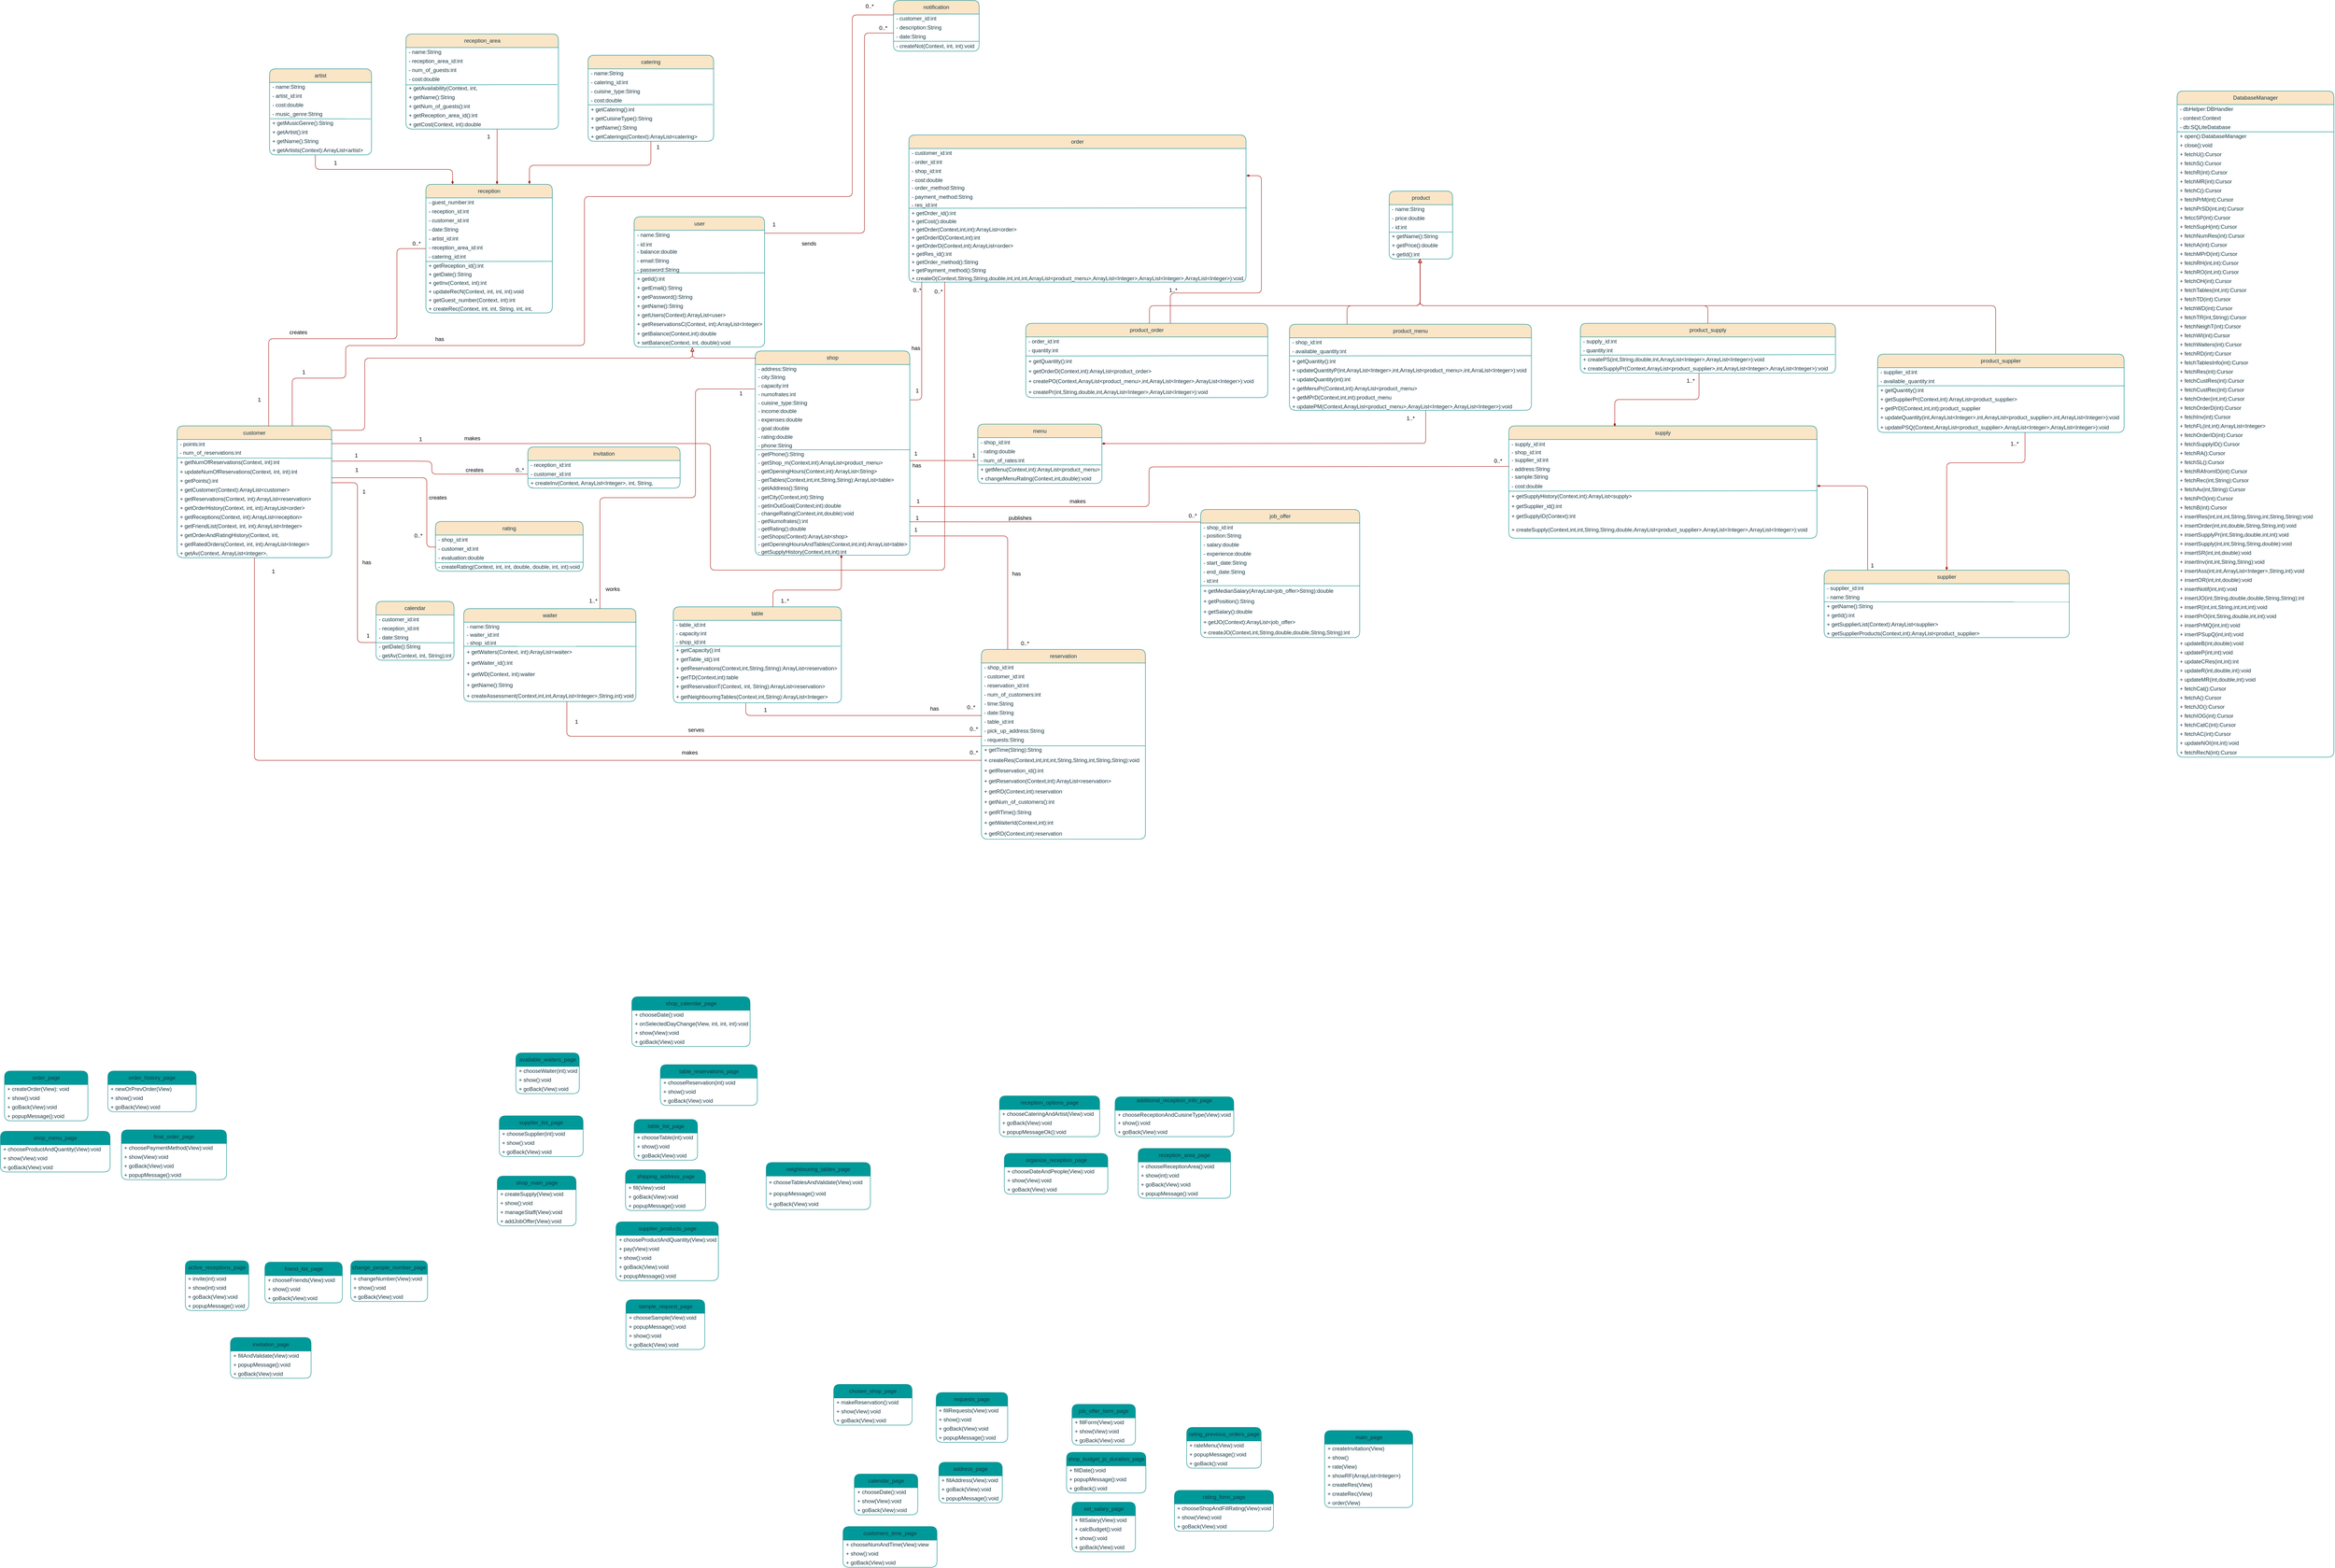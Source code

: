 <mxfile version="20.8.16" type="device"><diagram id="C5RBs43oDa-KdzZeNtuy" name="Page-1"><mxGraphModel dx="6173" dy="5309" grid="0" gridSize="10" guides="1" tooltips="1" connect="1" arrows="1" fold="1" page="1" pageScale="1" pageWidth="827" pageHeight="1169" background="#ffffff" math="0" shadow="0"><root><mxCell id="WIyWlLk6GJQsqaUBKTNV-0"/><mxCell id="WIyWlLk6GJQsqaUBKTNV-1" parent="WIyWlLk6GJQsqaUBKTNV-0"/><mxCell id="jPD3LhmRUqBXW_XciYKY-1" value="shop" style="swimlane;fontStyle=0;childLayout=stackLayout;horizontal=1;startSize=30;horizontalStack=0;resizeParent=1;resizeParentMax=0;resizeLast=0;collapsible=1;marginBottom=0;whiteSpace=wrap;html=1;rounded=1;glass=0;shadow=0;labelBackgroundColor=none;fillColor=#FAE5C7;strokeColor=#0F8B8D;fontColor=#143642;" parent="WIyWlLk6GJQsqaUBKTNV-1" vertex="1"><mxGeometry x="2788" y="351" width="341" height="451" as="geometry"><mxRectangle x="1032" y="130" width="92" height="30" as="alternateBounds"/></mxGeometry></mxCell><mxCell id="jPD3LhmRUqBXW_XciYKY-2" value="- address:String" style="text;strokeColor=none;fillColor=none;align=left;verticalAlign=middle;spacingLeft=4;spacingRight=4;overflow=hidden;points=[[0,0.5],[1,0.5]];portConstraint=eastwest;rotatable=0;whiteSpace=wrap;html=1;glass=0;labelBackgroundColor=none;fontColor=#143642;" parent="jPD3LhmRUqBXW_XciYKY-1" vertex="1"><mxGeometry y="30" width="341" height="18" as="geometry"/></mxCell><mxCell id="jPD3LhmRUqBXW_XciYKY-92" value="- city:String" style="text;strokeColor=none;fillColor=none;align=left;verticalAlign=middle;spacingLeft=4;spacingRight=4;overflow=hidden;points=[[0,0.5],[1,0.5]];portConstraint=eastwest;rotatable=0;whiteSpace=wrap;html=1;glass=0;labelBackgroundColor=none;fontColor=#143642;" parent="jPD3LhmRUqBXW_XciYKY-1" vertex="1"><mxGeometry y="48" width="341" height="19" as="geometry"/></mxCell><mxCell id="jPD3LhmRUqBXW_XciYKY-109" value="- capacity:int" style="text;strokeColor=none;fillColor=none;align=left;verticalAlign=middle;spacingLeft=4;spacingRight=4;overflow=hidden;points=[[0,0.5],[1,0.5]];portConstraint=eastwest;rotatable=0;whiteSpace=wrap;html=1;glass=0;labelBackgroundColor=none;fontColor=#143642;" parent="jPD3LhmRUqBXW_XciYKY-1" vertex="1"><mxGeometry y="67" width="341" height="19" as="geometry"/></mxCell><mxCell id="-M5dJFY_Dd5sbfN9LpIJ-6" value="- numofrates:int" style="text;strokeColor=none;fillColor=none;align=left;verticalAlign=middle;spacingLeft=4;spacingRight=4;overflow=hidden;points=[[0,0.5],[1,0.5]];portConstraint=eastwest;rotatable=0;whiteSpace=wrap;html=1;glass=0;labelBackgroundColor=none;fontColor=#143642;" parent="jPD3LhmRUqBXW_XciYKY-1" vertex="1"><mxGeometry y="86" width="341" height="19" as="geometry"/></mxCell><mxCell id="jPD3LhmRUqBXW_XciYKY-4" value="- cuisine_type&lt;span style=&quot;white-space: pre;&quot;&gt;:String &lt;/span&gt;" style="text;strokeColor=none;fillColor=none;align=left;verticalAlign=middle;spacingLeft=4;spacingRight=4;overflow=hidden;points=[[0,0.5],[1,0.5]];portConstraint=eastwest;rotatable=0;whiteSpace=wrap;html=1;glass=0;labelBackgroundColor=none;fontColor=#143642;" parent="jPD3LhmRUqBXW_XciYKY-1" vertex="1"><mxGeometry y="105" width="341" height="18" as="geometry"/></mxCell><mxCell id="jPD3LhmRUqBXW_XciYKY-104" value="- income:double" style="text;strokeColor=none;fillColor=none;align=left;verticalAlign=middle;spacingLeft=4;spacingRight=4;overflow=hidden;points=[[0,0.5],[1,0.5]];portConstraint=eastwest;rotatable=0;whiteSpace=wrap;html=1;glass=0;labelBackgroundColor=none;fontColor=#143642;" parent="jPD3LhmRUqBXW_XciYKY-1" vertex="1"><mxGeometry y="123" width="341" height="19" as="geometry"/></mxCell><mxCell id="jPD3LhmRUqBXW_XciYKY-107" value="- expenses:double" style="text;strokeColor=none;fillColor=none;align=left;verticalAlign=middle;spacingLeft=4;spacingRight=4;overflow=hidden;points=[[0,0.5],[1,0.5]];portConstraint=eastwest;rotatable=0;whiteSpace=wrap;html=1;glass=0;labelBackgroundColor=none;fontColor=#143642;" parent="jPD3LhmRUqBXW_XciYKY-1" vertex="1"><mxGeometry y="142" width="341" height="19" as="geometry"/></mxCell><mxCell id="jPD3LhmRUqBXW_XciYKY-108" value="- goal:double" style="text;strokeColor=none;fillColor=none;align=left;verticalAlign=middle;spacingLeft=4;spacingRight=4;overflow=hidden;points=[[0,0.5],[1,0.5]];portConstraint=eastwest;rotatable=0;whiteSpace=wrap;html=1;glass=0;labelBackgroundColor=none;fontColor=#143642;" parent="jPD3LhmRUqBXW_XciYKY-1" vertex="1"><mxGeometry y="161" width="341" height="19" as="geometry"/></mxCell><mxCell id="jPD3LhmRUqBXW_XciYKY-111" value="- rating:double" style="text;strokeColor=none;fillColor=none;align=left;verticalAlign=middle;spacingLeft=4;spacingRight=4;overflow=hidden;points=[[0,0.5],[1,0.5]];portConstraint=eastwest;rotatable=0;whiteSpace=wrap;html=1;glass=0;labelBackgroundColor=none;fontColor=#143642;" parent="jPD3LhmRUqBXW_XciYKY-1" vertex="1"><mxGeometry y="180" width="341" height="19" as="geometry"/></mxCell><mxCell id="EtRm1er2MgFho0sxs1C1-20" value="- phone:String" style="text;strokeColor=none;fillColor=none;align=left;verticalAlign=middle;spacingLeft=4;spacingRight=4;overflow=hidden;points=[[0,0.5],[1,0.5]];portConstraint=eastwest;rotatable=0;whiteSpace=wrap;html=1;glass=0;labelBackgroundColor=none;fontColor=#143642;" parent="jPD3LhmRUqBXW_XciYKY-1" vertex="1"><mxGeometry y="199" width="341" height="19" as="geometry"/></mxCell><mxCell id="EtRm1er2MgFho0sxs1C1-33" value="- getPhone():String" style="text;strokeColor=none;fillColor=none;align=left;verticalAlign=middle;spacingLeft=4;spacingRight=4;overflow=hidden;points=[[0,0.5],[1,0.5]];portConstraint=eastwest;rotatable=0;whiteSpace=wrap;html=1;glass=0;labelBackgroundColor=none;fontColor=#143642;" parent="jPD3LhmRUqBXW_XciYKY-1" vertex="1"><mxGeometry y="218" width="341" height="19" as="geometry"/></mxCell><mxCell id="EtRm1er2MgFho0sxs1C1-19" value="" style="endArrow=none;html=1;rounded=0;strokeColor=#0F8B8D;entryX=1.001;entryY=1.009;entryDx=0;entryDy=0;entryPerimeter=0;exitX=0.004;exitY=0.015;exitDx=0;exitDy=0;exitPerimeter=0;" parent="jPD3LhmRUqBXW_XciYKY-1" source="EtRm1er2MgFho0sxs1C1-33" target="EtRm1er2MgFho0sxs1C1-20" edge="1"><mxGeometry width="50" height="50" relative="1" as="geometry"><mxPoint x="2" y="218" as="sourcePoint"/><mxPoint x="225" y="366.6" as="targetPoint"/></mxGeometry></mxCell><mxCell id="EtRm1er2MgFho0sxs1C1-35" value="- getShop_m(Context,int):ArrayList&amp;lt;product_menu&amp;gt;" style="text;strokeColor=none;fillColor=none;align=left;verticalAlign=middle;spacingLeft=4;spacingRight=4;overflow=hidden;points=[[0,0.5],[1,0.5]];portConstraint=eastwest;rotatable=0;whiteSpace=wrap;html=1;glass=0;labelBackgroundColor=none;fontColor=#143642;" parent="jPD3LhmRUqBXW_XciYKY-1" vertex="1"><mxGeometry y="237" width="341" height="19" as="geometry"/></mxCell><mxCell id="EtRm1er2MgFho0sxs1C1-36" value="- getOpeningHours(Context,int):ArrayList&amp;lt;String&amp;gt;" style="text;strokeColor=none;fillColor=none;align=left;verticalAlign=middle;spacingLeft=4;spacingRight=4;overflow=hidden;points=[[0,0.5],[1,0.5]];portConstraint=eastwest;rotatable=0;whiteSpace=wrap;html=1;glass=0;labelBackgroundColor=none;fontColor=#143642;" parent="jPD3LhmRUqBXW_XciYKY-1" vertex="1"><mxGeometry y="256" width="341" height="19" as="geometry"/></mxCell><mxCell id="EtRm1er2MgFho0sxs1C1-37" value="- getTables(Context,int,int,String,String):ArrayList&amp;lt;table&amp;gt;" style="text;strokeColor=none;fillColor=none;align=left;verticalAlign=middle;spacingLeft=4;spacingRight=4;overflow=hidden;points=[[0,0.5],[1,0.5]];portConstraint=eastwest;rotatable=0;whiteSpace=wrap;html=1;glass=0;labelBackgroundColor=none;fontColor=#143642;" parent="jPD3LhmRUqBXW_XciYKY-1" vertex="1"><mxGeometry y="275" width="341" height="18" as="geometry"/></mxCell><mxCell id="EtRm1er2MgFho0sxs1C1-38" value="- getAddress():String" style="text;strokeColor=none;fillColor=none;align=left;verticalAlign=middle;spacingLeft=4;spacingRight=4;overflow=hidden;points=[[0,0.5],[1,0.5]];portConstraint=eastwest;rotatable=0;whiteSpace=wrap;html=1;glass=0;labelBackgroundColor=none;fontColor=#143642;" parent="jPD3LhmRUqBXW_XciYKY-1" vertex="1"><mxGeometry y="293" width="341" height="20" as="geometry"/></mxCell><mxCell id="EtRm1er2MgFho0sxs1C1-39" value="- getCity(Context,int):String" style="text;strokeColor=none;fillColor=none;align=left;verticalAlign=middle;spacingLeft=4;spacingRight=4;overflow=hidden;points=[[0,0.5],[1,0.5]];portConstraint=eastwest;rotatable=0;whiteSpace=wrap;html=1;glass=0;labelBackgroundColor=none;fontColor=#143642;" parent="jPD3LhmRUqBXW_XciYKY-1" vertex="1"><mxGeometry y="313" width="341" height="19" as="geometry"/></mxCell><mxCell id="EtRm1er2MgFho0sxs1C1-41" value="- getInOutGoal(Context,int):double" style="text;strokeColor=none;fillColor=none;align=left;verticalAlign=middle;spacingLeft=4;spacingRight=4;overflow=hidden;points=[[0,0.5],[1,0.5]];portConstraint=eastwest;rotatable=0;whiteSpace=wrap;html=1;glass=0;labelBackgroundColor=none;fontColor=#143642;" parent="jPD3LhmRUqBXW_XciYKY-1" vertex="1"><mxGeometry y="332" width="341" height="17" as="geometry"/></mxCell><mxCell id="EtRm1er2MgFho0sxs1C1-42" value="- changeRating(Context,int,double):void" style="text;strokeColor=none;fillColor=none;align=left;verticalAlign=middle;spacingLeft=4;spacingRight=4;overflow=hidden;points=[[0,0.5],[1,0.5]];portConstraint=eastwest;rotatable=0;whiteSpace=wrap;html=1;glass=0;labelBackgroundColor=none;fontColor=#143642;" parent="jPD3LhmRUqBXW_XciYKY-1" vertex="1"><mxGeometry y="349" width="341" height="17" as="geometry"/></mxCell><mxCell id="EtRm1er2MgFho0sxs1C1-40" value="- getNumofrates():int" style="text;strokeColor=none;fillColor=none;align=left;verticalAlign=middle;spacingLeft=4;spacingRight=4;overflow=hidden;points=[[0,0.5],[1,0.5]];portConstraint=eastwest;rotatable=0;whiteSpace=wrap;html=1;glass=0;labelBackgroundColor=none;fontColor=#143642;" parent="jPD3LhmRUqBXW_XciYKY-1" vertex="1"><mxGeometry y="366" width="341" height="17" as="geometry"/></mxCell><mxCell id="EtRm1er2MgFho0sxs1C1-43" value="- getRating():double" style="text;strokeColor=none;fillColor=none;align=left;verticalAlign=middle;spacingLeft=4;spacingRight=4;overflow=hidden;points=[[0,0.5],[1,0.5]];portConstraint=eastwest;rotatable=0;whiteSpace=wrap;html=1;glass=0;labelBackgroundColor=none;fontColor=#143642;" parent="jPD3LhmRUqBXW_XciYKY-1" vertex="1"><mxGeometry y="383" width="341" height="17" as="geometry"/></mxCell><mxCell id="EtRm1er2MgFho0sxs1C1-46" value="- getShops(Context):ArrayList&amp;lt;shop&amp;gt;" style="text;strokeColor=none;fillColor=none;align=left;verticalAlign=middle;spacingLeft=4;spacingRight=4;overflow=hidden;points=[[0,0.5],[1,0.5]];portConstraint=eastwest;rotatable=0;whiteSpace=wrap;html=1;glass=0;labelBackgroundColor=none;fontColor=#143642;" parent="jPD3LhmRUqBXW_XciYKY-1" vertex="1"><mxGeometry y="400" width="341" height="17" as="geometry"/></mxCell><mxCell id="EtRm1er2MgFho0sxs1C1-44" value="- getOpeningHoursAndTables(Context,int,int):ArrayList&amp;lt;table&amp;gt;" style="text;strokeColor=none;fillColor=none;align=left;verticalAlign=middle;spacingLeft=4;spacingRight=4;overflow=hidden;points=[[0,0.5],[1,0.5]];portConstraint=eastwest;rotatable=0;whiteSpace=wrap;html=1;glass=0;labelBackgroundColor=none;fontColor=#143642;" parent="jPD3LhmRUqBXW_XciYKY-1" vertex="1"><mxGeometry y="417" width="341" height="17" as="geometry"/></mxCell><mxCell id="EtRm1er2MgFho0sxs1C1-45" value="- getSupplyHistory(Context,int,int):int" style="text;strokeColor=none;fillColor=none;align=left;verticalAlign=middle;spacingLeft=4;spacingRight=4;overflow=hidden;points=[[0,0.5],[1,0.5]];portConstraint=eastwest;rotatable=0;whiteSpace=wrap;html=1;glass=0;labelBackgroundColor=none;fontColor=#143642;" parent="jPD3LhmRUqBXW_XciYKY-1" vertex="1"><mxGeometry y="434" width="341" height="17" as="geometry"/></mxCell><mxCell id="jPD3LhmRUqBXW_XciYKY-19" value="user" style="swimlane;fontStyle=0;childLayout=stackLayout;horizontal=1;startSize=30;horizontalStack=0;resizeParent=1;resizeParentMax=0;resizeLast=0;collapsible=1;marginBottom=0;whiteSpace=wrap;html=1;rounded=1;glass=0;labelBackgroundColor=none;fillColor=#FAE5C7;strokeColor=#0F8B8D;fontColor=#143642;" parent="WIyWlLk6GJQsqaUBKTNV-1" vertex="1"><mxGeometry x="2520.5" y="54.5" width="288" height="288" as="geometry"/></mxCell><mxCell id="jPD3LhmRUqBXW_XciYKY-20" value="- name:String" style="text;strokeColor=none;fillColor=none;align=left;verticalAlign=middle;spacingLeft=4;spacingRight=4;overflow=hidden;points=[[0,0.5],[1,0.5]];portConstraint=eastwest;rotatable=0;whiteSpace=wrap;html=1;glass=0;labelBackgroundColor=none;fontColor=#143642;" parent="jPD3LhmRUqBXW_XciYKY-19" vertex="1"><mxGeometry y="30" width="288" height="21" as="geometry"/></mxCell><mxCell id="jPD3LhmRUqBXW_XciYKY-22" value="- id:int" style="text;strokeColor=none;fillColor=none;align=left;verticalAlign=middle;spacingLeft=4;spacingRight=4;overflow=hidden;points=[[0,0.5],[1,0.5]];portConstraint=eastwest;rotatable=0;whiteSpace=wrap;html=1;glass=0;labelBackgroundColor=none;fontColor=#143642;" parent="jPD3LhmRUqBXW_XciYKY-19" vertex="1"><mxGeometry y="51" width="288" height="16" as="geometry"/></mxCell><mxCell id="jPD3LhmRUqBXW_XciYKY-134" value="- balance:double" style="text;strokeColor=none;fillColor=none;align=left;verticalAlign=middle;spacingLeft=4;spacingRight=4;overflow=hidden;points=[[0,0.5],[1,0.5]];portConstraint=eastwest;rotatable=0;whiteSpace=wrap;html=1;glass=0;labelBackgroundColor=none;fontColor=#143642;" parent="jPD3LhmRUqBXW_XciYKY-19" vertex="1"><mxGeometry y="67" width="288" height="20" as="geometry"/></mxCell><mxCell id="jPD3LhmRUqBXW_XciYKY-192" value="- email:String" style="text;strokeColor=none;fillColor=none;align=left;verticalAlign=middle;spacingLeft=4;spacingRight=4;overflow=hidden;points=[[0,0.5],[1,0.5]];portConstraint=eastwest;rotatable=0;whiteSpace=wrap;html=1;glass=0;labelBackgroundColor=none;fontColor=#143642;" parent="jPD3LhmRUqBXW_XciYKY-19" vertex="1"><mxGeometry y="87" width="288" height="20" as="geometry"/></mxCell><mxCell id="-M5dJFY_Dd5sbfN9LpIJ-7" value="- password:String" style="text;strokeColor=none;fillColor=none;align=left;verticalAlign=middle;spacingLeft=4;spacingRight=4;overflow=hidden;points=[[0,0.5],[1,0.5]];portConstraint=eastwest;rotatable=0;whiteSpace=wrap;html=1;glass=0;labelBackgroundColor=none;fontColor=#143642;" parent="jPD3LhmRUqBXW_XciYKY-19" vertex="1"><mxGeometry y="107" width="288" height="20" as="geometry"/></mxCell><mxCell id="8Ue-xL6Lnt7KdAzQMRkJ-61" value="+ getId():int" style="text;strokeColor=none;fillColor=none;align=left;verticalAlign=middle;spacingLeft=4;spacingRight=4;overflow=hidden;points=[[0,0.5],[1,0.5]];portConstraint=eastwest;rotatable=0;whiteSpace=wrap;html=1;glass=0;labelBackgroundColor=none;fontColor=#143642;" parent="jPD3LhmRUqBXW_XciYKY-19" vertex="1"><mxGeometry y="127" width="288" height="20" as="geometry"/></mxCell><mxCell id="EtRm1er2MgFho0sxs1C1-3" value="+ getEmail():String" style="text;strokeColor=none;fillColor=none;align=left;verticalAlign=middle;spacingLeft=4;spacingRight=4;overflow=hidden;points=[[0,0.5],[1,0.5]];portConstraint=eastwest;rotatable=0;whiteSpace=wrap;html=1;glass=0;labelBackgroundColor=none;fontColor=#143642;" parent="jPD3LhmRUqBXW_XciYKY-19" vertex="1"><mxGeometry y="147" width="288" height="20" as="geometry"/></mxCell><mxCell id="8Ue-xL6Lnt7KdAzQMRkJ-62" value="+ getPassword():String" style="text;strokeColor=none;fillColor=none;align=left;verticalAlign=middle;spacingLeft=4;spacingRight=4;overflow=hidden;points=[[0,0.5],[1,0.5]];portConstraint=eastwest;rotatable=0;whiteSpace=wrap;html=1;glass=0;labelBackgroundColor=none;fontColor=#143642;" parent="jPD3LhmRUqBXW_XciYKY-19" vertex="1"><mxGeometry y="167" width="288" height="20" as="geometry"/></mxCell><mxCell id="8Ue-xL6Lnt7KdAzQMRkJ-100" value="+ getName():String" style="text;strokeColor=none;fillColor=none;align=left;verticalAlign=middle;spacingLeft=4;spacingRight=4;overflow=hidden;points=[[0,0.5],[1,0.5]];portConstraint=eastwest;rotatable=0;whiteSpace=wrap;html=1;glass=0;labelBackgroundColor=none;fontColor=#143642;" parent="jPD3LhmRUqBXW_XciYKY-19" vertex="1"><mxGeometry y="187" width="288" height="20" as="geometry"/></mxCell><mxCell id="EtRm1er2MgFho0sxs1C1-4" value="+ getUsers(Context):ArrayList&amp;lt;user&amp;gt;" style="text;strokeColor=none;fillColor=none;align=left;verticalAlign=middle;spacingLeft=4;spacingRight=4;overflow=hidden;points=[[0,0.5],[1,0.5]];portConstraint=eastwest;rotatable=0;whiteSpace=wrap;html=1;glass=0;labelBackgroundColor=none;fontColor=#143642;" parent="jPD3LhmRUqBXW_XciYKY-19" vertex="1"><mxGeometry y="207" width="288" height="20" as="geometry"/></mxCell><mxCell id="8Ue-xL6Lnt7KdAzQMRkJ-168" value="+ getReservationsC(Context, int):ArrayList&amp;lt;Integer&amp;gt;" style="text;strokeColor=none;fillColor=none;align=left;verticalAlign=middle;spacingLeft=4;spacingRight=4;overflow=hidden;points=[[0,0.5],[1,0.5]];portConstraint=eastwest;rotatable=0;whiteSpace=wrap;html=1;glass=0;labelBackgroundColor=none;fontColor=#143642;" parent="jPD3LhmRUqBXW_XciYKY-19" vertex="1"><mxGeometry y="227" width="288" height="21" as="geometry"/></mxCell><mxCell id="8Ue-xL6Lnt7KdAzQMRkJ-240" value="" style="endArrow=none;html=1;rounded=0;strokeColor=#0F8B8D;exitX=0;exitY=-0.138;exitDx=0;exitDy=0;exitPerimeter=0;entryX=0.998;entryY=-0.151;entryDx=0;entryDy=0;entryPerimeter=0;" parent="jPD3LhmRUqBXW_XciYKY-19" source="8Ue-xL6Lnt7KdAzQMRkJ-61" target="8Ue-xL6Lnt7KdAzQMRkJ-61" edge="1"><mxGeometry width="50" height="50" relative="1" as="geometry"><mxPoint x="150.25" y="108.5" as="sourcePoint"/><mxPoint x="220.25" y="115.5" as="targetPoint"/></mxGeometry></mxCell><mxCell id="EtRm1er2MgFho0sxs1C1-5" value="+ getBalance(Context,int):double" style="text;strokeColor=none;fillColor=none;align=left;verticalAlign=middle;spacingLeft=4;spacingRight=4;overflow=hidden;points=[[0,0.5],[1,0.5]];portConstraint=eastwest;rotatable=0;whiteSpace=wrap;html=1;glass=0;labelBackgroundColor=none;fontColor=#143642;" parent="jPD3LhmRUqBXW_XciYKY-19" vertex="1"><mxGeometry y="248" width="288" height="20" as="geometry"/></mxCell><mxCell id="EtRm1er2MgFho0sxs1C1-6" value="+ setBalance(Context, int, double):void" style="text;strokeColor=none;fillColor=none;align=left;verticalAlign=middle;spacingLeft=4;spacingRight=4;overflow=hidden;points=[[0,0.5],[1,0.5]];portConstraint=eastwest;rotatable=0;whiteSpace=wrap;html=1;glass=0;labelBackgroundColor=none;fontColor=#143642;" parent="jPD3LhmRUqBXW_XciYKY-19" vertex="1"><mxGeometry y="268" width="288" height="20" as="geometry"/></mxCell><mxCell id="jPD3LhmRUqBXW_XciYKY-23" value="table" style="swimlane;fontStyle=0;childLayout=stackLayout;horizontal=1;startSize=30;horizontalStack=0;resizeParent=1;resizeParentMax=0;resizeLast=0;collapsible=1;marginBottom=0;whiteSpace=wrap;html=1;rounded=1;glass=0;labelBackgroundColor=none;fillColor=#FAE5C7;strokeColor=#0F8B8D;fontColor=#143642;" parent="WIyWlLk6GJQsqaUBKTNV-1" vertex="1"><mxGeometry x="2607" y="916" width="371" height="212" as="geometry"/></mxCell><mxCell id="jPD3LhmRUqBXW_XciYKY-25" value="- table_id:int" style="text;strokeColor=none;fillColor=none;align=left;verticalAlign=middle;spacingLeft=4;spacingRight=4;overflow=hidden;points=[[0,0.5],[1,0.5]];portConstraint=eastwest;rotatable=0;whiteSpace=wrap;html=1;glass=0;labelBackgroundColor=none;fontColor=#143642;" parent="jPD3LhmRUqBXW_XciYKY-23" vertex="1"><mxGeometry y="30" width="371" height="19" as="geometry"/></mxCell><mxCell id="jPD3LhmRUqBXW_XciYKY-24" value="- capacity:int" style="text;strokeColor=none;fillColor=none;align=left;verticalAlign=middle;spacingLeft=4;spacingRight=4;overflow=hidden;points=[[0,0.5],[1,0.5]];portConstraint=eastwest;rotatable=0;whiteSpace=wrap;html=1;glass=0;labelBackgroundColor=none;fontColor=#143642;" parent="jPD3LhmRUqBXW_XciYKY-23" vertex="1"><mxGeometry y="49" width="371" height="19" as="geometry"/></mxCell><mxCell id="jPD3LhmRUqBXW_XciYKY-124" value="- shop_id:int" style="text;strokeColor=none;fillColor=none;align=left;verticalAlign=middle;spacingLeft=4;spacingRight=4;overflow=hidden;points=[[0,0.5],[1,0.5]];portConstraint=eastwest;rotatable=0;whiteSpace=wrap;html=1;glass=0;labelBackgroundColor=none;fontColor=#143642;" parent="jPD3LhmRUqBXW_XciYKY-23" vertex="1"><mxGeometry y="68" width="371" height="18" as="geometry"/></mxCell><mxCell id="8Ue-xL6Lnt7KdAzQMRkJ-213" value="+ getCapacity():int" style="text;strokeColor=none;fillColor=none;align=left;verticalAlign=middle;spacingLeft=4;spacingRight=4;overflow=hidden;points=[[0,0.5],[1,0.5]];portConstraint=eastwest;rotatable=0;whiteSpace=wrap;html=1;glass=0;labelBackgroundColor=none;fontColor=#143642;" parent="jPD3LhmRUqBXW_XciYKY-23" vertex="1"><mxGeometry y="86" width="371" height="20" as="geometry"/></mxCell><mxCell id="8Ue-xL6Lnt7KdAzQMRkJ-227" value="+ getTable_id():int" style="text;strokeColor=none;fillColor=none;align=left;verticalAlign=middle;spacingLeft=4;spacingRight=4;overflow=hidden;points=[[0,0.5],[1,0.5]];portConstraint=eastwest;rotatable=0;whiteSpace=wrap;html=1;glass=0;labelBackgroundColor=none;fontColor=#143642;" parent="jPD3LhmRUqBXW_XciYKY-23" vertex="1"><mxGeometry y="106" width="371" height="20" as="geometry"/></mxCell><mxCell id="8Ue-xL6Lnt7KdAzQMRkJ-90" value="+ getReservations(Context,int,String,String):ArrayList&amp;lt;reservation&amp;gt;" style="text;strokeColor=none;fillColor=none;align=left;verticalAlign=middle;spacingLeft=4;spacingRight=4;overflow=hidden;points=[[0,0.5],[1,0.5]];portConstraint=eastwest;rotatable=0;whiteSpace=wrap;html=1;glass=0;labelBackgroundColor=none;fontColor=#143642;" parent="jPD3LhmRUqBXW_XciYKY-23" vertex="1"><mxGeometry y="126" width="371" height="20" as="geometry"/></mxCell><mxCell id="8Ue-xL6Lnt7KdAzQMRkJ-101" value="+ getTD(Context,int):table" style="text;strokeColor=none;fillColor=none;align=left;verticalAlign=middle;spacingLeft=4;spacingRight=4;overflow=hidden;points=[[0,0.5],[1,0.5]];portConstraint=eastwest;rotatable=0;whiteSpace=wrap;html=1;glass=0;labelBackgroundColor=none;fontColor=#143642;" parent="jPD3LhmRUqBXW_XciYKY-23" vertex="1"><mxGeometry y="146" width="371" height="20" as="geometry"/></mxCell><mxCell id="8Ue-xL6Lnt7KdAzQMRkJ-225" value="+ getReservationT(Context, int, String):ArrayList&amp;lt;reservation&amp;gt;" style="text;strokeColor=none;fillColor=none;align=left;verticalAlign=middle;spacingLeft=4;spacingRight=4;overflow=hidden;points=[[0,0.5],[1,0.5]];portConstraint=eastwest;rotatable=0;whiteSpace=wrap;html=1;glass=0;labelBackgroundColor=none;fontColor=#143642;" parent="jPD3LhmRUqBXW_XciYKY-23" vertex="1"><mxGeometry y="166" width="371" height="20" as="geometry"/></mxCell><mxCell id="8Ue-xL6Lnt7KdAzQMRkJ-244" value="" style="endArrow=none;html=1;rounded=0;exitX=0.009;exitY=0.046;exitDx=0;exitDy=0;exitPerimeter=0;strokeColor=#0F8B8D;entryX=0.995;entryY=0.052;entryDx=0;entryDy=0;entryPerimeter=0;" parent="jPD3LhmRUqBXW_XciYKY-23" source="8Ue-xL6Lnt7KdAzQMRkJ-213" target="8Ue-xL6Lnt7KdAzQMRkJ-213" edge="1"><mxGeometry width="50" height="50" relative="1" as="geometry"><mxPoint x="-41.0" y="89.0" as="sourcePoint"/><mxPoint x="-65" y="114" as="targetPoint"/></mxGeometry></mxCell><mxCell id="EtRm1er2MgFho0sxs1C1-18" value="+ getNeighbouringTables(Context,int,String):ArrayList&amp;lt;Integer&amp;gt;" style="text;strokeColor=none;fillColor=none;align=left;verticalAlign=middle;spacingLeft=4;spacingRight=4;overflow=hidden;points=[[0,0.5],[1,0.5]];portConstraint=eastwest;rotatable=0;whiteSpace=wrap;html=1;glass=0;labelBackgroundColor=none;fontColor=#143642;" parent="jPD3LhmRUqBXW_XciYKY-23" vertex="1"><mxGeometry y="186" width="371" height="26" as="geometry"/></mxCell><mxCell id="jPD3LhmRUqBXW_XciYKY-27" value="menu" style="swimlane;fontStyle=0;childLayout=stackLayout;horizontal=1;startSize=30;horizontalStack=0;resizeParent=1;resizeParentMax=0;resizeLast=0;collapsible=1;marginBottom=0;whiteSpace=wrap;html=1;rounded=1;glass=0;labelBackgroundColor=none;fillColor=#FAE5C7;strokeColor=#0F8B8D;fontColor=#143642;" parent="WIyWlLk6GJQsqaUBKTNV-1" vertex="1"><mxGeometry x="3279" y="512.5" width="274" height="131" as="geometry"/></mxCell><mxCell id="jPD3LhmRUqBXW_XciYKY-28" value="- shop_id:int" style="text;strokeColor=none;fillColor=none;align=left;verticalAlign=middle;spacingLeft=4;spacingRight=4;overflow=hidden;points=[[0,0.5],[1,0.5]];portConstraint=eastwest;rotatable=0;whiteSpace=wrap;html=1;glass=0;labelBackgroundColor=none;fontColor=#143642;" parent="jPD3LhmRUqBXW_XciYKY-27" vertex="1"><mxGeometry y="30" width="274" height="20" as="geometry"/></mxCell><mxCell id="jPD3LhmRUqBXW_XciYKY-153" value="- rating:double" style="text;strokeColor=none;fillColor=none;align=left;verticalAlign=middle;spacingLeft=4;spacingRight=4;overflow=hidden;points=[[0,0.5],[1,0.5]];portConstraint=eastwest;rotatable=0;whiteSpace=wrap;html=1;glass=0;labelBackgroundColor=none;fontColor=#143642;" parent="jPD3LhmRUqBXW_XciYKY-27" vertex="1"><mxGeometry y="50" width="274" height="20" as="geometry"/></mxCell><mxCell id="jPD3LhmRUqBXW_XciYKY-135" value="- num_of_rates:int" style="text;strokeColor=none;fillColor=none;align=left;verticalAlign=middle;spacingLeft=4;spacingRight=4;overflow=hidden;points=[[0,0.5],[1,0.5]];portConstraint=eastwest;rotatable=0;whiteSpace=wrap;html=1;glass=0;labelBackgroundColor=none;fontColor=#143642;" parent="jPD3LhmRUqBXW_XciYKY-27" vertex="1"><mxGeometry y="70" width="274" height="20" as="geometry"/></mxCell><mxCell id="8Ue-xL6Lnt7KdAzQMRkJ-52" value="+ getMenu(Context,int):ArrayList&amp;lt;product_menu&amp;gt;" style="text;strokeColor=none;fillColor=none;align=left;verticalAlign=middle;spacingLeft=4;spacingRight=4;overflow=hidden;points=[[0,0.5],[1,0.5]];portConstraint=eastwest;rotatable=0;whiteSpace=wrap;html=1;glass=0;labelBackgroundColor=none;fontColor=#143642;" parent="jPD3LhmRUqBXW_XciYKY-27" vertex="1"><mxGeometry y="90" width="274" height="20" as="geometry"/></mxCell><mxCell id="8Ue-xL6Lnt7KdAzQMRkJ-53" value="" style="endArrow=none;html=1;rounded=0;exitX=0;exitY=0.013;exitDx=0;exitDy=0;exitPerimeter=0;entryX=0.994;entryY=0.004;entryDx=0;entryDy=0;entryPerimeter=0;strokeColor=#0F8B8D;" parent="jPD3LhmRUqBXW_XciYKY-27" source="8Ue-xL6Lnt7KdAzQMRkJ-52" target="8Ue-xL6Lnt7KdAzQMRkJ-52" edge="1"><mxGeometry width="50" height="50" relative="1" as="geometry"><mxPoint x="69" y="123" as="sourcePoint"/><mxPoint x="119" y="73" as="targetPoint"/></mxGeometry></mxCell><mxCell id="8Ue-xL6Lnt7KdAzQMRkJ-175" value="+ changeMenuRating(Context,int,double):void" style="text;strokeColor=none;fillColor=none;align=left;verticalAlign=middle;spacingLeft=4;spacingRight=4;overflow=hidden;points=[[0,0.5],[1,0.5]];portConstraint=eastwest;rotatable=0;whiteSpace=wrap;html=1;glass=0;labelBackgroundColor=none;fontColor=#143642;" parent="jPD3LhmRUqBXW_XciYKY-27" vertex="1"><mxGeometry y="110" width="274" height="21" as="geometry"/></mxCell><mxCell id="jPD3LhmRUqBXW_XciYKY-35" value="waiter" style="swimlane;fontStyle=0;childLayout=stackLayout;horizontal=1;startSize=30;horizontalStack=0;resizeParent=1;resizeParentMax=0;resizeLast=0;collapsible=1;marginBottom=0;whiteSpace=wrap;html=1;rounded=1;glass=0;labelBackgroundColor=none;fillColor=#FAE5C7;strokeColor=#0F8B8D;fontColor=#143642;" parent="WIyWlLk6GJQsqaUBKTNV-1" vertex="1"><mxGeometry x="2144.5" y="920" width="380" height="205" as="geometry"/></mxCell><mxCell id="jPD3LhmRUqBXW_XciYKY-36" value="- name:String" style="text;strokeColor=none;fillColor=none;align=left;verticalAlign=middle;spacingLeft=4;spacingRight=4;overflow=hidden;points=[[0,0.5],[1,0.5]];portConstraint=eastwest;rotatable=0;whiteSpace=wrap;html=1;glass=0;labelBackgroundColor=none;fontColor=#143642;" parent="jPD3LhmRUqBXW_XciYKY-35" vertex="1"><mxGeometry y="30" width="380" height="18" as="geometry"/></mxCell><mxCell id="jPD3LhmRUqBXW_XciYKY-37" value="- waiter_id:int" style="text;strokeColor=none;fillColor=none;align=left;verticalAlign=middle;spacingLeft=4;spacingRight=4;overflow=hidden;points=[[0,0.5],[1,0.5]];portConstraint=eastwest;rotatable=0;whiteSpace=wrap;html=1;glass=0;labelBackgroundColor=none;fontColor=#143642;" parent="jPD3LhmRUqBXW_XciYKY-35" vertex="1"><mxGeometry y="48" width="380" height="18" as="geometry"/></mxCell><mxCell id="jPD3LhmRUqBXW_XciYKY-38" value="- shop_id:int" style="text;strokeColor=none;fillColor=none;align=left;verticalAlign=middle;spacingLeft=4;spacingRight=4;overflow=hidden;points=[[0,0.5],[1,0.5]];portConstraint=eastwest;rotatable=0;whiteSpace=wrap;html=1;glass=0;labelBackgroundColor=none;fontColor=#143642;" parent="jPD3LhmRUqBXW_XciYKY-35" vertex="1"><mxGeometry y="66" width="380" height="17" as="geometry"/></mxCell><mxCell id="8Ue-xL6Lnt7KdAzQMRkJ-238" value="" style="endArrow=none;html=1;rounded=0;exitX=-0.002;exitY=0.005;exitDx=0;exitDy=0;exitPerimeter=0;entryX=1.002;entryY=0.013;entryDx=0;entryDy=0;entryPerimeter=0;strokeColor=#0F8B8D;" parent="jPD3LhmRUqBXW_XciYKY-35" source="8Ue-xL6Lnt7KdAzQMRkJ-218" target="8Ue-xL6Lnt7KdAzQMRkJ-218" edge="1"><mxGeometry width="50" height="50" relative="1" as="geometry"><mxPoint x="-63" y="105.0" as="sourcePoint"/><mxPoint x="118" y="105.7" as="targetPoint"/></mxGeometry></mxCell><mxCell id="8Ue-xL6Lnt7KdAzQMRkJ-218" value="+ getWaiters(Context, int):ArrayList&amp;lt;waiter&amp;gt;" style="text;strokeColor=none;fillColor=none;align=left;verticalAlign=middle;spacingLeft=4;spacingRight=4;overflow=hidden;points=[[0,0.5],[1,0.5]];portConstraint=eastwest;rotatable=0;whiteSpace=wrap;html=1;glass=0;labelBackgroundColor=none;fontColor=#143642;" parent="jPD3LhmRUqBXW_XciYKY-35" vertex="1"><mxGeometry y="83" width="380" height="25" as="geometry"/></mxCell><mxCell id="EtRm1er2MgFho0sxs1C1-9" value="+ getWaiter_id():int" style="text;strokeColor=none;fillColor=none;align=left;verticalAlign=middle;spacingLeft=4;spacingRight=4;overflow=hidden;points=[[0,0.5],[1,0.5]];portConstraint=eastwest;rotatable=0;whiteSpace=wrap;html=1;glass=0;labelBackgroundColor=none;fontColor=#143642;" parent="jPD3LhmRUqBXW_XciYKY-35" vertex="1"><mxGeometry y="108" width="380" height="24" as="geometry"/></mxCell><mxCell id="EtRm1er2MgFho0sxs1C1-7" value="+ getWD(Context, int):waiter" style="text;strokeColor=none;fillColor=none;align=left;verticalAlign=middle;spacingLeft=4;spacingRight=4;overflow=hidden;points=[[0,0.5],[1,0.5]];portConstraint=eastwest;rotatable=0;whiteSpace=wrap;html=1;glass=0;labelBackgroundColor=none;fontColor=#143642;" parent="jPD3LhmRUqBXW_XciYKY-35" vertex="1"><mxGeometry y="132" width="380" height="26" as="geometry"/></mxCell><mxCell id="EtRm1er2MgFho0sxs1C1-8" value="+ getName():String" style="text;strokeColor=none;fillColor=none;align=left;verticalAlign=middle;spacingLeft=4;spacingRight=4;overflow=hidden;points=[[0,0.5],[1,0.5]];portConstraint=eastwest;rotatable=0;whiteSpace=wrap;html=1;glass=0;labelBackgroundColor=none;fontColor=#143642;" parent="jPD3LhmRUqBXW_XciYKY-35" vertex="1"><mxGeometry y="158" width="380" height="22" as="geometry"/></mxCell><mxCell id="EtRm1er2MgFho0sxs1C1-10" value="+ createAssessment(Context,int,int,ArrayList&amp;lt;Integer&amp;gt;,String,int):void" style="text;strokeColor=none;fillColor=none;align=left;verticalAlign=middle;spacingLeft=4;spacingRight=4;overflow=hidden;points=[[0,0.5],[1,0.5]];portConstraint=eastwest;rotatable=0;whiteSpace=wrap;html=1;glass=0;labelBackgroundColor=none;fontColor=#143642;" parent="jPD3LhmRUqBXW_XciYKY-35" vertex="1"><mxGeometry y="180" width="380" height="25" as="geometry"/></mxCell><mxCell id="jPD3LhmRUqBXW_XciYKY-143" value="product" style="swimlane;fontStyle=0;childLayout=stackLayout;horizontal=1;startSize=30;horizontalStack=0;resizeParent=1;resizeParentMax=0;resizeLast=0;collapsible=1;marginBottom=0;whiteSpace=wrap;html=1;rounded=1;swimlaneLine=1;glass=0;labelBackgroundColor=none;fillColor=#FAE5C7;strokeColor=#0F8B8D;fontColor=#143642;" parent="WIyWlLk6GJQsqaUBKTNV-1" vertex="1"><mxGeometry x="4187" y="-2" width="140" height="150" as="geometry"><mxRectangle x="867" y="407" width="79" height="30" as="alternateBounds"/></mxGeometry></mxCell><mxCell id="jPD3LhmRUqBXW_XciYKY-148" value="- name:String" style="text;strokeColor=none;fillColor=none;align=left;verticalAlign=middle;spacingLeft=4;spacingRight=4;overflow=hidden;points=[[0,0.5],[1,0.5]];portConstraint=eastwest;rotatable=0;whiteSpace=wrap;html=1;glass=0;labelBackgroundColor=none;fontColor=#143642;" parent="jPD3LhmRUqBXW_XciYKY-143" vertex="1"><mxGeometry y="30" width="140" height="20" as="geometry"/></mxCell><mxCell id="-M5dJFY_Dd5sbfN9LpIJ-5" value="- price:double" style="text;strokeColor=none;fillColor=none;align=left;verticalAlign=middle;spacingLeft=4;spacingRight=4;overflow=hidden;points=[[0,0.5],[1,0.5]];portConstraint=eastwest;rotatable=0;whiteSpace=wrap;html=1;glass=0;labelBackgroundColor=none;fontColor=#143642;" parent="jPD3LhmRUqBXW_XciYKY-143" vertex="1"><mxGeometry y="50" width="140" height="20" as="geometry"/></mxCell><mxCell id="sKEmxYTvJwRLcP9wTuLd-11" value="- id:int" style="text;strokeColor=none;fillColor=none;align=left;verticalAlign=middle;spacingLeft=4;spacingRight=4;overflow=hidden;points=[[0,0.5],[1,0.5]];portConstraint=eastwest;rotatable=0;whiteSpace=wrap;html=1;glass=0;labelBackgroundColor=none;fontColor=#143642;" parent="jPD3LhmRUqBXW_XciYKY-143" vertex="1"><mxGeometry y="70" width="140" height="20" as="geometry"/></mxCell><mxCell id="_srXk0SCh9pWG8n1nCAR-1" value="" style="endArrow=none;html=1;rounded=0;exitX=-0.001;exitY=0.039;exitDx=0;exitDy=0;exitPerimeter=0;strokeColor=#0F8B8D;entryX=0.999;entryY=0.017;entryDx=0;entryDy=0;entryPerimeter=0;" edge="1" parent="jPD3LhmRUqBXW_XciYKY-143" source="jPD3LhmRUqBXW_XciYKY-149" target="jPD3LhmRUqBXW_XciYKY-149"><mxGeometry width="50" height="50" relative="1" as="geometry"><mxPoint x="-3.5" y="90.18" as="sourcePoint"/><mxPoint x="143.5" y="90" as="targetPoint"/></mxGeometry></mxCell><mxCell id="jPD3LhmRUqBXW_XciYKY-149" value="+ getName():String" style="text;strokeColor=none;fillColor=none;align=left;verticalAlign=middle;spacingLeft=4;spacingRight=4;overflow=hidden;points=[[0,0.5],[1,0.5]];portConstraint=eastwest;rotatable=0;whiteSpace=wrap;html=1;glass=0;labelBackgroundColor=none;fontColor=#143642;" parent="jPD3LhmRUqBXW_XciYKY-143" vertex="1"><mxGeometry y="90" width="140" height="20" as="geometry"/></mxCell><mxCell id="sKEmxYTvJwRLcP9wTuLd-12" value="+ getPrice():double" style="text;strokeColor=none;fillColor=none;align=left;verticalAlign=middle;spacingLeft=4;spacingRight=4;overflow=hidden;points=[[0,0.5],[1,0.5]];portConstraint=eastwest;rotatable=0;whiteSpace=wrap;html=1;glass=0;labelBackgroundColor=none;fontColor=#143642;" parent="jPD3LhmRUqBXW_XciYKY-143" vertex="1"><mxGeometry y="110" width="140" height="20" as="geometry"/></mxCell><mxCell id="sKEmxYTvJwRLcP9wTuLd-14" value="+ getId():int" style="text;strokeColor=none;fillColor=none;align=left;verticalAlign=middle;spacingLeft=4;spacingRight=4;overflow=hidden;points=[[0,0.5],[1,0.5]];portConstraint=eastwest;rotatable=0;whiteSpace=wrap;html=1;glass=0;labelBackgroundColor=none;fontColor=#143642;" parent="jPD3LhmRUqBXW_XciYKY-143" vertex="1"><mxGeometry y="130" width="140" height="20" as="geometry"/></mxCell><mxCell id="jPD3LhmRUqBXW_XciYKY-154" value="order" style="swimlane;fontStyle=0;childLayout=stackLayout;horizontal=1;startSize=30;horizontalStack=0;resizeParent=1;resizeParentMax=0;resizeLast=0;collapsible=1;marginBottom=0;whiteSpace=wrap;html=1;rounded=1;glass=0;labelBackgroundColor=none;fillColor=#FAE5C7;strokeColor=#0F8B8D;fontColor=#143642;" parent="WIyWlLk6GJQsqaUBKTNV-1" vertex="1"><mxGeometry x="3127" y="-126" width="744" height="325" as="geometry"><mxRectangle x="1220" y="367" width="97" height="30" as="alternateBounds"/></mxGeometry></mxCell><mxCell id="jPD3LhmRUqBXW_XciYKY-155" value="- customer_id:int" style="text;strokeColor=none;fillColor=none;align=left;verticalAlign=middle;spacingLeft=4;spacingRight=4;overflow=hidden;points=[[0,0.5],[1,0.5]];portConstraint=eastwest;rotatable=0;whiteSpace=wrap;html=1;glass=0;labelBackgroundColor=none;fontColor=#143642;" parent="jPD3LhmRUqBXW_XciYKY-154" vertex="1"><mxGeometry y="30" width="744" height="20" as="geometry"/></mxCell><mxCell id="jPD3LhmRUqBXW_XciYKY-156" value="- order_id:int" style="text;strokeColor=none;fillColor=none;align=left;verticalAlign=middle;spacingLeft=4;spacingRight=4;overflow=hidden;points=[[0,0.5],[1,0.5]];portConstraint=eastwest;rotatable=0;whiteSpace=wrap;html=1;glass=0;labelBackgroundColor=none;fontColor=#143642;" parent="jPD3LhmRUqBXW_XciYKY-154" vertex="1"><mxGeometry y="50" width="744" height="20" as="geometry"/></mxCell><mxCell id="jPD3LhmRUqBXW_XciYKY-157" value="- shop_id:int" style="text;strokeColor=none;fillColor=none;align=left;verticalAlign=middle;spacingLeft=4;spacingRight=4;overflow=hidden;points=[[0,0.5],[1,0.5]];portConstraint=eastwest;rotatable=0;whiteSpace=wrap;html=1;glass=0;labelBackgroundColor=none;fontColor=#143642;" parent="jPD3LhmRUqBXW_XciYKY-154" vertex="1"><mxGeometry y="70" width="744" height="20" as="geometry"/></mxCell><mxCell id="jPD3LhmRUqBXW_XciYKY-158" value="- cost:double" style="text;strokeColor=none;fillColor=none;align=left;verticalAlign=middle;spacingLeft=4;spacingRight=4;overflow=hidden;points=[[0,0.5],[1,0.5]];portConstraint=eastwest;rotatable=0;whiteSpace=wrap;html=1;glass=0;labelBackgroundColor=none;fontColor=#143642;" parent="jPD3LhmRUqBXW_XciYKY-154" vertex="1"><mxGeometry y="90" width="744" height="17" as="geometry"/></mxCell><mxCell id="jPD3LhmRUqBXW_XciYKY-159" value="- order_method:String" style="text;strokeColor=none;fillColor=none;align=left;verticalAlign=middle;spacingLeft=4;spacingRight=4;overflow=hidden;points=[[0,0.5],[1,0.5]];portConstraint=eastwest;rotatable=0;whiteSpace=wrap;html=1;glass=0;labelBackgroundColor=none;fontColor=#143642;" parent="jPD3LhmRUqBXW_XciYKY-154" vertex="1"><mxGeometry y="107" width="744" height="20" as="geometry"/></mxCell><mxCell id="jPD3LhmRUqBXW_XciYKY-160" value="- payment_method:String" style="text;strokeColor=none;fillColor=none;align=left;verticalAlign=middle;spacingLeft=4;spacingRight=4;overflow=hidden;points=[[0,0.5],[1,0.5]];portConstraint=eastwest;rotatable=0;whiteSpace=wrap;html=1;glass=0;labelBackgroundColor=none;fontColor=#143642;" parent="jPD3LhmRUqBXW_XciYKY-154" vertex="1"><mxGeometry y="127" width="744" height="18" as="geometry"/></mxCell><mxCell id="sKEmxYTvJwRLcP9wTuLd-1" value="- res_id:int" style="text;strokeColor=none;fillColor=none;align=left;verticalAlign=middle;spacingLeft=4;spacingRight=4;overflow=hidden;points=[[0,0.5],[1,0.5]];portConstraint=eastwest;rotatable=0;whiteSpace=wrap;html=1;glass=0;labelBackgroundColor=none;fontColor=#143642;" parent="jPD3LhmRUqBXW_XciYKY-154" vertex="1"><mxGeometry y="145" width="744" height="18" as="geometry"/></mxCell><mxCell id="_srXk0SCh9pWG8n1nCAR-3" value="" style="endArrow=none;html=1;rounded=0;exitX=0;exitY=0.013;exitDx=0;exitDy=0;exitPerimeter=0;entryX=1.002;entryY=-0.098;entryDx=0;entryDy=0;entryPerimeter=0;strokeColor=#0F8B8D;" edge="1" parent="jPD3LhmRUqBXW_XciYKY-154" target="sKEmxYTvJwRLcP9wTuLd-3"><mxGeometry width="50" height="50" relative="1" as="geometry"><mxPoint y="161.85" as="sourcePoint"/><mxPoint x="139.16" y="161.67" as="targetPoint"/></mxGeometry></mxCell><mxCell id="sKEmxYTvJwRLcP9wTuLd-3" value="+ getOrder_id():int" style="text;strokeColor=none;fillColor=none;align=left;verticalAlign=middle;spacingLeft=4;spacingRight=4;overflow=hidden;points=[[0,0.5],[1,0.5]];portConstraint=eastwest;rotatable=0;whiteSpace=wrap;html=1;glass=0;labelBackgroundColor=none;fontColor=#143642;" parent="jPD3LhmRUqBXW_XciYKY-154" vertex="1"><mxGeometry y="163" width="744" height="18" as="geometry"/></mxCell><mxCell id="sKEmxYTvJwRLcP9wTuLd-2" value="+ getCost():double" style="text;strokeColor=none;fillColor=none;align=left;verticalAlign=middle;spacingLeft=4;spacingRight=4;overflow=hidden;points=[[0,0.5],[1,0.5]];portConstraint=eastwest;rotatable=0;whiteSpace=wrap;html=1;glass=0;labelBackgroundColor=none;fontColor=#143642;" parent="jPD3LhmRUqBXW_XciYKY-154" vertex="1"><mxGeometry y="181" width="744" height="18" as="geometry"/></mxCell><mxCell id="sKEmxYTvJwRLcP9wTuLd-5" value="+ getOrder(Context,int,int):ArrayList&amp;lt;order&amp;gt;" style="text;strokeColor=none;fillColor=none;align=left;verticalAlign=middle;spacingLeft=4;spacingRight=4;overflow=hidden;points=[[0,0.5],[1,0.5]];portConstraint=eastwest;rotatable=0;whiteSpace=wrap;html=1;glass=0;labelBackgroundColor=none;fontColor=#143642;" parent="jPD3LhmRUqBXW_XciYKY-154" vertex="1"><mxGeometry y="199" width="744" height="18" as="geometry"/></mxCell><mxCell id="sKEmxYTvJwRLcP9wTuLd-6" value="+ getOrderID(Context,int):int" style="text;strokeColor=none;fillColor=none;align=left;verticalAlign=middle;spacingLeft=4;spacingRight=4;overflow=hidden;points=[[0,0.5],[1,0.5]];portConstraint=eastwest;rotatable=0;whiteSpace=wrap;html=1;glass=0;labelBackgroundColor=none;fontColor=#143642;" parent="jPD3LhmRUqBXW_XciYKY-154" vertex="1"><mxGeometry y="217" width="744" height="18" as="geometry"/></mxCell><mxCell id="sKEmxYTvJwRLcP9wTuLd-7" value="+ getOrderD(Context,int):ArrayList&amp;lt;order&amp;gt;" style="text;strokeColor=none;fillColor=none;align=left;verticalAlign=middle;spacingLeft=4;spacingRight=4;overflow=hidden;points=[[0,0.5],[1,0.5]];portConstraint=eastwest;rotatable=0;whiteSpace=wrap;html=1;glass=0;labelBackgroundColor=none;fontColor=#143642;" parent="jPD3LhmRUqBXW_XciYKY-154" vertex="1"><mxGeometry y="235" width="744" height="18" as="geometry"/></mxCell><mxCell id="sKEmxYTvJwRLcP9wTuLd-8" value="+ getRes_id():int" style="text;strokeColor=none;fillColor=none;align=left;verticalAlign=middle;spacingLeft=4;spacingRight=4;overflow=hidden;points=[[0,0.5],[1,0.5]];portConstraint=eastwest;rotatable=0;whiteSpace=wrap;html=1;glass=0;labelBackgroundColor=none;fontColor=#143642;" parent="jPD3LhmRUqBXW_XciYKY-154" vertex="1"><mxGeometry y="253" width="744" height="18" as="geometry"/></mxCell><mxCell id="sKEmxYTvJwRLcP9wTuLd-9" value="+ getOrder_method():String" style="text;strokeColor=none;fillColor=none;align=left;verticalAlign=middle;spacingLeft=4;spacingRight=4;overflow=hidden;points=[[0,0.5],[1,0.5]];portConstraint=eastwest;rotatable=0;whiteSpace=wrap;html=1;glass=0;labelBackgroundColor=none;fontColor=#143642;" parent="jPD3LhmRUqBXW_XciYKY-154" vertex="1"><mxGeometry y="271" width="744" height="18" as="geometry"/></mxCell><mxCell id="sKEmxYTvJwRLcP9wTuLd-10" value="+ getPayment_method():String" style="text;strokeColor=none;fillColor=none;align=left;verticalAlign=middle;spacingLeft=4;spacingRight=4;overflow=hidden;points=[[0,0.5],[1,0.5]];portConstraint=eastwest;rotatable=0;whiteSpace=wrap;html=1;glass=0;labelBackgroundColor=none;fontColor=#143642;" parent="jPD3LhmRUqBXW_XciYKY-154" vertex="1"><mxGeometry y="289" width="744" height="18" as="geometry"/></mxCell><mxCell id="sKEmxYTvJwRLcP9wTuLd-4" value="+ createO(Context,String,String,double,int,int,int,ArrayList&amp;lt;product_menu&amp;gt;,ArrayList&amp;lt;Integer&amp;gt;,ArrayList&amp;lt;Integer&amp;gt;,ArrayList&amp;lt;Integer&amp;gt;):void" style="text;strokeColor=none;fillColor=none;align=left;verticalAlign=middle;spacingLeft=4;spacingRight=4;overflow=hidden;points=[[0,0.5],[1,0.5]];portConstraint=eastwest;rotatable=0;whiteSpace=wrap;html=1;glass=0;labelBackgroundColor=none;fontColor=#143642;" parent="jPD3LhmRUqBXW_XciYKY-154" vertex="1"><mxGeometry y="307" width="744" height="18" as="geometry"/></mxCell><mxCell id="jPD3LhmRUqBXW_XciYKY-172" value="product_menu" style="swimlane;fontStyle=0;childLayout=stackLayout;horizontal=1;startSize=30;horizontalStack=0;resizeParent=1;resizeParentMax=0;resizeLast=0;collapsible=1;marginBottom=0;whiteSpace=wrap;html=1;rounded=1;swimlaneLine=1;glass=0;labelBackgroundColor=none;fillColor=#FAE5C7;strokeColor=#0F8B8D;fontColor=#143642;" parent="WIyWlLk6GJQsqaUBKTNV-1" vertex="1"><mxGeometry x="3967" y="292" width="534" height="190" as="geometry"><mxRectangle x="867" y="407" width="79" height="30" as="alternateBounds"/></mxGeometry></mxCell><mxCell id="jPD3LhmRUqBXW_XciYKY-173" value="- shop_id:int" style="text;strokeColor=none;fillColor=none;align=left;verticalAlign=middle;spacingLeft=4;spacingRight=4;overflow=hidden;points=[[0,0.5],[1,0.5]];portConstraint=eastwest;rotatable=0;whiteSpace=wrap;html=1;glass=0;labelBackgroundColor=none;fontColor=#143642;" parent="jPD3LhmRUqBXW_XciYKY-172" vertex="1"><mxGeometry y="30" width="534" height="18" as="geometry"/></mxCell><mxCell id="jPD3LhmRUqBXW_XciYKY-176" value="- available_quantity:int" style="text;strokeColor=none;fillColor=none;align=left;verticalAlign=middle;spacingLeft=4;spacingRight=4;overflow=hidden;points=[[0,0.5],[1,0.5]];portConstraint=eastwest;rotatable=0;whiteSpace=wrap;html=1;glass=0;labelBackgroundColor=none;fontColor=#143642;" parent="jPD3LhmRUqBXW_XciYKY-172" vertex="1"><mxGeometry y="48" width="534" height="24" as="geometry"/></mxCell><mxCell id="8Ue-xL6Lnt7KdAzQMRkJ-248" value="" style="endArrow=none;html=1;rounded=0;exitX=0;exitY=0.013;exitDx=0;exitDy=0;exitPerimeter=0;strokeColor=#0F8B8D;entryX=1;entryY=0.89;entryDx=0;entryDy=0;entryPerimeter=0;" parent="jPD3LhmRUqBXW_XciYKY-172" target="jPD3LhmRUqBXW_XciYKY-176" edge="1"><mxGeometry width="50" height="50" relative="1" as="geometry"><mxPoint y="70" as="sourcePoint"/><mxPoint x="517" y="70" as="targetPoint"/></mxGeometry></mxCell><mxCell id="8Ue-xL6Lnt7KdAzQMRkJ-56" value="+ getQuantity():int" style="text;strokeColor=none;fillColor=none;align=left;verticalAlign=middle;spacingLeft=4;spacingRight=4;overflow=hidden;points=[[0,0.5],[1,0.5]];portConstraint=eastwest;rotatable=0;whiteSpace=wrap;html=1;glass=0;labelBackgroundColor=none;fontColor=#143642;" parent="jPD3LhmRUqBXW_XciYKY-172" vertex="1"><mxGeometry y="72" width="534" height="20" as="geometry"/></mxCell><mxCell id="8Ue-xL6Lnt7KdAzQMRkJ-59" value="+ updateQuantityP(int,ArrayList&amp;lt;Integer&amp;gt;,int,ArrayList&amp;lt;product_menu&amp;gt;,int,ArraList&amp;lt;Integer&amp;gt;):void" style="text;strokeColor=none;fillColor=none;align=left;verticalAlign=middle;spacingLeft=4;spacingRight=4;overflow=hidden;points=[[0,0.5],[1,0.5]];portConstraint=eastwest;rotatable=0;whiteSpace=wrap;html=1;glass=0;labelBackgroundColor=none;fontColor=#143642;" parent="jPD3LhmRUqBXW_XciYKY-172" vertex="1"><mxGeometry y="92" width="534" height="20" as="geometry"/></mxCell><mxCell id="sKEmxYTvJwRLcP9wTuLd-16" value="+ updateQuantity(int):int" style="text;strokeColor=none;fillColor=none;align=left;verticalAlign=middle;spacingLeft=4;spacingRight=4;overflow=hidden;points=[[0,0.5],[1,0.5]];portConstraint=eastwest;rotatable=0;whiteSpace=wrap;html=1;glass=0;labelBackgroundColor=none;fontColor=#143642;" parent="jPD3LhmRUqBXW_XciYKY-172" vertex="1"><mxGeometry y="112" width="534" height="20" as="geometry"/></mxCell><mxCell id="sKEmxYTvJwRLcP9wTuLd-17" value="+ getMenuPr(Context,int):ArrayList&amp;lt;product_menu&amp;gt;" style="text;strokeColor=none;fillColor=none;align=left;verticalAlign=middle;spacingLeft=4;spacingRight=4;overflow=hidden;points=[[0,0.5],[1,0.5]];portConstraint=eastwest;rotatable=0;whiteSpace=wrap;html=1;glass=0;labelBackgroundColor=none;fontColor=#143642;" parent="jPD3LhmRUqBXW_XciYKY-172" vertex="1"><mxGeometry y="132" width="534" height="20" as="geometry"/></mxCell><mxCell id="sKEmxYTvJwRLcP9wTuLd-18" value="+ getMPrD(Context,int,int):product_menu" style="text;strokeColor=none;fillColor=none;align=left;verticalAlign=middle;spacingLeft=4;spacingRight=4;overflow=hidden;points=[[0,0.5],[1,0.5]];portConstraint=eastwest;rotatable=0;whiteSpace=wrap;html=1;glass=0;labelBackgroundColor=none;fontColor=#143642;" parent="jPD3LhmRUqBXW_XciYKY-172" vertex="1"><mxGeometry y="152" width="534" height="20" as="geometry"/></mxCell><mxCell id="sKEmxYTvJwRLcP9wTuLd-15" value="+ updatePM(Context,ArrayList&amp;lt;product_menu&amp;gt;,ArrayList&amp;lt;Integer&amp;gt;,ArrayList&amp;lt;Integer&amp;gt;):void" style="text;strokeColor=none;fillColor=none;align=left;verticalAlign=middle;spacingLeft=4;spacingRight=4;overflow=hidden;points=[[0,0.5],[1,0.5]];portConstraint=eastwest;rotatable=0;whiteSpace=wrap;html=1;glass=0;labelBackgroundColor=none;fontColor=#143642;" parent="jPD3LhmRUqBXW_XciYKY-172" vertex="1"><mxGeometry y="172" width="534" height="18" as="geometry"/></mxCell><mxCell id="jPD3LhmRUqBXW_XciYKY-177" value="product_order" style="swimlane;fontStyle=0;childLayout=stackLayout;horizontal=1;startSize=30;horizontalStack=0;resizeParent=1;resizeParentMax=0;resizeLast=0;collapsible=1;marginBottom=0;whiteSpace=wrap;html=1;rounded=1;swimlaneLine=1;glass=0;labelBackgroundColor=none;fillColor=#FAE5C7;strokeColor=#0F8B8D;fontColor=#143642;" parent="WIyWlLk6GJQsqaUBKTNV-1" vertex="1"><mxGeometry x="3385" y="290" width="534" height="164" as="geometry"><mxRectangle x="867" y="407" width="79" height="30" as="alternateBounds"/></mxGeometry></mxCell><mxCell id="jPD3LhmRUqBXW_XciYKY-178" value="- order_id:int" style="text;strokeColor=none;fillColor=none;align=left;verticalAlign=middle;spacingLeft=4;spacingRight=4;overflow=hidden;points=[[0,0.5],[1,0.5]];portConstraint=eastwest;rotatable=0;whiteSpace=wrap;html=1;glass=0;labelBackgroundColor=none;fontColor=#143642;" parent="jPD3LhmRUqBXW_XciYKY-177" vertex="1"><mxGeometry y="30" width="534" height="18" as="geometry"/></mxCell><mxCell id="jPD3LhmRUqBXW_XciYKY-181" value="- quantity:int" style="text;strokeColor=none;fillColor=none;align=left;verticalAlign=middle;spacingLeft=4;spacingRight=4;overflow=hidden;points=[[0,0.5],[1,0.5]];portConstraint=eastwest;rotatable=0;whiteSpace=wrap;html=1;glass=0;labelBackgroundColor=none;fontColor=#143642;" parent="jPD3LhmRUqBXW_XciYKY-177" vertex="1"><mxGeometry y="48" width="534" height="24" as="geometry"/></mxCell><mxCell id="_srXk0SCh9pWG8n1nCAR-2" value="" style="endArrow=none;html=1;rounded=0;exitX=0;exitY=0.013;exitDx=0;exitDy=0;exitPerimeter=0;entryX=0.999;entryY=-0.028;entryDx=0;entryDy=0;entryPerimeter=0;strokeColor=#0F8B8D;" edge="1" parent="jPD3LhmRUqBXW_XciYKY-177" target="EtRm1er2MgFho0sxs1C1-74"><mxGeometry width="50" height="50" relative="1" as="geometry"><mxPoint y="72.18" as="sourcePoint"/><mxPoint x="139.16" y="72" as="targetPoint"/></mxGeometry></mxCell><mxCell id="EtRm1er2MgFho0sxs1C1-74" value="+ getQuantity():int" style="text;strokeColor=none;fillColor=none;align=left;verticalAlign=middle;spacingLeft=4;spacingRight=4;overflow=hidden;points=[[0,0.5],[1,0.5]];portConstraint=eastwest;rotatable=0;whiteSpace=wrap;html=1;glass=0;labelBackgroundColor=none;fontColor=#143642;" parent="jPD3LhmRUqBXW_XciYKY-177" vertex="1"><mxGeometry y="72" width="534" height="24" as="geometry"/></mxCell><mxCell id="EtRm1er2MgFho0sxs1C1-76" value="+ getOrderD(Context,int):ArrayList&amp;lt;product_order&amp;gt;" style="text;strokeColor=none;fillColor=none;align=left;verticalAlign=middle;spacingLeft=4;spacingRight=4;overflow=hidden;points=[[0,0.5],[1,0.5]];portConstraint=eastwest;rotatable=0;whiteSpace=wrap;html=1;glass=0;labelBackgroundColor=none;fontColor=#143642;" parent="jPD3LhmRUqBXW_XciYKY-177" vertex="1"><mxGeometry y="96" width="534" height="20" as="geometry"/></mxCell><mxCell id="EtRm1er2MgFho0sxs1C1-77" value="+ createPO(Context,ArrayList&amp;lt;product_menu&amp;gt;,int,ArrayList&amp;lt;Integer&amp;gt;,ArrayList&amp;lt;Integer&amp;gt;):void" style="text;strokeColor=none;fillColor=none;align=left;verticalAlign=middle;spacingLeft=4;spacingRight=4;overflow=hidden;points=[[0,0.5],[1,0.5]];portConstraint=eastwest;rotatable=0;whiteSpace=wrap;html=1;glass=0;labelBackgroundColor=none;fontColor=#143642;" parent="jPD3LhmRUqBXW_XciYKY-177" vertex="1"><mxGeometry y="116" width="534" height="24" as="geometry"/></mxCell><mxCell id="EtRm1er2MgFho0sxs1C1-79" value="+ createPr(int,String,double,int,ArrayList&amp;lt;Integer&amp;gt;,ArrayList&amp;lt;Integer&amp;gt;):void" style="text;strokeColor=none;fillColor=none;align=left;verticalAlign=middle;spacingLeft=4;spacingRight=4;overflow=hidden;points=[[0,0.5],[1,0.5]];portConstraint=eastwest;rotatable=0;whiteSpace=wrap;html=1;glass=0;labelBackgroundColor=none;fontColor=#143642;" parent="jPD3LhmRUqBXW_XciYKY-177" vertex="1"><mxGeometry y="140" width="534" height="24" as="geometry"/></mxCell><mxCell id="jPD3LhmRUqBXW_XciYKY-182" value="reservation" style="swimlane;fontStyle=0;childLayout=stackLayout;horizontal=1;startSize=30;horizontalStack=0;resizeParent=1;resizeParentMax=0;resizeLast=0;collapsible=1;marginBottom=0;whiteSpace=wrap;html=1;rounded=1;glass=0;labelBackgroundColor=none;fillColor=#FAE5C7;strokeColor=#0F8B8D;fontColor=#143642;" parent="WIyWlLk6GJQsqaUBKTNV-1" vertex="1"><mxGeometry x="3287" y="1010" width="362" height="419" as="geometry"/></mxCell><mxCell id="jPD3LhmRUqBXW_XciYKY-183" value="- shop_id:int" style="text;strokeColor=none;fillColor=none;align=left;verticalAlign=middle;spacingLeft=4;spacingRight=4;overflow=hidden;points=[[0,0.5],[1,0.5]];portConstraint=eastwest;rotatable=0;whiteSpace=wrap;html=1;glass=0;labelBackgroundColor=none;fontColor=#143642;" parent="jPD3LhmRUqBXW_XciYKY-182" vertex="1"><mxGeometry y="30" width="362" height="20" as="geometry"/></mxCell><mxCell id="jPD3LhmRUqBXW_XciYKY-184" value="- customer_id:int" style="text;strokeColor=none;fillColor=none;align=left;verticalAlign=middle;spacingLeft=4;spacingRight=4;overflow=hidden;points=[[0,0.5],[1,0.5]];portConstraint=eastwest;rotatable=0;whiteSpace=wrap;html=1;glass=0;labelBackgroundColor=none;fontColor=#143642;" parent="jPD3LhmRUqBXW_XciYKY-182" vertex="1"><mxGeometry y="50" width="362" height="20" as="geometry"/></mxCell><mxCell id="jPD3LhmRUqBXW_XciYKY-186" value="- reservation_id:int" style="text;strokeColor=none;fillColor=none;align=left;verticalAlign=middle;spacingLeft=4;spacingRight=4;overflow=hidden;points=[[0,0.5],[1,0.5]];portConstraint=eastwest;rotatable=0;whiteSpace=wrap;html=1;glass=0;labelBackgroundColor=none;fontColor=#143642;" parent="jPD3LhmRUqBXW_XciYKY-182" vertex="1"><mxGeometry y="70" width="362" height="20" as="geometry"/></mxCell><mxCell id="jPD3LhmRUqBXW_XciYKY-187" value="- num_of_customers:int" style="text;strokeColor=none;fillColor=none;align=left;verticalAlign=middle;spacingLeft=4;spacingRight=4;overflow=hidden;points=[[0,0.5],[1,0.5]];portConstraint=eastwest;rotatable=0;whiteSpace=wrap;html=1;glass=0;labelBackgroundColor=none;fontColor=#143642;" parent="jPD3LhmRUqBXW_XciYKY-182" vertex="1"><mxGeometry y="90" width="362" height="20" as="geometry"/></mxCell><mxCell id="jPD3LhmRUqBXW_XciYKY-189" value="- time:String" style="text;strokeColor=none;fillColor=none;align=left;verticalAlign=middle;spacingLeft=4;spacingRight=4;overflow=hidden;points=[[0,0.5],[1,0.5]];portConstraint=eastwest;rotatable=0;whiteSpace=wrap;html=1;glass=0;labelBackgroundColor=none;fontColor=#143642;" parent="jPD3LhmRUqBXW_XciYKY-182" vertex="1"><mxGeometry y="110" width="362" height="20" as="geometry"/></mxCell><mxCell id="jPD3LhmRUqBXW_XciYKY-188" value="- date:String" style="text;strokeColor=none;fillColor=none;align=left;verticalAlign=middle;spacingLeft=4;spacingRight=4;overflow=hidden;points=[[0,0.5],[1,0.5]];portConstraint=eastwest;rotatable=0;whiteSpace=wrap;html=1;glass=0;labelBackgroundColor=none;fontColor=#143642;" parent="jPD3LhmRUqBXW_XciYKY-182" vertex="1"><mxGeometry y="130" width="362" height="20" as="geometry"/></mxCell><mxCell id="jPD3LhmRUqBXW_XciYKY-191" value="- table_id:int" style="text;strokeColor=none;fillColor=none;align=left;verticalAlign=middle;spacingLeft=4;spacingRight=4;overflow=hidden;points=[[0,0.5],[1,0.5]];portConstraint=eastwest;rotatable=0;whiteSpace=wrap;html=1;glass=0;labelBackgroundColor=none;fontColor=#143642;" parent="jPD3LhmRUqBXW_XciYKY-182" vertex="1"><mxGeometry y="150" width="362" height="20" as="geometry"/></mxCell><mxCell id="jPD3LhmRUqBXW_XciYKY-190" value="- pick_up_address:String" style="text;strokeColor=none;fillColor=none;align=left;verticalAlign=middle;spacingLeft=4;spacingRight=4;overflow=hidden;points=[[0,0.5],[1,0.5]];portConstraint=eastwest;rotatable=0;whiteSpace=wrap;html=1;glass=0;labelBackgroundColor=none;fontColor=#143642;" parent="jPD3LhmRUqBXW_XciYKY-182" vertex="1"><mxGeometry y="170" width="362" height="20" as="geometry"/></mxCell><mxCell id="LBnUgZQ3k2B2JK14YkMi-0" value="- requests:String" style="text;strokeColor=none;fillColor=none;align=left;verticalAlign=middle;spacingLeft=4;spacingRight=4;overflow=hidden;points=[[0,0.5],[1,0.5]];portConstraint=eastwest;rotatable=0;whiteSpace=wrap;html=1;glass=0;labelBackgroundColor=none;fontColor=#143642;" parent="jPD3LhmRUqBXW_XciYKY-182" vertex="1"><mxGeometry y="190" width="362" height="20" as="geometry"/></mxCell><mxCell id="EtRm1er2MgFho0sxs1C1-54" value="" style="endArrow=none;html=1;rounded=0;strokeColor=#0F8B8D;" parent="jPD3LhmRUqBXW_XciYKY-182" edge="1"><mxGeometry width="50" height="50" relative="1" as="geometry"><mxPoint y="213" as="sourcePoint"/><mxPoint x="361" y="213" as="targetPoint"/></mxGeometry></mxCell><mxCell id="EtRm1er2MgFho0sxs1C1-55" value="+ getTime(String):String" style="text;strokeColor=none;fillColor=none;align=left;verticalAlign=middle;spacingLeft=4;spacingRight=4;overflow=hidden;points=[[0,0.5],[1,0.5]];portConstraint=eastwest;rotatable=0;whiteSpace=wrap;html=1;glass=0;labelBackgroundColor=none;fontColor=#143642;" parent="jPD3LhmRUqBXW_XciYKY-182" vertex="1"><mxGeometry y="210" width="362" height="23" as="geometry"/></mxCell><mxCell id="EtRm1er2MgFho0sxs1C1-56" value="+ createRes(Context,int,int,int,String,String,int,String,String):void" style="text;strokeColor=none;fillColor=none;align=left;verticalAlign=middle;spacingLeft=4;spacingRight=4;overflow=hidden;points=[[0,0.5],[1,0.5]];portConstraint=eastwest;rotatable=0;whiteSpace=wrap;html=1;glass=0;labelBackgroundColor=none;fontColor=#143642;" parent="jPD3LhmRUqBXW_XciYKY-182" vertex="1"><mxGeometry y="233" width="362" height="23" as="geometry"/></mxCell><mxCell id="EtRm1er2MgFho0sxs1C1-57" value="+ getReservation_id():int" style="text;strokeColor=none;fillColor=none;align=left;verticalAlign=middle;spacingLeft=4;spacingRight=4;overflow=hidden;points=[[0,0.5],[1,0.5]];portConstraint=eastwest;rotatable=0;whiteSpace=wrap;html=1;glass=0;labelBackgroundColor=none;fontColor=#143642;" parent="jPD3LhmRUqBXW_XciYKY-182" vertex="1"><mxGeometry y="256" width="362" height="23" as="geometry"/></mxCell><mxCell id="EtRm1er2MgFho0sxs1C1-58" value="+ getReservation(Context,int):ArrayList&amp;lt;reservation&amp;gt;" style="text;strokeColor=none;fillColor=none;align=left;verticalAlign=middle;spacingLeft=4;spacingRight=4;overflow=hidden;points=[[0,0.5],[1,0.5]];portConstraint=eastwest;rotatable=0;whiteSpace=wrap;html=1;glass=0;labelBackgroundColor=none;fontColor=#143642;" parent="jPD3LhmRUqBXW_XciYKY-182" vertex="1"><mxGeometry y="279" width="362" height="23" as="geometry"/></mxCell><mxCell id="EtRm1er2MgFho0sxs1C1-59" value="+ getRD(Context,int):reservation" style="text;strokeColor=none;fillColor=none;align=left;verticalAlign=middle;spacingLeft=4;spacingRight=4;overflow=hidden;points=[[0,0.5],[1,0.5]];portConstraint=eastwest;rotatable=0;whiteSpace=wrap;html=1;glass=0;labelBackgroundColor=none;fontColor=#143642;" parent="jPD3LhmRUqBXW_XciYKY-182" vertex="1"><mxGeometry y="302" width="362" height="23" as="geometry"/></mxCell><mxCell id="EtRm1er2MgFho0sxs1C1-60" value="+ getNum_of_customers():int" style="text;strokeColor=none;fillColor=none;align=left;verticalAlign=middle;spacingLeft=4;spacingRight=4;overflow=hidden;points=[[0,0.5],[1,0.5]];portConstraint=eastwest;rotatable=0;whiteSpace=wrap;html=1;glass=0;labelBackgroundColor=none;fontColor=#143642;" parent="jPD3LhmRUqBXW_XciYKY-182" vertex="1"><mxGeometry y="325" width="362" height="23" as="geometry"/></mxCell><mxCell id="EtRm1er2MgFho0sxs1C1-61" value="+ getRTime():String" style="text;strokeColor=none;fillColor=none;align=left;verticalAlign=middle;spacingLeft=4;spacingRight=4;overflow=hidden;points=[[0,0.5],[1,0.5]];portConstraint=eastwest;rotatable=0;whiteSpace=wrap;html=1;glass=0;labelBackgroundColor=none;fontColor=#143642;" parent="jPD3LhmRUqBXW_XciYKY-182" vertex="1"><mxGeometry y="348" width="362" height="23" as="geometry"/></mxCell><mxCell id="EtRm1er2MgFho0sxs1C1-63" value="+ getWaiterId(Context,int):int" style="text;strokeColor=none;fillColor=none;align=left;verticalAlign=middle;spacingLeft=4;spacingRight=4;overflow=hidden;points=[[0,0.5],[1,0.5]];portConstraint=eastwest;rotatable=0;whiteSpace=wrap;html=1;glass=0;labelBackgroundColor=none;fontColor=#143642;" parent="jPD3LhmRUqBXW_XciYKY-182" vertex="1"><mxGeometry y="371" width="362" height="23" as="geometry"/></mxCell><mxCell id="EtRm1er2MgFho0sxs1C1-62" value="+ getRD(Context,int):reservation" style="text;strokeColor=none;fillColor=none;align=left;verticalAlign=middle;spacingLeft=4;spacingRight=4;overflow=hidden;points=[[0,0.5],[1,0.5]];portConstraint=eastwest;rotatable=0;whiteSpace=wrap;html=1;glass=0;labelBackgroundColor=none;fontColor=#143642;" parent="jPD3LhmRUqBXW_XciYKY-182" vertex="1"><mxGeometry y="394" width="362" height="25" as="geometry"/></mxCell><mxCell id="whyVqAES7MqAua8NVSyL-0" value="supply" style="swimlane;fontStyle=0;childLayout=stackLayout;horizontal=1;startSize=30;horizontalStack=0;resizeParent=1;resizeParentMax=0;resizeLast=0;collapsible=1;marginBottom=0;whiteSpace=wrap;html=1;rounded=1;glass=0;shadow=0;labelBackgroundColor=none;fillColor=#FAE5C7;strokeColor=#0F8B8D;fontColor=#143642;" parent="WIyWlLk6GJQsqaUBKTNV-1" vertex="1"><mxGeometry x="4451" y="516.5" width="680" height="248" as="geometry"><mxRectangle x="1032" y="130" width="92" height="30" as="alternateBounds"/></mxGeometry></mxCell><mxCell id="whyVqAES7MqAua8NVSyL-3" value="- supply_id:int" style="text;strokeColor=none;fillColor=none;align=left;verticalAlign=middle;spacingLeft=4;spacingRight=4;overflow=hidden;points=[[0,0.5],[1,0.5]];portConstraint=eastwest;rotatable=0;whiteSpace=wrap;html=1;glass=0;labelBackgroundColor=none;fontColor=#143642;" parent="whyVqAES7MqAua8NVSyL-0" vertex="1"><mxGeometry y="30" width="680" height="18" as="geometry"/></mxCell><mxCell id="whyVqAES7MqAua8NVSyL-1" value="- shop_id:int" style="text;strokeColor=none;fillColor=none;align=left;verticalAlign=middle;spacingLeft=4;spacingRight=4;overflow=hidden;points=[[0,0.5],[1,0.5]];portConstraint=eastwest;rotatable=0;whiteSpace=wrap;html=1;glass=0;labelBackgroundColor=none;fontColor=#143642;" parent="whyVqAES7MqAua8NVSyL-0" vertex="1"><mxGeometry y="48" width="680" height="18" as="geometry"/></mxCell><mxCell id="whyVqAES7MqAua8NVSyL-2" value="- supplier_id:int" style="text;strokeColor=none;fillColor=none;align=left;verticalAlign=middle;spacingLeft=4;spacingRight=4;overflow=hidden;points=[[0,0.5],[1,0.5]];portConstraint=eastwest;rotatable=0;whiteSpace=wrap;html=1;glass=0;labelBackgroundColor=none;fontColor=#143642;" parent="whyVqAES7MqAua8NVSyL-0" vertex="1"><mxGeometry y="66" width="680" height="19" as="geometry"/></mxCell><mxCell id="whyVqAES7MqAua8NVSyL-5" value="- address:String" style="text;strokeColor=none;fillColor=none;align=left;verticalAlign=middle;spacingLeft=4;spacingRight=4;overflow=hidden;points=[[0,0.5],[1,0.5]];portConstraint=eastwest;rotatable=0;whiteSpace=wrap;html=1;glass=0;labelBackgroundColor=none;fontColor=#143642;" parent="whyVqAES7MqAua8NVSyL-0" vertex="1"><mxGeometry y="85" width="680" height="18" as="geometry"/></mxCell><mxCell id="whyVqAES7MqAua8NVSyL-6" value="- sample:String" style="text;strokeColor=none;fillColor=none;align=left;verticalAlign=middle;spacingLeft=4;spacingRight=4;overflow=hidden;points=[[0,0.5],[1,0.5]];portConstraint=eastwest;rotatable=0;whiteSpace=wrap;html=1;glass=0;labelBackgroundColor=none;fontColor=#143642;" parent="whyVqAES7MqAua8NVSyL-0" vertex="1"><mxGeometry y="103" width="680" height="19" as="geometry"/></mxCell><mxCell id="whyVqAES7MqAua8NVSyL-10" value="- cost:double" style="text;strokeColor=none;fillColor=none;align=left;verticalAlign=middle;spacingLeft=4;spacingRight=4;overflow=hidden;points=[[0,0.5],[1,0.5]];portConstraint=eastwest;rotatable=0;whiteSpace=wrap;html=1;glass=0;labelBackgroundColor=none;fontColor=#143642;" parent="whyVqAES7MqAua8NVSyL-0" vertex="1"><mxGeometry y="122" width="680" height="22" as="geometry"/></mxCell><mxCell id="sKEmxYTvJwRLcP9wTuLd-26" value="" style="endArrow=none;html=1;rounded=0;exitX=0;exitY=0.013;exitDx=0;exitDy=0;exitPerimeter=0;entryX=1.001;entryY=-0.045;entryDx=0;entryDy=0;entryPerimeter=0;strokeColor=#0F8B8D;" parent="whyVqAES7MqAua8NVSyL-0" target="sKEmxYTvJwRLcP9wTuLd-23" edge="1"><mxGeometry width="50" height="50" relative="1" as="geometry"><mxPoint y="144.18" as="sourcePoint"/><mxPoint x="142.16" y="144" as="targetPoint"/></mxGeometry></mxCell><mxCell id="sKEmxYTvJwRLcP9wTuLd-23" value="+ getSupplyHistory(Context,int):ArrayList&amp;lt;supply&amp;gt;" style="text;strokeColor=none;fillColor=none;align=left;verticalAlign=middle;spacingLeft=4;spacingRight=4;overflow=hidden;points=[[0,0.5],[1,0.5]];portConstraint=eastwest;rotatable=0;whiteSpace=wrap;html=1;glass=0;labelBackgroundColor=none;fontColor=#143642;" parent="whyVqAES7MqAua8NVSyL-0" vertex="1"><mxGeometry y="144" width="680" height="22" as="geometry"/></mxCell><mxCell id="sKEmxYTvJwRLcP9wTuLd-22" value="+ getSupplier_id():int" style="text;strokeColor=none;fillColor=none;align=left;verticalAlign=middle;spacingLeft=4;spacingRight=4;overflow=hidden;points=[[0,0.5],[1,0.5]];portConstraint=eastwest;rotatable=0;whiteSpace=wrap;html=1;glass=0;labelBackgroundColor=none;fontColor=#143642;" parent="whyVqAES7MqAua8NVSyL-0" vertex="1"><mxGeometry y="166" width="680" height="22" as="geometry"/></mxCell><mxCell id="sKEmxYTvJwRLcP9wTuLd-25" value="+ getSupplyID(Context):int" style="text;strokeColor=none;fillColor=none;align=left;verticalAlign=middle;spacingLeft=4;spacingRight=4;overflow=hidden;points=[[0,0.5],[1,0.5]];portConstraint=eastwest;rotatable=0;whiteSpace=wrap;html=1;glass=0;labelBackgroundColor=none;fontColor=#143642;" parent="whyVqAES7MqAua8NVSyL-0" vertex="1"><mxGeometry y="188" width="680" height="22" as="geometry"/></mxCell><mxCell id="sKEmxYTvJwRLcP9wTuLd-24" value="+ createSupply(Context,int,int,String,String,double,ArrayList&amp;lt;product_supplier&amp;gt;,ArrayList&amp;lt;Integer&amp;gt;,ArrayList&amp;lt;Integer&amp;gt;):void" style="text;strokeColor=none;fillColor=none;align=left;verticalAlign=middle;spacingLeft=4;spacingRight=4;overflow=hidden;points=[[0,0.5],[1,0.5]];portConstraint=eastwest;rotatable=0;whiteSpace=wrap;html=1;glass=0;labelBackgroundColor=none;fontColor=#143642;" parent="whyVqAES7MqAua8NVSyL-0" vertex="1"><mxGeometry y="210" width="680" height="38" as="geometry"/></mxCell><mxCell id="whyVqAES7MqAua8NVSyL-12" value="supplier" style="swimlane;fontStyle=0;childLayout=stackLayout;horizontal=1;startSize=30;horizontalStack=0;resizeParent=1;resizeParentMax=0;resizeLast=0;collapsible=1;marginBottom=0;whiteSpace=wrap;html=1;rounded=1;glass=0;labelBackgroundColor=none;fillColor=#FAE5C7;strokeColor=#0F8B8D;fontColor=#143642;" parent="WIyWlLk6GJQsqaUBKTNV-1" vertex="1"><mxGeometry x="5147" y="835" width="541" height="149" as="geometry"/></mxCell><mxCell id="whyVqAES7MqAua8NVSyL-13" value="- supplier_id:int" style="text;strokeColor=none;fillColor=none;align=left;verticalAlign=middle;spacingLeft=4;spacingRight=4;overflow=hidden;points=[[0,0.5],[1,0.5]];portConstraint=eastwest;rotatable=0;whiteSpace=wrap;html=1;glass=0;labelBackgroundColor=none;fontColor=#143642;" parent="whyVqAES7MqAua8NVSyL-12" vertex="1"><mxGeometry y="30" width="541" height="20" as="geometry"/></mxCell><mxCell id="whyVqAES7MqAua8NVSyL-14" value="- name:String" style="text;strokeColor=none;fillColor=none;align=left;verticalAlign=middle;spacingLeft=4;spacingRight=4;overflow=hidden;points=[[0,0.5],[1,0.5]];portConstraint=eastwest;rotatable=0;whiteSpace=wrap;html=1;glass=0;labelBackgroundColor=none;fontColor=#143642;" parent="whyVqAES7MqAua8NVSyL-12" vertex="1"><mxGeometry y="50" width="541" height="20" as="geometry"/></mxCell><mxCell id="8Ue-xL6Lnt7KdAzQMRkJ-249" value="" style="endArrow=none;html=1;rounded=0;exitX=0;exitY=0.013;exitDx=0;exitDy=0;exitPerimeter=0;entryX=1;entryY=0.007;entryDx=0;entryDy=0;entryPerimeter=0;strokeColor=#0F8B8D;" parent="whyVqAES7MqAua8NVSyL-12" target="8Ue-xL6Lnt7KdAzQMRkJ-191" edge="1"><mxGeometry width="50" height="50" relative="1" as="geometry"><mxPoint x="0.42" y="69.96" as="sourcePoint"/><mxPoint x="139.58" y="69.78" as="targetPoint"/></mxGeometry></mxCell><mxCell id="8Ue-xL6Lnt7KdAzQMRkJ-191" value="+ getName():String" style="text;strokeColor=none;fillColor=none;align=left;verticalAlign=middle;spacingLeft=4;spacingRight=4;overflow=hidden;points=[[0,0.5],[1,0.5]];portConstraint=eastwest;rotatable=0;whiteSpace=wrap;html=1;glass=0;labelBackgroundColor=none;fontColor=#143642;" parent="whyVqAES7MqAua8NVSyL-12" vertex="1"><mxGeometry y="70" width="541" height="20" as="geometry"/></mxCell><mxCell id="sKEmxYTvJwRLcP9wTuLd-33" value="+ getId():int" style="text;strokeColor=none;fillColor=none;align=left;verticalAlign=middle;spacingLeft=4;spacingRight=4;overflow=hidden;points=[[0,0.5],[1,0.5]];portConstraint=eastwest;rotatable=0;whiteSpace=wrap;html=1;glass=0;labelBackgroundColor=none;fontColor=#143642;" parent="whyVqAES7MqAua8NVSyL-12" vertex="1"><mxGeometry y="90" width="541" height="20" as="geometry"/></mxCell><mxCell id="sKEmxYTvJwRLcP9wTuLd-35" value="+ getSupplierList(Context):ArrayList&amp;lt;supplier&amp;gt;" style="text;strokeColor=none;fillColor=none;align=left;verticalAlign=middle;spacingLeft=4;spacingRight=4;overflow=hidden;points=[[0,0.5],[1,0.5]];portConstraint=eastwest;rotatable=0;whiteSpace=wrap;html=1;glass=0;labelBackgroundColor=none;fontColor=#143642;" parent="whyVqAES7MqAua8NVSyL-12" vertex="1"><mxGeometry y="110" width="541" height="20" as="geometry"/></mxCell><mxCell id="sKEmxYTvJwRLcP9wTuLd-34" value="+ getSupplierProducts(Context,int):ArrayList&amp;lt;product_supplier&amp;gt;" style="text;strokeColor=none;fillColor=none;align=left;verticalAlign=middle;spacingLeft=4;spacingRight=4;overflow=hidden;points=[[0,0.5],[1,0.5]];portConstraint=eastwest;rotatable=0;whiteSpace=wrap;html=1;glass=0;labelBackgroundColor=none;fontColor=#143642;" parent="whyVqAES7MqAua8NVSyL-12" vertex="1"><mxGeometry y="130" width="541" height="19" as="geometry"/></mxCell><mxCell id="whyVqAES7MqAua8NVSyL-16" value="product_supplier" style="swimlane;fontStyle=0;childLayout=stackLayout;horizontal=1;startSize=30;horizontalStack=0;resizeParent=1;resizeParentMax=0;resizeLast=0;collapsible=1;marginBottom=0;whiteSpace=wrap;html=1;rounded=1;glass=0;labelBackgroundColor=none;fillColor=#FAE5C7;strokeColor=#0F8B8D;fontColor=#143642;" parent="WIyWlLk6GJQsqaUBKTNV-1" vertex="1"><mxGeometry x="5265" y="358" width="544" height="173" as="geometry"/></mxCell><mxCell id="whyVqAES7MqAua8NVSyL-17" value="- supplier_id:int" style="text;strokeColor=none;fillColor=none;align=left;verticalAlign=middle;spacingLeft=4;spacingRight=4;overflow=hidden;points=[[0,0.5],[1,0.5]];portConstraint=eastwest;rotatable=0;whiteSpace=wrap;html=1;glass=0;labelBackgroundColor=none;fontColor=#143642;" parent="whyVqAES7MqAua8NVSyL-16" vertex="1"><mxGeometry y="30" width="544" height="20" as="geometry"/></mxCell><mxCell id="whyVqAES7MqAua8NVSyL-18" value="- available_quantity:int" style="text;strokeColor=none;fillColor=none;align=left;verticalAlign=middle;spacingLeft=4;spacingRight=4;overflow=hidden;points=[[0,0.5],[1,0.5]];portConstraint=eastwest;rotatable=0;whiteSpace=wrap;html=1;glass=0;labelBackgroundColor=none;fontColor=#143642;" parent="whyVqAES7MqAua8NVSyL-16" vertex="1"><mxGeometry y="50" width="544" height="20" as="geometry"/></mxCell><mxCell id="8Ue-xL6Lnt7KdAzQMRkJ-250" value="" style="endArrow=none;html=1;rounded=0;exitX=0;exitY=0.013;exitDx=0;exitDy=0;exitPerimeter=0;strokeColor=#0F8B8D;" parent="whyVqAES7MqAua8NVSyL-16" edge="1"><mxGeometry width="50" height="50" relative="1" as="geometry"><mxPoint x="7.278e-14" y="69.87" as="sourcePoint"/><mxPoint x="545" y="70" as="targetPoint"/></mxGeometry></mxCell><mxCell id="8Ue-xL6Lnt7KdAzQMRkJ-195" value="+ getQuantity():int" style="text;strokeColor=none;fillColor=none;align=left;verticalAlign=middle;spacingLeft=4;spacingRight=4;overflow=hidden;points=[[0,0.5],[1,0.5]];portConstraint=eastwest;rotatable=0;whiteSpace=wrap;html=1;glass=0;labelBackgroundColor=none;fontColor=#143642;" parent="whyVqAES7MqAua8NVSyL-16" vertex="1"><mxGeometry y="70" width="544" height="20" as="geometry"/></mxCell><mxCell id="sKEmxYTvJwRLcP9wTuLd-29" value="+ getSupplierPr(Context,int):ArrayList&amp;lt;product_supplier&amp;gt;" style="text;strokeColor=none;fillColor=none;align=left;verticalAlign=middle;spacingLeft=4;spacingRight=4;overflow=hidden;points=[[0,0.5],[1,0.5]];portConstraint=eastwest;rotatable=0;whiteSpace=wrap;html=1;glass=0;labelBackgroundColor=none;fontColor=#143642;" parent="whyVqAES7MqAua8NVSyL-16" vertex="1"><mxGeometry y="90" width="544" height="20" as="geometry"/></mxCell><mxCell id="sKEmxYTvJwRLcP9wTuLd-31" value="+ getPrD(Context,int,int):product_supplier" style="text;strokeColor=none;fillColor=none;align=left;verticalAlign=middle;spacingLeft=4;spacingRight=4;overflow=hidden;points=[[0,0.5],[1,0.5]];portConstraint=eastwest;rotatable=0;whiteSpace=wrap;html=1;glass=0;labelBackgroundColor=none;fontColor=#143642;" parent="whyVqAES7MqAua8NVSyL-16" vertex="1"><mxGeometry y="110" width="544" height="20" as="geometry"/></mxCell><mxCell id="sKEmxYTvJwRLcP9wTuLd-32" value="+ updateQuantity(int,ArrayList&amp;lt;Integer&amp;gt;,int,ArrayList&amp;lt;product_supplier&amp;gt;,int,ArrayList&amp;lt;Integer&amp;gt;):void" style="text;strokeColor=none;fillColor=none;align=left;verticalAlign=middle;spacingLeft=4;spacingRight=4;overflow=hidden;points=[[0,0.5],[1,0.5]];portConstraint=eastwest;rotatable=0;whiteSpace=wrap;html=1;glass=0;labelBackgroundColor=none;fontColor=#143642;" parent="whyVqAES7MqAua8NVSyL-16" vertex="1"><mxGeometry y="130" width="544" height="20" as="geometry"/></mxCell><mxCell id="sKEmxYTvJwRLcP9wTuLd-30" value="+ updatePSQ(Context,ArrayList&amp;lt;product_supplier&amp;gt;,ArrayList&amp;lt;Integer&amp;gt;,ArrayList&amp;lt;Integer&amp;gt;):void" style="text;strokeColor=none;fillColor=none;align=left;verticalAlign=middle;spacingLeft=4;spacingRight=4;overflow=hidden;points=[[0,0.5],[1,0.5]];portConstraint=eastwest;rotatable=0;whiteSpace=wrap;html=1;glass=0;labelBackgroundColor=none;fontColor=#143642;" parent="whyVqAES7MqAua8NVSyL-16" vertex="1"><mxGeometry y="150" width="544" height="23" as="geometry"/></mxCell><mxCell id="whyVqAES7MqAua8NVSyL-19" value="product_supply" style="swimlane;fontStyle=0;childLayout=stackLayout;horizontal=1;startSize=30;horizontalStack=0;resizeParent=1;resizeParentMax=0;resizeLast=0;collapsible=1;marginBottom=0;whiteSpace=wrap;html=1;rounded=1;glass=0;labelBackgroundColor=none;fillColor=#FAE5C7;strokeColor=#0F8B8D;fontColor=#143642;" parent="WIyWlLk6GJQsqaUBKTNV-1" vertex="1"><mxGeometry x="4609" y="290" width="563" height="110" as="geometry"/></mxCell><mxCell id="whyVqAES7MqAua8NVSyL-20" value="- supply_id:int" style="text;strokeColor=none;fillColor=none;align=left;verticalAlign=middle;spacingLeft=4;spacingRight=4;overflow=hidden;points=[[0,0.5],[1,0.5]];portConstraint=eastwest;rotatable=0;whiteSpace=wrap;html=1;glass=0;labelBackgroundColor=none;fontColor=#143642;" parent="whyVqAES7MqAua8NVSyL-19" vertex="1"><mxGeometry y="30" width="563" height="20" as="geometry"/></mxCell><mxCell id="whyVqAES7MqAua8NVSyL-21" value="- quantity:int" style="text;strokeColor=none;fillColor=none;align=left;verticalAlign=middle;spacingLeft=4;spacingRight=4;overflow=hidden;points=[[0,0.5],[1,0.5]];portConstraint=eastwest;rotatable=0;whiteSpace=wrap;html=1;glass=0;labelBackgroundColor=none;fontColor=#143642;" parent="whyVqAES7MqAua8NVSyL-19" vertex="1"><mxGeometry y="50" width="563" height="20" as="geometry"/></mxCell><mxCell id="_srXk0SCh9pWG8n1nCAR-5" value="" style="endArrow=none;html=1;rounded=0;exitX=0;exitY=0.013;exitDx=0;exitDy=0;exitPerimeter=0;entryX=0.997;entryY=-0.048;entryDx=0;entryDy=0;entryPerimeter=0;strokeColor=#0F8B8D;" edge="1" parent="whyVqAES7MqAua8NVSyL-19" target="sKEmxYTvJwRLcP9wTuLd-21"><mxGeometry width="50" height="50" relative="1" as="geometry"><mxPoint y="70.18" as="sourcePoint"/><mxPoint x="139.16" y="70" as="targetPoint"/></mxGeometry></mxCell><mxCell id="sKEmxYTvJwRLcP9wTuLd-21" value="+ createPS(int,String,double,int,ArrayList&amp;lt;Integer&amp;gt;,ArrayList&amp;lt;Integer&amp;gt;):void&lt;br&gt;)" style="text;strokeColor=none;fillColor=none;align=left;verticalAlign=middle;spacingLeft=4;spacingRight=4;overflow=hidden;points=[[0,0.5],[1,0.5]];portConstraint=eastwest;rotatable=0;whiteSpace=wrap;html=1;glass=0;labelBackgroundColor=none;fontColor=#143642;" parent="whyVqAES7MqAua8NVSyL-19" vertex="1"><mxGeometry y="70" width="563" height="20" as="geometry"/></mxCell><mxCell id="sKEmxYTvJwRLcP9wTuLd-20" value="+ createSupplyPr(Context,ArrayList&amp;lt;product_supplier&amp;gt;,int,ArrayList&amp;lt;Integer&amp;gt;,ArrayList&amp;lt;Integer&amp;gt;):void" style="text;strokeColor=none;fillColor=none;align=left;verticalAlign=middle;spacingLeft=4;spacingRight=4;overflow=hidden;points=[[0,0.5],[1,0.5]];portConstraint=eastwest;rotatable=0;whiteSpace=wrap;html=1;glass=0;labelBackgroundColor=none;fontColor=#143642;" parent="whyVqAES7MqAua8NVSyL-19" vertex="1"><mxGeometry y="90" width="563" height="20" as="geometry"/></mxCell><mxCell id="whyVqAES7MqAua8NVSyL-22" value="rating" style="swimlane;fontStyle=0;childLayout=stackLayout;horizontal=1;startSize=30;horizontalStack=0;resizeParent=1;resizeParentMax=0;resizeLast=0;collapsible=1;marginBottom=0;whiteSpace=wrap;html=1;rounded=1;glass=0;labelBackgroundColor=none;fillColor=#FAE5C7;strokeColor=#0F8B8D;fontColor=#143642;" parent="WIyWlLk6GJQsqaUBKTNV-1" vertex="1"><mxGeometry x="2082" y="727.5" width="326" height="110" as="geometry"/></mxCell><mxCell id="whyVqAES7MqAua8NVSyL-23" value="- shop_id:int" style="text;strokeColor=none;fillColor=none;align=left;verticalAlign=middle;spacingLeft=4;spacingRight=4;overflow=hidden;points=[[0,0.5],[1,0.5]];portConstraint=eastwest;rotatable=0;whiteSpace=wrap;html=1;glass=0;labelBackgroundColor=none;fontColor=#143642;" parent="whyVqAES7MqAua8NVSyL-22" vertex="1"><mxGeometry y="30" width="326" height="20" as="geometry"/></mxCell><mxCell id="whyVqAES7MqAua8NVSyL-24" value="- customer_id:int" style="text;strokeColor=none;fillColor=none;align=left;verticalAlign=middle;spacingLeft=4;spacingRight=4;overflow=hidden;points=[[0,0.5],[1,0.5]];portConstraint=eastwest;rotatable=0;whiteSpace=wrap;html=1;glass=0;labelBackgroundColor=none;fontColor=#143642;" parent="whyVqAES7MqAua8NVSyL-22" vertex="1"><mxGeometry y="50" width="326" height="20" as="geometry"/></mxCell><mxCell id="whyVqAES7MqAua8NVSyL-26" value="- evaluation:double" style="text;strokeColor=none;fillColor=none;align=left;verticalAlign=middle;spacingLeft=4;spacingRight=4;overflow=hidden;points=[[0,0.5],[1,0.5]];portConstraint=eastwest;rotatable=0;whiteSpace=wrap;html=1;glass=0;labelBackgroundColor=none;fontColor=#143642;" parent="whyVqAES7MqAua8NVSyL-22" vertex="1"><mxGeometry y="70" width="326" height="20" as="geometry"/></mxCell><mxCell id="uxbBKvm-nbUW18zGRbyF-150" value="" style="endArrow=none;html=1;rounded=0;exitX=0;exitY=0.058;exitDx=0;exitDy=0;exitPerimeter=0;strokeColor=#0F8B8D;entryX=0.999;entryY=-0.079;entryDx=0;entryDy=0;entryPerimeter=0;" parent="whyVqAES7MqAua8NVSyL-22" source="uxbBKvm-nbUW18zGRbyF-147" edge="1"><mxGeometry width="50" height="50" relative="1" as="geometry"><mxPoint x="-9" y="91" as="sourcePoint"/><mxPoint x="326" y="90" as="targetPoint"/></mxGeometry></mxCell><mxCell id="uxbBKvm-nbUW18zGRbyF-147" value="- createRating(Context, int, int, double, double, int, int):void" style="text;strokeColor=none;fillColor=none;align=left;verticalAlign=middle;spacingLeft=4;spacingRight=4;overflow=hidden;points=[[0,0.5],[1,0.5]];portConstraint=eastwest;rotatable=0;whiteSpace=wrap;html=1;glass=0;labelBackgroundColor=none;fontColor=#143642;" parent="whyVqAES7MqAua8NVSyL-22" vertex="1"><mxGeometry y="90" width="326" height="20" as="geometry"/></mxCell><mxCell id="whyVqAES7MqAua8NVSyL-28" value="job_offer" style="swimlane;fontStyle=0;childLayout=stackLayout;horizontal=1;startSize=30;horizontalStack=0;resizeParent=1;resizeParentMax=0;resizeLast=0;collapsible=1;marginBottom=0;whiteSpace=wrap;html=1;rounded=1;glass=0;labelBackgroundColor=none;fillColor=#FAE5C7;strokeColor=#0F8B8D;fontColor=#143642;" parent="WIyWlLk6GJQsqaUBKTNV-1" vertex="1"><mxGeometry x="3771" y="701" width="351" height="283" as="geometry"><mxRectangle x="1388" y="534" width="75" height="30" as="alternateBounds"/></mxGeometry></mxCell><mxCell id="whyVqAES7MqAua8NVSyL-29" value="- shop_id:int" style="text;strokeColor=none;fillColor=none;align=left;verticalAlign=middle;spacingLeft=4;spacingRight=4;overflow=hidden;points=[[0,0.5],[1,0.5]];portConstraint=eastwest;rotatable=0;whiteSpace=wrap;html=1;glass=0;labelBackgroundColor=none;fontColor=#143642;" parent="whyVqAES7MqAua8NVSyL-28" vertex="1"><mxGeometry y="30" width="351" height="18" as="geometry"/></mxCell><mxCell id="whyVqAES7MqAua8NVSyL-35" value="- position:String" style="text;strokeColor=none;fillColor=none;align=left;verticalAlign=middle;spacingLeft=4;spacingRight=4;overflow=hidden;points=[[0,0.5],[1,0.5]];portConstraint=eastwest;rotatable=0;whiteSpace=wrap;html=1;glass=0;labelBackgroundColor=none;fontColor=#143642;" parent="whyVqAES7MqAua8NVSyL-28" vertex="1"><mxGeometry y="48" width="351" height="20" as="geometry"/></mxCell><mxCell id="whyVqAES7MqAua8NVSyL-34" value="- salary:double" style="text;strokeColor=none;fillColor=none;align=left;verticalAlign=middle;spacingLeft=4;spacingRight=4;overflow=hidden;points=[[0,0.5],[1,0.5]];portConstraint=eastwest;rotatable=0;whiteSpace=wrap;html=1;glass=0;labelBackgroundColor=none;fontColor=#143642;" parent="whyVqAES7MqAua8NVSyL-28" vertex="1"><mxGeometry y="68" width="351" height="20" as="geometry"/></mxCell><mxCell id="whyVqAES7MqAua8NVSyL-41" value="- experience:double" style="text;strokeColor=none;fillColor=none;align=left;verticalAlign=middle;spacingLeft=4;spacingRight=4;overflow=hidden;points=[[0,0.5],[1,0.5]];portConstraint=eastwest;rotatable=0;whiteSpace=wrap;html=1;glass=0;labelBackgroundColor=none;fontColor=#143642;" parent="whyVqAES7MqAua8NVSyL-28" vertex="1"><mxGeometry y="88" width="351" height="20" as="geometry"/></mxCell><mxCell id="whyVqAES7MqAua8NVSyL-37" value="- start_date:String" style="text;strokeColor=none;fillColor=none;align=left;verticalAlign=middle;spacingLeft=4;spacingRight=4;overflow=hidden;points=[[0,0.5],[1,0.5]];portConstraint=eastwest;rotatable=0;whiteSpace=wrap;html=1;glass=0;labelBackgroundColor=none;fontColor=#143642;" parent="whyVqAES7MqAua8NVSyL-28" vertex="1"><mxGeometry y="108" width="351" height="20" as="geometry"/></mxCell><mxCell id="whyVqAES7MqAua8NVSyL-45" value="- end_date:String" style="text;strokeColor=none;fillColor=none;align=left;verticalAlign=middle;spacingLeft=4;spacingRight=4;overflow=hidden;points=[[0,0.5],[1,0.5]];portConstraint=eastwest;rotatable=0;whiteSpace=wrap;html=1;glass=0;labelBackgroundColor=none;fontColor=#143642;" parent="whyVqAES7MqAua8NVSyL-28" vertex="1"><mxGeometry y="128" width="351" height="20" as="geometry"/></mxCell><mxCell id="whyVqAES7MqAua8NVSyL-36" value="- id:int" style="text;strokeColor=none;fillColor=none;align=left;verticalAlign=middle;spacingLeft=4;spacingRight=4;overflow=hidden;points=[[0,0.5],[1,0.5]];portConstraint=eastwest;rotatable=0;whiteSpace=wrap;html=1;glass=0;labelBackgroundColor=none;fontColor=#143642;" parent="whyVqAES7MqAua8NVSyL-28" vertex="1"><mxGeometry y="148" width="351" height="20" as="geometry"/></mxCell><mxCell id="_srXk0SCh9pWG8n1nCAR-0" value="" style="endArrow=none;html=1;rounded=0;entryX=1;entryY=0.032;entryDx=0;entryDy=0;entryPerimeter=0;strokeColor=#0F8B8D;exitX=0;exitY=0.01;exitDx=0;exitDy=0;exitPerimeter=0;" edge="1" parent="whyVqAES7MqAua8NVSyL-28" source="8Ue-xL6Lnt7KdAzQMRkJ-147" target="8Ue-xL6Lnt7KdAzQMRkJ-147"><mxGeometry width="50" height="50" relative="1" as="geometry"><mxPoint x="-2" y="168" as="sourcePoint"/><mxPoint x="364.16" y="166.82" as="targetPoint"/></mxGeometry></mxCell><mxCell id="8Ue-xL6Lnt7KdAzQMRkJ-147" value="+ getMedianSalary(ArrayList&amp;lt;job_offer&amp;gt;String):double" style="text;strokeColor=none;fillColor=none;align=left;verticalAlign=middle;spacingLeft=4;spacingRight=4;overflow=hidden;points=[[0,0.5],[1,0.5]];portConstraint=eastwest;rotatable=0;whiteSpace=wrap;html=1;glass=0;labelBackgroundColor=none;fontColor=#143642;" parent="whyVqAES7MqAua8NVSyL-28" vertex="1"><mxGeometry y="168" width="351" height="23" as="geometry"/></mxCell><mxCell id="EtRm1er2MgFho0sxs1C1-71" value="+ getPosition():String" style="text;strokeColor=none;fillColor=none;align=left;verticalAlign=middle;spacingLeft=4;spacingRight=4;overflow=hidden;points=[[0,0.5],[1,0.5]];portConstraint=eastwest;rotatable=0;whiteSpace=wrap;html=1;glass=0;labelBackgroundColor=none;fontColor=#143642;" parent="whyVqAES7MqAua8NVSyL-28" vertex="1"><mxGeometry y="191" width="351" height="23" as="geometry"/></mxCell><mxCell id="EtRm1er2MgFho0sxs1C1-69" value="+ getSalary():double" style="text;strokeColor=none;fillColor=none;align=left;verticalAlign=middle;spacingLeft=4;spacingRight=4;overflow=hidden;points=[[0,0.5],[1,0.5]];portConstraint=eastwest;rotatable=0;whiteSpace=wrap;html=1;glass=0;labelBackgroundColor=none;fontColor=#143642;" parent="whyVqAES7MqAua8NVSyL-28" vertex="1"><mxGeometry y="214" width="351" height="23" as="geometry"/></mxCell><mxCell id="EtRm1er2MgFho0sxs1C1-72" value="+ getJO(Context):ArrayList&amp;lt;job_offer&amp;gt;" style="text;strokeColor=none;fillColor=none;align=left;verticalAlign=middle;spacingLeft=4;spacingRight=4;overflow=hidden;points=[[0,0.5],[1,0.5]];portConstraint=eastwest;rotatable=0;whiteSpace=wrap;html=1;glass=0;labelBackgroundColor=none;fontColor=#143642;" parent="whyVqAES7MqAua8NVSyL-28" vertex="1"><mxGeometry y="237" width="351" height="23" as="geometry"/></mxCell><mxCell id="EtRm1er2MgFho0sxs1C1-70" value="+ createJO(Context,int,String,double,double,String,String):int" style="text;strokeColor=none;fillColor=none;align=left;verticalAlign=middle;spacingLeft=4;spacingRight=4;overflow=hidden;points=[[0,0.5],[1,0.5]];portConstraint=eastwest;rotatable=0;whiteSpace=wrap;html=1;glass=0;labelBackgroundColor=none;fontColor=#143642;" parent="whyVqAES7MqAua8NVSyL-28" vertex="1"><mxGeometry y="260" width="351" height="23" as="geometry"/></mxCell><mxCell id="whyVqAES7MqAua8NVSyL-38" value="calendar" style="swimlane;fontStyle=0;childLayout=stackLayout;horizontal=1;startSize=30;horizontalStack=0;resizeParent=1;resizeParentMax=0;resizeLast=0;collapsible=1;marginBottom=0;whiteSpace=wrap;html=1;rounded=1;glass=0;labelBackgroundColor=none;fillColor=#FAE5C7;strokeColor=#0F8B8D;fontColor=#143642;" parent="WIyWlLk6GJQsqaUBKTNV-1" vertex="1"><mxGeometry x="1951" y="904" width="172" height="130" as="geometry"><mxRectangle x="2093" y="826" width="95" height="30" as="alternateBounds"/></mxGeometry></mxCell><mxCell id="whyVqAES7MqAua8NVSyL-39" value="- customer_id:int" style="text;strokeColor=none;fillColor=none;align=left;verticalAlign=middle;spacingLeft=4;spacingRight=4;overflow=hidden;points=[[0,0.5],[1,0.5]];portConstraint=eastwest;rotatable=0;whiteSpace=wrap;html=1;glass=0;labelBackgroundColor=none;fontColor=#143642;" parent="whyVqAES7MqAua8NVSyL-38" vertex="1"><mxGeometry y="30" width="172" height="20" as="geometry"/></mxCell><mxCell id="whyVqAES7MqAua8NVSyL-40" value="- reception_id:int" style="text;strokeColor=none;fillColor=none;align=left;verticalAlign=middle;spacingLeft=4;spacingRight=4;overflow=hidden;points=[[0,0.5],[1,0.5]];portConstraint=eastwest;rotatable=0;whiteSpace=wrap;html=1;glass=0;labelBackgroundColor=none;fontColor=#143642;" parent="whyVqAES7MqAua8NVSyL-38" vertex="1"><mxGeometry y="50" width="172" height="20" as="geometry"/></mxCell><mxCell id="uxbBKvm-nbUW18zGRbyF-151" value="" style="endArrow=none;html=1;rounded=0;exitX=0.005;exitY=0.055;exitDx=0;exitDy=0;exitPerimeter=0;strokeColor=#0F8B8D;entryX=0.998;entryY=0.067;entryDx=0;entryDy=0;entryPerimeter=0;" parent="whyVqAES7MqAua8NVSyL-38" source="uxbBKvm-nbUW18zGRbyF-149" target="uxbBKvm-nbUW18zGRbyF-149" edge="1"><mxGeometry width="50" height="50" relative="1" as="geometry"><mxPoint x="-81" y="91" as="sourcePoint"/><mxPoint x="254" y="90" as="targetPoint"/></mxGeometry></mxCell><mxCell id="whyVqAES7MqAua8NVSyL-46" value="- date:String" style="text;strokeColor=none;fillColor=none;align=left;verticalAlign=middle;spacingLeft=4;spacingRight=4;overflow=hidden;points=[[0,0.5],[1,0.5]];portConstraint=eastwest;rotatable=0;whiteSpace=wrap;html=1;glass=0;labelBackgroundColor=none;fontColor=#143642;" parent="whyVqAES7MqAua8NVSyL-38" vertex="1"><mxGeometry y="70" width="172" height="20" as="geometry"/></mxCell><mxCell id="uxbBKvm-nbUW18zGRbyF-149" value="- getDate():String" style="text;strokeColor=none;fillColor=none;align=left;verticalAlign=middle;spacingLeft=4;spacingRight=4;overflow=hidden;points=[[0,0.5],[1,0.5]];portConstraint=eastwest;rotatable=0;whiteSpace=wrap;html=1;glass=0;labelBackgroundColor=none;fontColor=#143642;" parent="whyVqAES7MqAua8NVSyL-38" vertex="1"><mxGeometry y="90" width="172" height="20" as="geometry"/></mxCell><mxCell id="uxbBKvm-nbUW18zGRbyF-152" value="- getAv(Context, int, String):int" style="text;strokeColor=none;fillColor=none;align=left;verticalAlign=middle;spacingLeft=4;spacingRight=4;overflow=hidden;points=[[0,0.5],[1,0.5]];portConstraint=eastwest;rotatable=0;whiteSpace=wrap;html=1;glass=0;labelBackgroundColor=none;fontColor=#143642;" parent="whyVqAES7MqAua8NVSyL-38" vertex="1"><mxGeometry y="110" width="172" height="20" as="geometry"/></mxCell><mxCell id="whyVqAES7MqAua8NVSyL-47" value="artist" style="swimlane;fontStyle=0;childLayout=stackLayout;horizontal=1;startSize=30;horizontalStack=0;resizeParent=1;resizeParentMax=0;resizeLast=0;collapsible=1;marginBottom=0;whiteSpace=wrap;html=1;rounded=1;glass=0;labelBackgroundColor=none;fillColor=#FAE5C7;strokeColor=#0F8B8D;fontColor=#143642;" parent="WIyWlLk6GJQsqaUBKTNV-1" vertex="1"><mxGeometry x="1716" y="-272" width="225" height="190" as="geometry"/></mxCell><mxCell id="whyVqAES7MqAua8NVSyL-48" value="- name:String" style="text;strokeColor=none;fillColor=none;align=left;verticalAlign=middle;spacingLeft=4;spacingRight=4;overflow=hidden;points=[[0,0.5],[1,0.5]];portConstraint=eastwest;rotatable=0;whiteSpace=wrap;html=1;glass=0;labelBackgroundColor=none;fontColor=#143642;" parent="whyVqAES7MqAua8NVSyL-47" vertex="1"><mxGeometry y="30" width="225" height="20" as="geometry"/></mxCell><mxCell id="whyVqAES7MqAua8NVSyL-49" value="- artist_id:int" style="text;strokeColor=none;fillColor=none;align=left;verticalAlign=middle;spacingLeft=4;spacingRight=4;overflow=hidden;points=[[0,0.5],[1,0.5]];portConstraint=eastwest;rotatable=0;whiteSpace=wrap;html=1;glass=0;labelBackgroundColor=none;fontColor=#143642;" parent="whyVqAES7MqAua8NVSyL-47" vertex="1"><mxGeometry y="50" width="225" height="20" as="geometry"/></mxCell><mxCell id="whyVqAES7MqAua8NVSyL-59" value="- cost:double" style="text;strokeColor=none;fillColor=none;align=left;verticalAlign=middle;spacingLeft=4;spacingRight=4;overflow=hidden;points=[[0,0.5],[1,0.5]];portConstraint=eastwest;rotatable=0;whiteSpace=wrap;html=1;glass=0;labelBackgroundColor=none;fontColor=#143642;" parent="whyVqAES7MqAua8NVSyL-47" vertex="1"><mxGeometry y="70" width="225" height="20" as="geometry"/></mxCell><mxCell id="whyVqAES7MqAua8NVSyL-58" value="- music_genre:String" style="text;strokeColor=none;fillColor=none;align=left;verticalAlign=middle;spacingLeft=4;spacingRight=4;overflow=hidden;points=[[0,0.5],[1,0.5]];portConstraint=eastwest;rotatable=0;whiteSpace=wrap;html=1;glass=0;labelBackgroundColor=none;fontColor=#143642;" parent="whyVqAES7MqAua8NVSyL-47" vertex="1"><mxGeometry y="90" width="225" height="20" as="geometry"/></mxCell><mxCell id="8Ue-xL6Lnt7KdAzQMRkJ-241" value="" style="endArrow=none;html=1;rounded=0;exitX=0.006;exitY=1.005;exitDx=0;exitDy=0;exitPerimeter=0;strokeColor=#0F8B8D;entryX=0.994;entryY=0.021;entryDx=0;entryDy=0;entryPerimeter=0;" parent="whyVqAES7MqAua8NVSyL-47" source="whyVqAES7MqAua8NVSyL-58" target="uxbBKvm-nbUW18zGRbyF-127" edge="1"><mxGeometry width="50" height="50" relative="1" as="geometry"><mxPoint x="-45" y="109.3" as="sourcePoint"/><mxPoint x="187" y="109" as="targetPoint"/></mxGeometry></mxCell><mxCell id="uxbBKvm-nbUW18zGRbyF-127" value="+ getMusicGenre():String" style="text;strokeColor=none;fillColor=none;align=left;verticalAlign=middle;spacingLeft=4;spacingRight=4;overflow=hidden;points=[[0,0.5],[1,0.5]];portConstraint=eastwest;rotatable=0;whiteSpace=wrap;html=1;glass=0;labelBackgroundColor=none;fontColor=#143642;" parent="whyVqAES7MqAua8NVSyL-47" vertex="1"><mxGeometry y="110" width="225" height="20" as="geometry"/></mxCell><mxCell id="8Ue-xL6Lnt7KdAzQMRkJ-119" value="+ getArtist():int" style="text;strokeColor=none;fillColor=none;align=left;verticalAlign=middle;spacingLeft=4;spacingRight=4;overflow=hidden;points=[[0,0.5],[1,0.5]];portConstraint=eastwest;rotatable=0;whiteSpace=wrap;html=1;glass=0;labelBackgroundColor=none;fontColor=#143642;" parent="whyVqAES7MqAua8NVSyL-47" vertex="1"><mxGeometry y="130" width="225" height="20" as="geometry"/></mxCell><mxCell id="uxbBKvm-nbUW18zGRbyF-128" value="+ getName():String" style="text;strokeColor=none;fillColor=none;align=left;verticalAlign=middle;spacingLeft=4;spacingRight=4;overflow=hidden;points=[[0,0.5],[1,0.5]];portConstraint=eastwest;rotatable=0;whiteSpace=wrap;html=1;glass=0;labelBackgroundColor=none;fontColor=#143642;" parent="whyVqAES7MqAua8NVSyL-47" vertex="1"><mxGeometry y="150" width="225" height="20" as="geometry"/></mxCell><mxCell id="uxbBKvm-nbUW18zGRbyF-132" value="+ getArtists(Context):ArrayList&amp;lt;artist&amp;gt;" style="text;strokeColor=none;fillColor=none;align=left;verticalAlign=middle;spacingLeft=4;spacingRight=4;overflow=hidden;points=[[0,0.5],[1,0.5]];portConstraint=eastwest;rotatable=0;whiteSpace=wrap;html=1;glass=0;labelBackgroundColor=none;fontColor=#143642;" parent="whyVqAES7MqAua8NVSyL-47" vertex="1"><mxGeometry y="170" width="225" height="20" as="geometry"/></mxCell><mxCell id="whyVqAES7MqAua8NVSyL-51" value="reception_area" style="swimlane;fontStyle=0;childLayout=stackLayout;horizontal=1;startSize=30;horizontalStack=0;resizeParent=1;resizeParentMax=0;resizeLast=0;collapsible=1;marginBottom=0;whiteSpace=wrap;html=1;rounded=1;glass=0;labelBackgroundColor=none;fillColor=#FAE5C7;strokeColor=#0F8B8D;fontColor=#143642;" parent="WIyWlLk6GJQsqaUBKTNV-1" vertex="1"><mxGeometry x="2017" y="-349" width="336.5" height="210" as="geometry"/></mxCell><mxCell id="whyVqAES7MqAua8NVSyL-52" value="- name:String" style="text;strokeColor=none;fillColor=none;align=left;verticalAlign=middle;spacingLeft=4;spacingRight=4;overflow=hidden;points=[[0,0.5],[1,0.5]];portConstraint=eastwest;rotatable=0;whiteSpace=wrap;html=1;glass=0;labelBackgroundColor=none;fontColor=#143642;" parent="whyVqAES7MqAua8NVSyL-51" vertex="1"><mxGeometry y="30" width="336.5" height="20" as="geometry"/></mxCell><mxCell id="whyVqAES7MqAua8NVSyL-53" value="- reception_area_id:int" style="text;strokeColor=none;fillColor=none;align=left;verticalAlign=middle;spacingLeft=4;spacingRight=4;overflow=hidden;points=[[0,0.5],[1,0.5]];portConstraint=eastwest;rotatable=0;whiteSpace=wrap;html=1;glass=0;labelBackgroundColor=none;fontColor=#143642;" parent="whyVqAES7MqAua8NVSyL-51" vertex="1"><mxGeometry y="50" width="336.5" height="20" as="geometry"/></mxCell><mxCell id="whyVqAES7MqAua8NVSyL-54" value="- num_of_guests:int" style="text;strokeColor=none;fillColor=none;align=left;verticalAlign=middle;spacingLeft=4;spacingRight=4;overflow=hidden;points=[[0,0.5],[1,0.5]];portConstraint=eastwest;rotatable=0;whiteSpace=wrap;html=1;glass=0;labelBackgroundColor=none;fontColor=#143642;" parent="whyVqAES7MqAua8NVSyL-51" vertex="1"><mxGeometry y="70" width="336.5" height="20" as="geometry"/></mxCell><mxCell id="whyVqAES7MqAua8NVSyL-62" value="- cost:double" style="text;strokeColor=none;fillColor=none;align=left;verticalAlign=middle;spacingLeft=4;spacingRight=4;overflow=hidden;points=[[0,0.5],[1,0.5]];portConstraint=eastwest;rotatable=0;whiteSpace=wrap;html=1;glass=0;labelBackgroundColor=none;fontColor=#143642;" parent="whyVqAES7MqAua8NVSyL-51" vertex="1"><mxGeometry y="90" width="336.5" height="20" as="geometry"/></mxCell><mxCell id="8Ue-xL6Lnt7KdAzQMRkJ-243" value="" style="endArrow=none;html=1;rounded=0;strokeColor=#0F8B8D;exitX=0;exitY=1.121;exitDx=0;exitDy=0;exitPerimeter=0;entryX=0.994;entryY=1.095;entryDx=0;entryDy=0;entryPerimeter=0;" parent="whyVqAES7MqAua8NVSyL-51" source="whyVqAES7MqAua8NVSyL-62" target="whyVqAES7MqAua8NVSyL-62" edge="1"><mxGeometry width="50" height="50" relative="1" as="geometry"><mxPoint x="-10" y="112" as="sourcePoint"/><mxPoint x="199" y="95" as="targetPoint"/></mxGeometry></mxCell><mxCell id="8Ue-xL6Lnt7KdAzQMRkJ-106" value="+ getAvailability(Context, int, String):ArrayList&amp;lt;reception_area&amp;gt;" style="text;strokeColor=none;fillColor=none;align=left;verticalAlign=middle;spacingLeft=4;spacingRight=4;overflow=hidden;points=[[0,0.5],[1,0.5]];portConstraint=eastwest;rotatable=0;whiteSpace=wrap;html=1;glass=0;labelBackgroundColor=none;fontColor=#143642;" parent="whyVqAES7MqAua8NVSyL-51" vertex="1"><mxGeometry y="110" width="336.5" height="20" as="geometry"/></mxCell><mxCell id="8Ue-xL6Lnt7KdAzQMRkJ-122" value="+ getName():String" style="text;strokeColor=none;fillColor=none;align=left;verticalAlign=middle;spacingLeft=4;spacingRight=4;overflow=hidden;points=[[0,0.5],[1,0.5]];portConstraint=eastwest;rotatable=0;whiteSpace=wrap;html=1;glass=0;labelBackgroundColor=none;fontColor=#143642;" parent="whyVqAES7MqAua8NVSyL-51" vertex="1"><mxGeometry y="130" width="336.5" height="20" as="geometry"/></mxCell><mxCell id="uxbBKvm-nbUW18zGRbyF-124" value="+ getNum_of_guests():int" style="text;strokeColor=none;fillColor=none;align=left;verticalAlign=middle;spacingLeft=4;spacingRight=4;overflow=hidden;points=[[0,0.5],[1,0.5]];portConstraint=eastwest;rotatable=0;whiteSpace=wrap;html=1;glass=0;labelBackgroundColor=none;fontColor=#143642;" parent="whyVqAES7MqAua8NVSyL-51" vertex="1"><mxGeometry y="150" width="336.5" height="20" as="geometry"/></mxCell><mxCell id="uxbBKvm-nbUW18zGRbyF-125" value="+ getReception_area_id():int" style="text;strokeColor=none;fillColor=none;align=left;verticalAlign=middle;spacingLeft=4;spacingRight=4;overflow=hidden;points=[[0,0.5],[1,0.5]];portConstraint=eastwest;rotatable=0;whiteSpace=wrap;html=1;glass=0;labelBackgroundColor=none;fontColor=#143642;" parent="whyVqAES7MqAua8NVSyL-51" vertex="1"><mxGeometry y="170" width="336.5" height="20" as="geometry"/></mxCell><mxCell id="uxbBKvm-nbUW18zGRbyF-126" value="+ getCost(Context, int):double" style="text;strokeColor=none;fillColor=none;align=left;verticalAlign=middle;spacingLeft=4;spacingRight=4;overflow=hidden;points=[[0,0.5],[1,0.5]];portConstraint=eastwest;rotatable=0;whiteSpace=wrap;html=1;glass=0;labelBackgroundColor=none;fontColor=#143642;" parent="whyVqAES7MqAua8NVSyL-51" vertex="1"><mxGeometry y="190" width="336.5" height="20" as="geometry"/></mxCell><mxCell id="whyVqAES7MqAua8NVSyL-64" value="catering" style="swimlane;fontStyle=0;childLayout=stackLayout;horizontal=1;startSize=30;horizontalStack=0;resizeParent=1;resizeParentMax=0;resizeLast=0;collapsible=1;marginBottom=0;whiteSpace=wrap;html=1;rounded=1;glass=0;labelBackgroundColor=none;fillColor=#FAE5C7;strokeColor=#0F8B8D;fontColor=#143642;" parent="WIyWlLk6GJQsqaUBKTNV-1" vertex="1"><mxGeometry x="2419" y="-302" width="277" height="190" as="geometry"/></mxCell><mxCell id="whyVqAES7MqAua8NVSyL-65" value="- name:String" style="text;strokeColor=none;fillColor=none;align=left;verticalAlign=middle;spacingLeft=4;spacingRight=4;overflow=hidden;points=[[0,0.5],[1,0.5]];portConstraint=eastwest;rotatable=0;whiteSpace=wrap;html=1;glass=0;labelBackgroundColor=none;fontColor=#143642;" parent="whyVqAES7MqAua8NVSyL-64" vertex="1"><mxGeometry y="30" width="277" height="20" as="geometry"/></mxCell><mxCell id="whyVqAES7MqAua8NVSyL-66" value="- catering_id:int" style="text;strokeColor=none;fillColor=none;align=left;verticalAlign=middle;spacingLeft=4;spacingRight=4;overflow=hidden;points=[[0,0.5],[1,0.5]];portConstraint=eastwest;rotatable=0;whiteSpace=wrap;html=1;glass=0;labelBackgroundColor=none;fontColor=#143642;" parent="whyVqAES7MqAua8NVSyL-64" vertex="1"><mxGeometry y="50" width="277" height="20" as="geometry"/></mxCell><mxCell id="whyVqAES7MqAua8NVSyL-67" value="- cuisine_type:String" style="text;strokeColor=none;fillColor=none;align=left;verticalAlign=middle;spacingLeft=4;spacingRight=4;overflow=hidden;points=[[0,0.5],[1,0.5]];portConstraint=eastwest;rotatable=0;whiteSpace=wrap;html=1;glass=0;labelBackgroundColor=none;fontColor=#143642;" parent="whyVqAES7MqAua8NVSyL-64" vertex="1"><mxGeometry y="70" width="277" height="20" as="geometry"/></mxCell><mxCell id="whyVqAES7MqAua8NVSyL-71" value="- cost:double" style="text;strokeColor=none;fillColor=none;align=left;verticalAlign=middle;spacingLeft=4;spacingRight=4;overflow=hidden;points=[[0,0.5],[1,0.5]];portConstraint=eastwest;rotatable=0;whiteSpace=wrap;html=1;glass=0;labelBackgroundColor=none;fontColor=#143642;" parent="whyVqAES7MqAua8NVSyL-64" vertex="1"><mxGeometry y="90" width="277" height="20" as="geometry"/></mxCell><mxCell id="8Ue-xL6Lnt7KdAzQMRkJ-113" value="+ getCatering():int" style="text;strokeColor=none;fillColor=none;align=left;verticalAlign=middle;spacingLeft=4;spacingRight=4;overflow=hidden;points=[[0,0.5],[1,0.5]];portConstraint=eastwest;rotatable=0;whiteSpace=wrap;html=1;glass=0;labelBackgroundColor=none;fontColor=#143642;" parent="whyVqAES7MqAua8NVSyL-64" vertex="1"><mxGeometry y="110" width="277" height="20" as="geometry"/></mxCell><mxCell id="uxbBKvm-nbUW18zGRbyF-129" value="+ getCuisineType():String" style="text;strokeColor=none;fillColor=none;align=left;verticalAlign=middle;spacingLeft=4;spacingRight=4;overflow=hidden;points=[[0,0.5],[1,0.5]];portConstraint=eastwest;rotatable=0;whiteSpace=wrap;html=1;glass=0;labelBackgroundColor=none;fontColor=#143642;" parent="whyVqAES7MqAua8NVSyL-64" vertex="1"><mxGeometry y="130" width="277" height="20" as="geometry"/></mxCell><mxCell id="uxbBKvm-nbUW18zGRbyF-130" value="+ getName():String" style="text;strokeColor=none;fillColor=none;align=left;verticalAlign=middle;spacingLeft=4;spacingRight=4;overflow=hidden;points=[[0,0.5],[1,0.5]];portConstraint=eastwest;rotatable=0;whiteSpace=wrap;html=1;glass=0;labelBackgroundColor=none;fontColor=#143642;" parent="whyVqAES7MqAua8NVSyL-64" vertex="1"><mxGeometry y="150" width="277" height="20" as="geometry"/></mxCell><mxCell id="uxbBKvm-nbUW18zGRbyF-131" value="+ getCaterings(Context):ArrayList&amp;lt;catering&amp;gt;" style="text;strokeColor=none;fillColor=none;align=left;verticalAlign=middle;spacingLeft=4;spacingRight=4;overflow=hidden;points=[[0,0.5],[1,0.5]];portConstraint=eastwest;rotatable=0;whiteSpace=wrap;html=1;glass=0;labelBackgroundColor=none;fontColor=#143642;" parent="whyVqAES7MqAua8NVSyL-64" vertex="1"><mxGeometry y="170" width="277" height="20" as="geometry"/></mxCell><mxCell id="8Ue-xL6Lnt7KdAzQMRkJ-242" value="" style="endArrow=none;html=1;rounded=0;exitX=0.002;exitY=0.972;exitDx=0;exitDy=0;exitPerimeter=0;entryX=0.993;entryY=-0.055;entryDx=0;entryDy=0;entryPerimeter=0;strokeColor=#0F8B8D;" parent="whyVqAES7MqAua8NVSyL-64" source="whyVqAES7MqAua8NVSyL-71" target="8Ue-xL6Lnt7KdAzQMRkJ-113" edge="1"><mxGeometry width="50" height="50" relative="1" as="geometry"><mxPoint x="4.68" y="109.4" as="sourcePoint"/><mxPoint x="140" y="110.0" as="targetPoint"/></mxGeometry></mxCell><mxCell id="whyVqAES7MqAua8NVSyL-72" value="reception" style="swimlane;fontStyle=0;childLayout=stackLayout;horizontal=1;startSize=30;horizontalStack=0;resizeParent=1;resizeParentMax=0;resizeLast=0;collapsible=1;marginBottom=0;whiteSpace=wrap;html=1;rounded=1;glass=0;labelBackgroundColor=none;fillColor=#FAE5C7;strokeColor=#0F8B8D;fontColor=#143642;" parent="WIyWlLk6GJQsqaUBKTNV-1" vertex="1"><mxGeometry x="2061" y="-17" width="279" height="284" as="geometry"/></mxCell><mxCell id="ymiMyP6nFL82-xiRwOyr-0" value="- guest_number:int" style="text;strokeColor=none;fillColor=none;align=left;verticalAlign=middle;spacingLeft=4;spacingRight=4;overflow=hidden;points=[[0,0.5],[1,0.5]];portConstraint=eastwest;rotatable=0;whiteSpace=wrap;html=1;glass=0;labelBackgroundColor=none;fontColor=#143642;" parent="whyVqAES7MqAua8NVSyL-72" vertex="1"><mxGeometry y="30" width="279" height="20" as="geometry"/></mxCell><mxCell id="whyVqAES7MqAua8NVSyL-74" value="- reception_id:int" style="text;strokeColor=none;fillColor=none;align=left;verticalAlign=middle;spacingLeft=4;spacingRight=4;overflow=hidden;points=[[0,0.5],[1,0.5]];portConstraint=eastwest;rotatable=0;whiteSpace=wrap;html=1;glass=0;labelBackgroundColor=none;fontColor=#143642;" parent="whyVqAES7MqAua8NVSyL-72" vertex="1"><mxGeometry y="50" width="279" height="20" as="geometry"/></mxCell><mxCell id="whyVqAES7MqAua8NVSyL-75" value="- customer_id:int" style="text;strokeColor=none;fillColor=none;align=left;verticalAlign=middle;spacingLeft=4;spacingRight=4;overflow=hidden;points=[[0,0.5],[1,0.5]];portConstraint=eastwest;rotatable=0;whiteSpace=wrap;html=1;glass=0;labelBackgroundColor=none;fontColor=#143642;" parent="whyVqAES7MqAua8NVSyL-72" vertex="1"><mxGeometry y="70" width="279" height="20" as="geometry"/></mxCell><mxCell id="whyVqAES7MqAua8NVSyL-78" value="- date:String" style="text;strokeColor=none;fillColor=none;align=left;verticalAlign=middle;spacingLeft=4;spacingRight=4;overflow=hidden;points=[[0,0.5],[1,0.5]];portConstraint=eastwest;rotatable=0;whiteSpace=wrap;html=1;glass=0;labelBackgroundColor=none;fontColor=#143642;" parent="whyVqAES7MqAua8NVSyL-72" vertex="1"><mxGeometry y="90" width="279" height="20" as="geometry"/></mxCell><mxCell id="whyVqAES7MqAua8NVSyL-79" value="- artist_id:int" style="text;strokeColor=none;fillColor=none;align=left;verticalAlign=middle;spacingLeft=4;spacingRight=4;overflow=hidden;points=[[0,0.5],[1,0.5]];portConstraint=eastwest;rotatable=0;whiteSpace=wrap;html=1;glass=0;labelBackgroundColor=none;fontColor=#143642;" parent="whyVqAES7MqAua8NVSyL-72" vertex="1"><mxGeometry y="110" width="279" height="20" as="geometry"/></mxCell><mxCell id="whyVqAES7MqAua8NVSyL-81" value="- reception_area_id:int" style="text;strokeColor=none;fillColor=none;align=left;verticalAlign=middle;spacingLeft=4;spacingRight=4;overflow=hidden;points=[[0,0.5],[1,0.5]];portConstraint=eastwest;rotatable=0;whiteSpace=wrap;html=1;glass=0;labelBackgroundColor=none;fontColor=#143642;" parent="whyVqAES7MqAua8NVSyL-72" vertex="1"><mxGeometry y="130" width="279" height="20" as="geometry"/></mxCell><mxCell id="8Ue-xL6Lnt7KdAzQMRkJ-239" value="" style="endArrow=none;html=1;rounded=0;exitX=0.001;exitY=1.028;exitDx=0;exitDy=0;exitPerimeter=0;entryX=0.999;entryY=0.004;entryDx=0;entryDy=0;entryPerimeter=0;strokeColor=#0F8B8D;" parent="whyVqAES7MqAua8NVSyL-72" source="whyVqAES7MqAua8NVSyL-80" target="8Ue-xL6Lnt7KdAzQMRkJ-141" edge="1"><mxGeometry width="50" height="50" relative="1" as="geometry"><mxPoint x="-32" y="139.65" as="sourcePoint"/><mxPoint x="149" y="140.35" as="targetPoint"/></mxGeometry></mxCell><mxCell id="whyVqAES7MqAua8NVSyL-80" value="- catering_id:int" style="text;strokeColor=none;fillColor=none;align=left;verticalAlign=middle;spacingLeft=4;spacingRight=4;overflow=hidden;points=[[0,0.5],[1,0.5]];portConstraint=eastwest;rotatable=0;whiteSpace=wrap;html=1;glass=0;labelBackgroundColor=none;fontColor=#143642;" parent="whyVqAES7MqAua8NVSyL-72" vertex="1"><mxGeometry y="150" width="279" height="20" as="geometry"/></mxCell><mxCell id="8Ue-xL6Lnt7KdAzQMRkJ-141" value="+ getReception_id():int" style="text;strokeColor=none;fillColor=none;align=left;verticalAlign=middle;spacingLeft=4;spacingRight=4;overflow=hidden;points=[[0,0.5],[1,0.5]];portConstraint=eastwest;rotatable=0;whiteSpace=wrap;html=1;glass=0;labelBackgroundColor=none;fontColor=#143642;" parent="whyVqAES7MqAua8NVSyL-72" vertex="1"><mxGeometry y="170" width="279" height="19" as="geometry"/></mxCell><mxCell id="uxbBKvm-nbUW18zGRbyF-133" value="+ getDate():String" style="text;strokeColor=none;fillColor=none;align=left;verticalAlign=middle;spacingLeft=4;spacingRight=4;overflow=hidden;points=[[0,0.5],[1,0.5]];portConstraint=eastwest;rotatable=0;whiteSpace=wrap;html=1;glass=0;labelBackgroundColor=none;fontColor=#143642;" parent="whyVqAES7MqAua8NVSyL-72" vertex="1"><mxGeometry y="189" width="279" height="19" as="geometry"/></mxCell><mxCell id="uxbBKvm-nbUW18zGRbyF-134" value="+ getInv(Context, int):int" style="text;strokeColor=none;fillColor=none;align=left;verticalAlign=middle;spacingLeft=4;spacingRight=4;overflow=hidden;points=[[0,0.5],[1,0.5]];portConstraint=eastwest;rotatable=0;whiteSpace=wrap;html=1;glass=0;labelBackgroundColor=none;fontColor=#143642;" parent="whyVqAES7MqAua8NVSyL-72" vertex="1"><mxGeometry y="208" width="279" height="19" as="geometry"/></mxCell><mxCell id="uxbBKvm-nbUW18zGRbyF-135" value="+ updateRecN(Context, int, int, int):void" style="text;strokeColor=none;fillColor=none;align=left;verticalAlign=middle;spacingLeft=4;spacingRight=4;overflow=hidden;points=[[0,0.5],[1,0.5]];portConstraint=eastwest;rotatable=0;whiteSpace=wrap;html=1;glass=0;labelBackgroundColor=none;fontColor=#143642;" parent="whyVqAES7MqAua8NVSyL-72" vertex="1"><mxGeometry y="227" width="279" height="19" as="geometry"/></mxCell><mxCell id="uxbBKvm-nbUW18zGRbyF-136" value="+ getGuest_number(Context, int):int" style="text;strokeColor=none;fillColor=none;align=left;verticalAlign=middle;spacingLeft=4;spacingRight=4;overflow=hidden;points=[[0,0.5],[1,0.5]];portConstraint=eastwest;rotatable=0;whiteSpace=wrap;html=1;glass=0;labelBackgroundColor=none;fontColor=#143642;" parent="whyVqAES7MqAua8NVSyL-72" vertex="1"><mxGeometry y="246" width="279" height="19" as="geometry"/></mxCell><mxCell id="uxbBKvm-nbUW18zGRbyF-137" value="+ createRec(Context, int, int, String, int, int, int):void" style="text;strokeColor=none;fillColor=none;align=left;verticalAlign=middle;spacingLeft=4;spacingRight=4;overflow=hidden;points=[[0,0.5],[1,0.5]];portConstraint=eastwest;rotatable=0;whiteSpace=wrap;html=1;glass=0;labelBackgroundColor=none;fontColor=#143642;" parent="whyVqAES7MqAua8NVSyL-72" vertex="1"><mxGeometry y="265" width="279" height="19" as="geometry"/></mxCell><mxCell id="whyVqAES7MqAua8NVSyL-82" value="invitation" style="swimlane;fontStyle=0;childLayout=stackLayout;horizontal=1;startSize=30;horizontalStack=0;resizeParent=1;resizeParentMax=0;resizeLast=0;collapsible=1;marginBottom=0;whiteSpace=wrap;html=1;rounded=1;glass=0;labelBackgroundColor=none;fillColor=#FAE5C7;strokeColor=#0F8B8D;fontColor=#143642;" parent="WIyWlLk6GJQsqaUBKTNV-1" vertex="1"><mxGeometry x="2286" y="563" width="336" height="91" as="geometry"/></mxCell><mxCell id="whyVqAES7MqAua8NVSyL-83" value="- reception_id:int" style="text;strokeColor=none;fillColor=none;align=left;verticalAlign=middle;spacingLeft=4;spacingRight=4;overflow=hidden;points=[[0,0.5],[1,0.5]];portConstraint=eastwest;rotatable=0;whiteSpace=wrap;html=1;glass=0;labelBackgroundColor=none;fontColor=#143642;" parent="whyVqAES7MqAua8NVSyL-82" vertex="1"><mxGeometry y="30" width="336" height="20" as="geometry"/></mxCell><mxCell id="whyVqAES7MqAua8NVSyL-85" value="- customer_id:int" style="text;strokeColor=none;fillColor=none;align=left;verticalAlign=middle;spacingLeft=4;spacingRight=4;overflow=hidden;points=[[0,0.5],[1,0.5]];portConstraint=eastwest;rotatable=0;whiteSpace=wrap;html=1;glass=0;labelBackgroundColor=none;fontColor=#143642;" parent="whyVqAES7MqAua8NVSyL-82" vertex="1"><mxGeometry y="50" width="336" height="20" as="geometry"/></mxCell><mxCell id="uxbBKvm-nbUW18zGRbyF-146" value="" style="endArrow=none;html=1;rounded=0;exitX=0.002;exitY=-0.032;exitDx=0;exitDy=0;exitPerimeter=0;strokeColor=#0F8B8D;entryX=0.999;entryY=-0.079;entryDx=0;entryDy=0;entryPerimeter=0;" parent="whyVqAES7MqAua8NVSyL-82" source="uxbBKvm-nbUW18zGRbyF-144" target="uxbBKvm-nbUW18zGRbyF-144" edge="1"><mxGeometry width="50" height="50" relative="1" as="geometry"><mxPoint x="33" y="70" as="sourcePoint"/><mxPoint x="256" y="70" as="targetPoint"/></mxGeometry></mxCell><mxCell id="uxbBKvm-nbUW18zGRbyF-144" value="+ createInv(Context, ArrayList&amp;lt;Integer&amp;gt;, int, String, String):void" style="text;strokeColor=none;fillColor=none;align=left;verticalAlign=middle;spacingLeft=4;spacingRight=4;overflow=hidden;points=[[0,0.5],[1,0.5]];portConstraint=eastwest;rotatable=0;whiteSpace=wrap;html=1;glass=0;labelBackgroundColor=none;fontColor=#143642;" parent="whyVqAES7MqAua8NVSyL-82" vertex="1"><mxGeometry y="70" width="336" height="21" as="geometry"/></mxCell><mxCell id="whyVqAES7MqAua8NVSyL-99" value="notification" style="swimlane;fontStyle=0;childLayout=stackLayout;horizontal=1;startSize=30;horizontalStack=0;resizeParent=1;resizeParentMax=0;resizeLast=0;collapsible=1;marginBottom=0;whiteSpace=wrap;html=1;rounded=1;glass=0;labelBackgroundColor=none;fillColor=#FAE5C7;strokeColor=#0F8B8D;fontColor=#143642;" parent="WIyWlLk6GJQsqaUBKTNV-1" vertex="1"><mxGeometry x="3093" y="-423" width="189" height="112" as="geometry"/></mxCell><mxCell id="whyVqAES7MqAua8NVSyL-106" value="- customer_id:int" style="text;strokeColor=none;fillColor=none;align=left;verticalAlign=middle;spacingLeft=4;spacingRight=4;overflow=hidden;points=[[0,0.5],[1,0.5]];portConstraint=eastwest;rotatable=0;whiteSpace=wrap;html=1;glass=0;labelBackgroundColor=none;fontColor=#143642;" parent="whyVqAES7MqAua8NVSyL-99" vertex="1"><mxGeometry y="30" width="189" height="20" as="geometry"/></mxCell><mxCell id="whyVqAES7MqAua8NVSyL-101" value="- description:String" style="text;strokeColor=none;fillColor=none;align=left;verticalAlign=middle;spacingLeft=4;spacingRight=4;overflow=hidden;points=[[0,0.5],[1,0.5]];portConstraint=eastwest;rotatable=0;whiteSpace=wrap;html=1;glass=0;labelBackgroundColor=none;fontColor=#143642;" parent="whyVqAES7MqAua8NVSyL-99" vertex="1"><mxGeometry y="50" width="189" height="20" as="geometry"/></mxCell><mxCell id="whyVqAES7MqAua8NVSyL-107" value="- date:String" style="text;strokeColor=none;fillColor=none;align=left;verticalAlign=middle;spacingLeft=4;spacingRight=4;overflow=hidden;points=[[0,0.5],[1,0.5]];portConstraint=eastwest;rotatable=0;whiteSpace=wrap;html=1;glass=0;labelBackgroundColor=none;fontColor=#143642;" parent="whyVqAES7MqAua8NVSyL-99" vertex="1"><mxGeometry y="70" width="189" height="20" as="geometry"/></mxCell><mxCell id="EtRm1er2MgFho0sxs1C1-0" value="- createNot(Context, int, int):void" style="text;strokeColor=none;fillColor=none;align=left;verticalAlign=middle;spacingLeft=4;spacingRight=4;overflow=hidden;points=[[0,0.5],[1,0.5]];portConstraint=eastwest;rotatable=0;whiteSpace=wrap;html=1;glass=0;labelBackgroundColor=none;fontColor=#143642;" parent="whyVqAES7MqAua8NVSyL-99" vertex="1"><mxGeometry y="90" width="189" height="22" as="geometry"/></mxCell><mxCell id="uxbBKvm-nbUW18zGRbyF-153" value="" style="endArrow=none;html=1;rounded=0;exitX=0.001;exitY=1.004;exitDx=0;exitDy=0;exitPerimeter=0;entryX=0.997;entryY=0.012;entryDx=0;entryDy=0;entryPerimeter=0;strokeColor=#0F8B8D;" parent="whyVqAES7MqAua8NVSyL-99" source="whyVqAES7MqAua8NVSyL-107" target="EtRm1er2MgFho0sxs1C1-0" edge="1"><mxGeometry width="50" height="50" relative="1" as="geometry"><mxPoint y="87" as="sourcePoint"/><mxPoint x="329" y="214" as="targetPoint"/></mxGeometry></mxCell><mxCell id="jPD3LhmRUqBXW_XciYKY-31" value="customer" style="swimlane;fontStyle=0;childLayout=stackLayout;horizontal=1;startSize=30;horizontalStack=0;resizeParent=1;resizeParentMax=0;resizeLast=0;collapsible=1;marginBottom=0;whiteSpace=wrap;html=1;rounded=1;swimlaneLine=1;glass=0;labelBackgroundColor=none;fillColor=#FAE5C7;strokeColor=#0F8B8D;fontColor=#143642;" parent="WIyWlLk6GJQsqaUBKTNV-1" vertex="1"><mxGeometry x="1512" y="516.5" width="341" height="291" as="geometry"><mxRectangle x="867" y="407" width="79" height="30" as="alternateBounds"/></mxGeometry></mxCell><mxCell id="jPD3LhmRUqBXW_XciYKY-129" value="- points:int" style="text;strokeColor=none;fillColor=none;align=left;verticalAlign=middle;spacingLeft=4;spacingRight=4;overflow=hidden;points=[[0,0.5],[1,0.5]];portConstraint=eastwest;rotatable=0;whiteSpace=wrap;html=1;glass=0;labelBackgroundColor=none;fontColor=#143642;" parent="jPD3LhmRUqBXW_XciYKY-31" vertex="1"><mxGeometry y="30" width="341" height="18" as="geometry"/></mxCell><mxCell id="jPD3LhmRUqBXW_XciYKY-131" value="- num_of_reservations:int" style="text;strokeColor=none;fillColor=none;align=left;verticalAlign=middle;spacingLeft=4;spacingRight=4;overflow=hidden;points=[[0,0.5],[1,0.5]];portConstraint=eastwest;rotatable=0;whiteSpace=wrap;html=1;glass=0;labelBackgroundColor=none;fontColor=#143642;" parent="jPD3LhmRUqBXW_XciYKY-31" vertex="1"><mxGeometry y="48" width="341" height="22" as="geometry"/></mxCell><mxCell id="8Ue-xL6Lnt7KdAzQMRkJ-49" value="" style="endArrow=none;html=1;rounded=0;exitX=0;exitY=0.029;exitDx=0;exitDy=0;exitPerimeter=0;entryX=1;entryY=0.064;entryDx=0;entryDy=0;entryPerimeter=0;strokeColor=#0F8B8D;" parent="jPD3LhmRUqBXW_XciYKY-31" source="8Ue-xL6Lnt7KdAzQMRkJ-48" target="8Ue-xL6Lnt7KdAzQMRkJ-48" edge="1"><mxGeometry width="50" height="50" relative="1" as="geometry"><mxPoint x="88" y="209" as="sourcePoint"/><mxPoint x="138" y="159" as="targetPoint"/></mxGeometry></mxCell><mxCell id="8Ue-xL6Lnt7KdAzQMRkJ-48" value="+ getNumOfReservations(Context, int):int" style="text;strokeColor=none;fillColor=none;align=left;verticalAlign=middle;spacingLeft=4;spacingRight=4;overflow=hidden;points=[[0,0.5],[1,0.5]];portConstraint=eastwest;rotatable=0;whiteSpace=wrap;html=1;glass=0;labelBackgroundColor=none;fontColor=#143642;" parent="jPD3LhmRUqBXW_XciYKY-31" vertex="1"><mxGeometry y="70" width="341" height="21" as="geometry"/></mxCell><mxCell id="8Ue-xL6Lnt7KdAzQMRkJ-99" value="+ updateNumOfReservations(Context, int, int):int" style="text;strokeColor=none;fillColor=none;align=left;verticalAlign=middle;spacingLeft=4;spacingRight=4;overflow=hidden;points=[[0,0.5],[1,0.5]];portConstraint=eastwest;rotatable=0;whiteSpace=wrap;html=1;glass=0;labelBackgroundColor=none;fontColor=#143642;" parent="jPD3LhmRUqBXW_XciYKY-31" vertex="1"><mxGeometry y="91" width="341" height="20" as="geometry"/></mxCell><mxCell id="8Ue-xL6Lnt7KdAzQMRkJ-126" value="+ getPoints():int" style="text;strokeColor=none;fillColor=none;align=left;verticalAlign=middle;spacingLeft=4;spacingRight=4;overflow=hidden;points=[[0,0.5],[1,0.5]];portConstraint=eastwest;rotatable=0;whiteSpace=wrap;html=1;glass=0;labelBackgroundColor=none;fontColor=#143642;" parent="jPD3LhmRUqBXW_XciYKY-31" vertex="1"><mxGeometry y="111" width="341" height="20" as="geometry"/></mxCell><mxCell id="8Ue-xL6Lnt7KdAzQMRkJ-127" value="+ getCustomer(Context):ArrayList&amp;lt;customer&amp;gt;" style="text;strokeColor=none;fillColor=none;align=left;verticalAlign=middle;spacingLeft=4;spacingRight=4;overflow=hidden;points=[[0,0.5],[1,0.5]];portConstraint=eastwest;rotatable=0;whiteSpace=wrap;html=1;glass=0;labelBackgroundColor=none;fontColor=#143642;" parent="jPD3LhmRUqBXW_XciYKY-31" vertex="1"><mxGeometry y="131" width="341" height="20" as="geometry"/></mxCell><mxCell id="8Ue-xL6Lnt7KdAzQMRkJ-128" value="+ getReservations(Context, int):ArrayList&amp;lt;reservation&amp;gt;" style="text;strokeColor=none;fillColor=none;align=left;verticalAlign=middle;spacingLeft=4;spacingRight=4;overflow=hidden;points=[[0,0.5],[1,0.5]];portConstraint=eastwest;rotatable=0;whiteSpace=wrap;html=1;glass=0;labelBackgroundColor=none;fontColor=#143642;" parent="jPD3LhmRUqBXW_XciYKY-31" vertex="1"><mxGeometry y="151" width="341" height="20" as="geometry"/></mxCell><mxCell id="8Ue-xL6Lnt7KdAzQMRkJ-176" value="+ getOrderHistory(Context, int, int):ArrayList&amp;lt;order&amp;gt;" style="text;strokeColor=none;fillColor=none;align=left;verticalAlign=middle;spacingLeft=4;spacingRight=4;overflow=hidden;points=[[0,0.5],[1,0.5]];portConstraint=eastwest;rotatable=0;whiteSpace=wrap;html=1;glass=0;labelBackgroundColor=none;fontColor=#143642;" parent="jPD3LhmRUqBXW_XciYKY-31" vertex="1"><mxGeometry y="171" width="341" height="20" as="geometry"/></mxCell><mxCell id="8Ue-xL6Lnt7KdAzQMRkJ-171" value="+ getReceptions(Context, int):ArrayList&amp;lt;reception&amp;gt;" style="text;strokeColor=none;fillColor=none;align=left;verticalAlign=middle;spacingLeft=4;spacingRight=4;overflow=hidden;points=[[0,0.5],[1,0.5]];portConstraint=eastwest;rotatable=0;whiteSpace=wrap;html=1;glass=0;labelBackgroundColor=none;fontColor=#143642;" parent="jPD3LhmRUqBXW_XciYKY-31" vertex="1"><mxGeometry y="191" width="341" height="20" as="geometry"/></mxCell><mxCell id="8Ue-xL6Lnt7KdAzQMRkJ-64" value="+ getFriendList(Context, int, int):ArrayList&amp;lt;Integer&amp;gt;" style="text;strokeColor=none;fillColor=none;align=left;verticalAlign=middle;spacingLeft=4;spacingRight=4;overflow=hidden;points=[[0,0.5],[1,0.5]];portConstraint=eastwest;rotatable=0;whiteSpace=wrap;html=1;glass=0;labelBackgroundColor=none;fontColor=#143642;" parent="jPD3LhmRUqBXW_XciYKY-31" vertex="1"><mxGeometry y="211" width="341" height="20" as="geometry"/></mxCell><mxCell id="8Ue-xL6Lnt7KdAzQMRkJ-129" value="+ getOrderAndRatingHistory(Context, int, int):ArrayList&amp;lt;order&amp;gt;" style="text;strokeColor=none;fillColor=none;align=left;verticalAlign=middle;spacingLeft=4;spacingRight=4;overflow=hidden;points=[[0,0.5],[1,0.5]];portConstraint=eastwest;rotatable=0;whiteSpace=wrap;html=1;glass=0;labelBackgroundColor=none;fontColor=#143642;" parent="jPD3LhmRUqBXW_XciYKY-31" vertex="1"><mxGeometry y="231" width="341" height="20" as="geometry"/></mxCell><mxCell id="8Ue-xL6Lnt7KdAzQMRkJ-172" value="+ getRatedOrders(Context, int, int):ArrayList&amp;lt;Integer&amp;gt;" style="text;strokeColor=none;fillColor=none;align=left;verticalAlign=middle;spacingLeft=4;spacingRight=4;overflow=hidden;points=[[0,0.5],[1,0.5]];portConstraint=eastwest;rotatable=0;whiteSpace=wrap;html=1;glass=0;labelBackgroundColor=none;fontColor=#143642;" parent="jPD3LhmRUqBXW_XciYKY-31" vertex="1"><mxGeometry y="251" width="341" height="20" as="geometry"/></mxCell><mxCell id="8Ue-xL6Lnt7KdAzQMRkJ-140" value="+ getAv(Context, ArrayList&amp;lt;integer&amp;gt;, String):ArrayList&amp;lt;Integer&amp;gt;" style="text;strokeColor=none;fillColor=none;align=left;verticalAlign=middle;spacingLeft=4;spacingRight=4;overflow=hidden;points=[[0,0.5],[1,0.5]];portConstraint=eastwest;rotatable=0;whiteSpace=wrap;html=1;glass=0;labelBackgroundColor=none;fontColor=#143642;" parent="jPD3LhmRUqBXW_XciYKY-31" vertex="1"><mxGeometry y="271" width="341" height="20" as="geometry"/></mxCell><mxCell id="plzGwc3oc0ugIhVCOeC6-4" style="edgeStyle=orthogonalEdgeStyle;rounded=1;orthogonalLoop=1;jettySize=auto;html=1;fontColor=default;endArrow=block;endFill=0;labelBackgroundColor=none;strokeColor=#A8201A;exitX=0.998;exitY=0.033;exitDx=0;exitDy=0;exitPerimeter=0;" parent="WIyWlLk6GJQsqaUBKTNV-1" source="jPD3LhmRUqBXW_XciYKY-31" edge="1"><mxGeometry relative="1" as="geometry"><mxPoint x="1855" y="534" as="sourcePoint"/><mxPoint x="2649.34" y="344" as="targetPoint"/><Array as="points"><mxPoint x="1926" y="526"/><mxPoint x="1926" y="367"/><mxPoint x="2649" y="367"/></Array></mxGeometry></mxCell><mxCell id="plzGwc3oc0ugIhVCOeC6-5" style="edgeStyle=orthogonalEdgeStyle;rounded=1;orthogonalLoop=1;jettySize=auto;html=1;fontColor=default;startFill=1;endFill=0;endArrow=block;labelBackgroundColor=none;strokeColor=#A8201A;" parent="WIyWlLk6GJQsqaUBKTNV-1" edge="1"><mxGeometry relative="1" as="geometry"><mxPoint x="2789" y="367" as="sourcePoint"/><mxPoint x="2649.09" y="343" as="targetPoint"/><Array as="points"><mxPoint x="2649" y="367"/></Array></mxGeometry></mxCell><mxCell id="plzGwc3oc0ugIhVCOeC6-6" style="edgeStyle=orthogonalEdgeStyle;rounded=1;orthogonalLoop=1;jettySize=auto;html=1;fontColor=default;startFill=1;endFill=0;endArrow=none;labelBackgroundColor=none;strokeColor=#A8201A;exitX=0;exitY=0.525;exitDx=0;exitDy=0;exitPerimeter=0;" parent="WIyWlLk6GJQsqaUBKTNV-1" source="jPD3LhmRUqBXW_XciYKY-135" edge="1"><mxGeometry relative="1" as="geometry"><mxPoint x="3279" y="593" as="sourcePoint"/><mxPoint x="3129" y="593" as="targetPoint"/><Array as="points"><mxPoint x="3130" y="593"/><mxPoint x="3130" y="593"/></Array></mxGeometry></mxCell><mxCell id="plzGwc3oc0ugIhVCOeC6-7" style="edgeStyle=orthogonalEdgeStyle;rounded=1;orthogonalLoop=1;jettySize=auto;html=1;fontColor=default;startFill=1;endFill=0;endArrow=block;labelBackgroundColor=none;strokeColor=#A8201A;entryX=0.49;entryY=1.006;entryDx=0;entryDy=0;entryPerimeter=0;" parent="WIyWlLk6GJQsqaUBKTNV-1" source="jPD3LhmRUqBXW_XciYKY-172" target="sKEmxYTvJwRLcP9wTuLd-14" edge="1"><mxGeometry relative="1" as="geometry"><mxPoint x="4445" y="246" as="sourcePoint"/><mxPoint x="4061" y="195" as="targetPoint"/><Array as="points"><mxPoint x="4094" y="251"/><mxPoint x="4256" y="251"/></Array></mxGeometry></mxCell><mxCell id="plzGwc3oc0ugIhVCOeC6-8" style="edgeStyle=orthogonalEdgeStyle;rounded=1;orthogonalLoop=1;jettySize=auto;html=1;exitX=0.511;exitY=-0.001;exitDx=0;exitDy=0;fontColor=default;startFill=1;endFill=0;endArrow=block;labelBackgroundColor=none;strokeColor=#A8201A;exitPerimeter=0;" parent="WIyWlLk6GJQsqaUBKTNV-1" source="jPD3LhmRUqBXW_XciYKY-177" edge="1"><mxGeometry relative="1" as="geometry"><mxPoint x="3436.1" y="175.66" as="sourcePoint"/><mxPoint x="4255" y="148" as="targetPoint"/><Array as="points"><mxPoint x="3658" y="251"/><mxPoint x="4255" y="251"/></Array></mxGeometry></mxCell><mxCell id="plzGwc3oc0ugIhVCOeC6-9" style="edgeStyle=orthogonalEdgeStyle;rounded=1;orthogonalLoop=1;jettySize=auto;html=1;fontColor=default;startFill=1;endFill=1;endArrow=diamondThin;labelBackgroundColor=none;strokeColor=#A8201A;entryX=0.999;entryY=0.653;entryDx=0;entryDy=0;entryPerimeter=0;exitX=0.563;exitY=1.029;exitDx=0;exitDy=0;exitPerimeter=0;" parent="WIyWlLk6GJQsqaUBKTNV-1" source="sKEmxYTvJwRLcP9wTuLd-15" target="jPD3LhmRUqBXW_XciYKY-28" edge="1"><mxGeometry relative="1" as="geometry"><mxPoint x="4042" y="534" as="sourcePoint"/><mxPoint x="3648.452" y="556.46" as="targetPoint"/><Array as="points"><mxPoint x="4258" y="555"/><mxPoint x="4042" y="555"/></Array></mxGeometry></mxCell><mxCell id="plzGwc3oc0ugIhVCOeC6-10" style="edgeStyle=orthogonalEdgeStyle;rounded=1;orthogonalLoop=1;jettySize=auto;html=1;fontColor=default;startFill=1;endFill=1;endArrow=diamondThin;labelBackgroundColor=none;strokeColor=#A8201A;entryX=1.001;entryY=-0.006;entryDx=0;entryDy=0;entryPerimeter=0;" parent="WIyWlLk6GJQsqaUBKTNV-1" source="jPD3LhmRUqBXW_XciYKY-177" target="jPD3LhmRUqBXW_XciYKY-158" edge="1"><mxGeometry relative="1" as="geometry"><mxPoint x="3501" y="319.942" as="sourcePoint"/><mxPoint x="3256" y="272" as="targetPoint"/><Array as="points"><mxPoint x="3704" y="223"/><mxPoint x="3905" y="223"/><mxPoint x="3905" y="-36"/></Array></mxGeometry></mxCell><mxCell id="plzGwc3oc0ugIhVCOeC6-13" value="has" style="text;html=1;align=center;verticalAlign=middle;resizable=0;points=[];autosize=1;strokeColor=none;fillColor=none;" parent="WIyWlLk6GJQsqaUBKTNV-1" vertex="1"><mxGeometry x="3125.5" y="591" width="37" height="26" as="geometry"/></mxCell><mxCell id="plzGwc3oc0ugIhVCOeC6-21" style="edgeStyle=orthogonalEdgeStyle;rounded=1;orthogonalLoop=1;jettySize=auto;html=1;exitX=1;exitY=0.5;exitDx=0;exitDy=0;fontColor=default;startFill=1;endFill=0;endArrow=none;labelBackgroundColor=none;strokeColor=#A8201A;entryX=0.106;entryY=0.968;entryDx=0;entryDy=0;entryPerimeter=0;" parent="WIyWlLk6GJQsqaUBKTNV-1" source="jPD3LhmRUqBXW_XciYKY-129" target="sKEmxYTvJwRLcP9wTuLd-4" edge="1"><mxGeometry relative="1" as="geometry"><mxPoint x="2028.0" y="554" as="sourcePoint"/><mxPoint x="3183" y="200" as="targetPoint"/><Array as="points"><mxPoint x="2689" y="555"/><mxPoint x="2689" y="835"/><mxPoint x="3206" y="835"/><mxPoint x="3206" y="198"/></Array></mxGeometry></mxCell><mxCell id="plzGwc3oc0ugIhVCOeC6-23" value="makes" style="text;html=1;align=center;verticalAlign=middle;resizable=0;points=[];autosize=1;strokeColor=none;fillColor=none;" parent="WIyWlLk6GJQsqaUBKTNV-1" vertex="1"><mxGeometry x="2136" y="531" width="53" height="26" as="geometry"/></mxCell><mxCell id="plzGwc3oc0ugIhVCOeC6-25" style="edgeStyle=orthogonalEdgeStyle;rounded=1;orthogonalLoop=1;jettySize=auto;html=1;fontColor=default;startFill=1;endFill=0;endArrow=none;labelBackgroundColor=none;strokeColor=#A8201A;exitX=0.5;exitY=1;exitDx=0;exitDy=0;entryX=0;entryY=0.5;entryDx=0;entryDy=0;" parent="WIyWlLk6GJQsqaUBKTNV-1" source="jPD3LhmRUqBXW_XciYKY-31" target="EtRm1er2MgFho0sxs1C1-56" edge="1"><mxGeometry relative="1" as="geometry"><mxPoint x="1822" y="820" as="sourcePoint"/><mxPoint x="3289" y="1251" as="targetPoint"/><Array as="points"><mxPoint x="1683" y="1255"/><mxPoint x="3287" y="1255"/></Array></mxGeometry></mxCell><mxCell id="plzGwc3oc0ugIhVCOeC6-26" style="edgeStyle=orthogonalEdgeStyle;rounded=1;orthogonalLoop=1;jettySize=auto;html=1;entryX=1;entryY=0.5;entryDx=0;entryDy=0;fontColor=default;startFill=1;endFill=0;endArrow=none;labelBackgroundColor=none;strokeColor=#A8201A;" parent="WIyWlLk6GJQsqaUBKTNV-1" target="EtRm1er2MgFho0sxs1C1-46" edge="1"><mxGeometry relative="1" as="geometry"><mxPoint x="3345" y="1010" as="sourcePoint"/><mxPoint x="3185.63" y="712.761" as="targetPoint"/><Array as="points"><mxPoint x="3345" y="760"/></Array></mxGeometry></mxCell><mxCell id="plzGwc3oc0ugIhVCOeC6-27" value="has" style="text;html=1;align=center;verticalAlign=middle;resizable=0;points=[];autosize=1;strokeColor=none;fillColor=none;" parent="WIyWlLk6GJQsqaUBKTNV-1" vertex="1"><mxGeometry x="3345" y="829.5" width="37" height="26" as="geometry"/></mxCell><mxCell id="plzGwc3oc0ugIhVCOeC6-28" value="makes" style="text;html=1;align=center;verticalAlign=middle;resizable=0;points=[];autosize=1;strokeColor=none;fillColor=none;" parent="WIyWlLk6GJQsqaUBKTNV-1" vertex="1"><mxGeometry x="2616" y="1225" width="53" height="26" as="geometry"/></mxCell><mxCell id="plzGwc3oc0ugIhVCOeC6-30" style="edgeStyle=orthogonalEdgeStyle;rounded=1;orthogonalLoop=1;jettySize=auto;html=1;fontColor=default;startFill=1;endFill=1;endArrow=diamondThin;labelBackgroundColor=none;strokeColor=#A8201A;exitX=0.593;exitY=0;exitDx=0;exitDy=0;exitPerimeter=0;" parent="WIyWlLk6GJQsqaUBKTNV-1" source="jPD3LhmRUqBXW_XciYKY-23" edge="1"><mxGeometry relative="1" as="geometry"><mxPoint x="2825" y="916" as="sourcePoint"/><mxPoint x="2978" y="801" as="targetPoint"/><Array as="points"><mxPoint x="2827" y="879"/><mxPoint x="2978" y="879"/></Array></mxGeometry></mxCell><mxCell id="plzGwc3oc0ugIhVCOeC6-32" style="edgeStyle=orthogonalEdgeStyle;rounded=1;orthogonalLoop=1;jettySize=auto;html=1;fontColor=default;startFill=1;endFill=0;endArrow=none;labelBackgroundColor=none;strokeColor=#A8201A;exitX=0.791;exitY=0.001;exitDx=0;exitDy=0;exitPerimeter=0;entryX=-0.003;entryY=0.895;entryDx=0;entryDy=0;entryPerimeter=0;" parent="WIyWlLk6GJQsqaUBKTNV-1" source="jPD3LhmRUqBXW_XciYKY-35" target="jPD3LhmRUqBXW_XciYKY-109" edge="1"><mxGeometry relative="1" as="geometry"><mxPoint x="2447" y="835" as="sourcePoint"/><mxPoint x="2782" y="435" as="targetPoint"/><Array as="points"><mxPoint x="2445" y="675"/><mxPoint x="2656" y="675"/><mxPoint x="2656" y="435"/></Array></mxGeometry></mxCell><mxCell id="plzGwc3oc0ugIhVCOeC6-33" style="edgeStyle=orthogonalEdgeStyle;rounded=1;orthogonalLoop=1;jettySize=auto;html=1;fontColor=default;startFill=1;endFill=0;endArrow=none;labelBackgroundColor=none;strokeColor=#A8201A;entryX=0.003;entryY=1.095;entryDx=0;entryDy=0;entryPerimeter=0;exitX=0.599;exitY=1.006;exitDx=0;exitDy=0;exitPerimeter=0;" parent="WIyWlLk6GJQsqaUBKTNV-1" source="EtRm1er2MgFho0sxs1C1-10" target="jPD3LhmRUqBXW_XciYKY-190" edge="1"><mxGeometry relative="1" as="geometry"><mxPoint x="2372" y="1081" as="sourcePoint"/><mxPoint x="2684" y="841" as="targetPoint"/><Array as="points"><mxPoint x="2372" y="1202"/></Array></mxGeometry></mxCell><mxCell id="plzGwc3oc0ugIhVCOeC6-34" value="works" style="text;html=1;align=center;verticalAlign=middle;resizable=0;points=[];autosize=1;strokeColor=none;fillColor=none;" parent="WIyWlLk6GJQsqaUBKTNV-1" vertex="1"><mxGeometry x="2448" y="864" width="49" height="26" as="geometry"/></mxCell><mxCell id="plzGwc3oc0ugIhVCOeC6-35" value="serves" style="text;html=1;align=center;verticalAlign=middle;resizable=0;points=[];autosize=1;strokeColor=none;fillColor=none;" parent="WIyWlLk6GJQsqaUBKTNV-1" vertex="1"><mxGeometry x="2630" y="1175" width="53" height="26" as="geometry"/></mxCell><mxCell id="plzGwc3oc0ugIhVCOeC6-39" value="creates" style="text;html=1;align=center;verticalAlign=middle;resizable=0;points=[];autosize=1;strokeColor=none;fillColor=none;" parent="WIyWlLk6GJQsqaUBKTNV-1" vertex="1"><mxGeometry x="2058" y="662" width="57" height="26" as="geometry"/></mxCell><mxCell id="plzGwc3oc0ugIhVCOeC6-40" style="edgeStyle=orthogonalEdgeStyle;rounded=1;orthogonalLoop=1;jettySize=auto;html=1;fontColor=default;startFill=1;endFill=0;endArrow=none;labelBackgroundColor=none;strokeColor=#A8201A;entryX=0.003;entryY=0.07;entryDx=0;entryDy=0;exitX=0.745;exitY=-0.001;exitDx=0;exitDy=0;exitPerimeter=0;entryPerimeter=0;" parent="WIyWlLk6GJQsqaUBKTNV-1" source="jPD3LhmRUqBXW_XciYKY-31" target="whyVqAES7MqAua8NVSyL-106" edge="1"><mxGeometry relative="1" as="geometry"><mxPoint x="1766" y="515" as="sourcePoint"/><mxPoint x="2861.16" y="79.95" as="targetPoint"/><Array as="points"><mxPoint x="1766" y="411"/><mxPoint x="1884" y="411"/><mxPoint x="1884" y="339"/><mxPoint x="2411" y="339"/><mxPoint x="2411" y="10"/><mxPoint x="3002" y="10"/><mxPoint x="3002" y="-391"/><mxPoint x="3094" y="-391"/></Array></mxGeometry></mxCell><mxCell id="plzGwc3oc0ugIhVCOeC6-50" value="has" style="text;html=1;align=center;verticalAlign=middle;resizable=0;points=[];autosize=1;strokeColor=none;fillColor=none;" parent="WIyWlLk6GJQsqaUBKTNV-1" vertex="1"><mxGeometry x="1911" y="804.5" width="37" height="26" as="geometry"/></mxCell><mxCell id="plzGwc3oc0ugIhVCOeC6-51" style="edgeStyle=orthogonalEdgeStyle;rounded=1;orthogonalLoop=1;jettySize=auto;html=1;exitX=0;exitY=0.098;exitDx=0;exitDy=0;fontColor=default;startFill=1;endFill=0;endArrow=none;labelBackgroundColor=none;strokeColor=#A8201A;exitPerimeter=0;entryX=0.999;entryY=0.661;entryDx=0;entryDy=0;entryPerimeter=0;" parent="WIyWlLk6GJQsqaUBKTNV-1" source="whyVqAES7MqAua8NVSyL-28" target="EtRm1er2MgFho0sxs1C1-40" edge="1"><mxGeometry relative="1" as="geometry"><mxPoint x="3473" y="799.68" as="sourcePoint"/><mxPoint x="3129" y="731" as="targetPoint"/><Array as="points"><mxPoint x="3129" y="729"/></Array></mxGeometry></mxCell><mxCell id="plzGwc3oc0ugIhVCOeC6-52" value="publishes" style="text;html=1;align=center;verticalAlign=middle;resizable=0;points=[];autosize=1;strokeColor=none;fillColor=none;" parent="WIyWlLk6GJQsqaUBKTNV-1" vertex="1"><mxGeometry x="3337.5" y="706.5" width="69" height="26" as="geometry"/></mxCell><mxCell id="plzGwc3oc0ugIhVCOeC6-55" style="edgeStyle=orthogonalEdgeStyle;rounded=1;orthogonalLoop=1;jettySize=auto;html=1;exitX=0.5;exitY=0;exitDx=0;exitDy=0;fontColor=default;startFill=1;endFill=0;endArrow=block;labelBackgroundColor=none;strokeColor=#A8201A;" parent="WIyWlLk6GJQsqaUBKTNV-1" source="whyVqAES7MqAua8NVSyL-19" edge="1"><mxGeometry relative="1" as="geometry"><mxPoint x="4414.96" y="325.66" as="sourcePoint"/><mxPoint x="4255" y="147" as="targetPoint"/><Array as="points"><mxPoint x="4891" y="251"/><mxPoint x="4255" y="251"/></Array></mxGeometry></mxCell><mxCell id="plzGwc3oc0ugIhVCOeC6-57" style="edgeStyle=orthogonalEdgeStyle;rounded=1;orthogonalLoop=1;jettySize=auto;html=1;entryX=0.5;entryY=0;entryDx=0;entryDy=0;fontColor=default;startFill=1;endFill=1;endArrow=diamondThin;labelBackgroundColor=none;strokeColor=#A8201A;exitX=0.598;exitY=0.995;exitDx=0;exitDy=0;exitPerimeter=0;" parent="WIyWlLk6GJQsqaUBKTNV-1" source="sKEmxYTvJwRLcP9wTuLd-30" target="whyVqAES7MqAua8NVSyL-12" edge="1"><mxGeometry relative="1" as="geometry"><mxPoint x="5559" y="559" as="sourcePoint"/><mxPoint x="5496" y="704" as="targetPoint"/><Array as="points"><mxPoint x="5590" y="598"/><mxPoint x="5418" y="598"/></Array></mxGeometry></mxCell><mxCell id="plzGwc3oc0ugIhVCOeC6-58" style="edgeStyle=orthogonalEdgeStyle;rounded=1;orthogonalLoop=1;jettySize=auto;html=1;fontColor=default;startFill=1;endFill=1;endArrow=diamondThin;labelBackgroundColor=none;strokeColor=#A8201A;exitX=0.465;exitY=1.026;exitDx=0;exitDy=0;exitPerimeter=0;entryX=0.344;entryY=0.006;entryDx=0;entryDy=0;entryPerimeter=0;" parent="WIyWlLk6GJQsqaUBKTNV-1" source="sKEmxYTvJwRLcP9wTuLd-20" target="whyVqAES7MqAua8NVSyL-0" edge="1"><mxGeometry relative="1" as="geometry"><mxPoint x="4769.21" y="446" as="sourcePoint"/><mxPoint x="4877" y="520" as="targetPoint"/><Array as="points"/></mxGeometry></mxCell><mxCell id="plzGwc3oc0ugIhVCOeC6-59" style="edgeStyle=orthogonalEdgeStyle;rounded=1;orthogonalLoop=1;jettySize=auto;html=1;entryX=0.998;entryY=0.675;entryDx=0;entryDy=0;fontColor=default;startFill=1;endFill=0;endArrow=none;labelBackgroundColor=none;strokeColor=#A8201A;entryPerimeter=0;exitX=0.001;exitY=0.251;exitDx=0;exitDy=0;exitPerimeter=0;" parent="WIyWlLk6GJQsqaUBKTNV-1" source="whyVqAES7MqAua8NVSyL-5" target="EtRm1er2MgFho0sxs1C1-41" edge="1"><mxGeometry relative="1" as="geometry"><mxPoint x="4636" y="603" as="sourcePoint"/><mxPoint x="3185.63" y="654.5" as="targetPoint"/><Array as="points"><mxPoint x="3657" y="607"/><mxPoint x="3657" y="695"/></Array></mxGeometry></mxCell><mxCell id="plzGwc3oc0ugIhVCOeC6-60" value="makes" style="text;html=1;align=center;verticalAlign=middle;resizable=0;points=[];autosize=1;strokeColor=none;fillColor=none;" parent="WIyWlLk6GJQsqaUBKTNV-1" vertex="1"><mxGeometry x="3472.5" y="670" width="53" height="26" as="geometry"/></mxCell><mxCell id="plzGwc3oc0ugIhVCOeC6-61" style="edgeStyle=orthogonalEdgeStyle;rounded=1;orthogonalLoop=1;jettySize=auto;html=1;fontColor=default;startFill=1;endFill=0;endArrow=none;labelBackgroundColor=none;strokeColor=#A8201A;exitX=1.002;exitY=0.368;exitDx=0;exitDy=0;entryX=0;entryY=0.5;entryDx=0;entryDy=0;exitPerimeter=0;" parent="WIyWlLk6GJQsqaUBKTNV-1" source="8Ue-xL6Lnt7KdAzQMRkJ-48" target="whyVqAES7MqAua8NVSyL-85" edge="1"><mxGeometry relative="1" as="geometry"><mxPoint x="2028.543" y="595.532" as="sourcePoint"/><mxPoint x="2103" y="765" as="targetPoint"/><Array as="points"><mxPoint x="2036" y="594"/><mxPoint x="2074" y="595"/><mxPoint x="2074" y="670"/></Array></mxGeometry></mxCell><mxCell id="plzGwc3oc0ugIhVCOeC6-62" value="creates" style="text;html=1;align=center;verticalAlign=middle;resizable=0;points=[];autosize=1;strokeColor=none;fillColor=none;" parent="WIyWlLk6GJQsqaUBKTNV-1" vertex="1"><mxGeometry x="2139" y="600.5" width="57" height="26" as="geometry"/></mxCell><mxCell id="plzGwc3oc0ugIhVCOeC6-63" style="edgeStyle=orthogonalEdgeStyle;rounded=1;orthogonalLoop=1;jettySize=auto;html=1;fontColor=default;startFill=1;endFill=0;endArrow=none;labelBackgroundColor=none;strokeColor=#A8201A;exitX=0;exitY=0.5;exitDx=0;exitDy=0;entryX=0.595;entryY=0.003;entryDx=0;entryDy=0;entryPerimeter=0;" parent="WIyWlLk6GJQsqaUBKTNV-1" source="whyVqAES7MqAua8NVSyL-72" target="jPD3LhmRUqBXW_XciYKY-31" edge="1"><mxGeometry relative="1" as="geometry"><mxPoint x="2087" y="342" as="sourcePoint"/><mxPoint x="1835" y="462" as="targetPoint"/><Array as="points"><mxPoint x="1997" y="125"/><mxPoint x="1997" y="324"/><mxPoint x="1714" y="324"/><mxPoint x="1714" y="517"/></Array></mxGeometry></mxCell><mxCell id="plzGwc3oc0ugIhVCOeC6-64" value="creates" style="text;html=1;align=center;verticalAlign=middle;resizable=0;points=[];autosize=1;strokeColor=none;fillColor=none;" parent="WIyWlLk6GJQsqaUBKTNV-1" vertex="1"><mxGeometry x="1750.63" y="297" width="57" height="26" as="geometry"/></mxCell><mxCell id="plzGwc3oc0ugIhVCOeC6-70" style="edgeStyle=orthogonalEdgeStyle;rounded=1;orthogonalLoop=1;jettySize=auto;html=1;fontColor=default;startFill=1;endFill=0;endArrow=none;labelBackgroundColor=none;strokeColor=#A8201A;entryX=0.998;entryY=0.725;entryDx=0;entryDy=0;entryPerimeter=0;exitX=-0.002;exitY=0.042;exitDx=0;exitDy=0;exitPerimeter=0;" parent="WIyWlLk6GJQsqaUBKTNV-1" source="uxbBKvm-nbUW18zGRbyF-149" target="8Ue-xL6Lnt7KdAzQMRkJ-126" edge="1"><mxGeometry relative="1" as="geometry"><mxPoint x="1943" y="994" as="sourcePoint"/><mxPoint x="2027.276" y="642.128" as="targetPoint"/><Array as="points"><mxPoint x="1910" y="995"/><mxPoint x="1910" y="642"/></Array></mxGeometry></mxCell><mxCell id="plzGwc3oc0ugIhVCOeC6-79" value="1" style="text;html=1;align=center;verticalAlign=middle;resizable=0;points=[];autosize=1;strokeColor=none;fillColor=none;" parent="WIyWlLk6GJQsqaUBKTNV-1" vertex="1"><mxGeometry x="1848" y="-77" width="25" height="26" as="geometry"/></mxCell><mxCell id="plzGwc3oc0ugIhVCOeC6-80" value="1" style="text;html=1;align=center;verticalAlign=middle;resizable=0;points=[];autosize=1;strokeColor=none;fillColor=none;" parent="WIyWlLk6GJQsqaUBKTNV-1" vertex="1"><mxGeometry x="2186" y="-135" width="25" height="26" as="geometry"/></mxCell><mxCell id="plzGwc3oc0ugIhVCOeC6-82" value="1" style="text;html=1;align=center;verticalAlign=middle;resizable=0;points=[];autosize=1;strokeColor=none;fillColor=none;" parent="WIyWlLk6GJQsqaUBKTNV-1" vertex="1"><mxGeometry x="2560" y="-112" width="25" height="26" as="geometry"/></mxCell><mxCell id="plzGwc3oc0ugIhVCOeC6-83" value="1" style="text;html=1;align=center;verticalAlign=middle;resizable=0;points=[];autosize=1;strokeColor=none;fillColor=none;" parent="WIyWlLk6GJQsqaUBKTNV-1" vertex="1"><mxGeometry x="1680.63" y="446" width="25" height="26" as="geometry"/></mxCell><mxCell id="plzGwc3oc0ugIhVCOeC6-84" value="0..*" style="text;html=1;align=center;verticalAlign=middle;resizable=0;points=[];autosize=1;strokeColor=none;fillColor=none;" parent="WIyWlLk6GJQsqaUBKTNV-1" vertex="1"><mxGeometry x="2022" y="101" width="36" height="26" as="geometry"/></mxCell><mxCell id="plzGwc3oc0ugIhVCOeC6-85" value="1" style="text;html=1;align=center;verticalAlign=middle;resizable=0;points=[];autosize=1;strokeColor=none;fillColor=none;" parent="WIyWlLk6GJQsqaUBKTNV-1" vertex="1"><mxGeometry x="2036" y="533" width="25" height="26" as="geometry"/></mxCell><mxCell id="plzGwc3oc0ugIhVCOeC6-88" value="1" style="text;html=1;align=center;verticalAlign=middle;resizable=0;points=[];autosize=1;strokeColor=none;fillColor=none;" parent="WIyWlLk6GJQsqaUBKTNV-1" vertex="1"><mxGeometry x="1894" y="569" width="25" height="26" as="geometry"/></mxCell><mxCell id="plzGwc3oc0ugIhVCOeC6-90" value="0..*" style="text;html=1;align=center;verticalAlign=middle;resizable=0;points=[];autosize=1;strokeColor=none;fillColor=none;" parent="WIyWlLk6GJQsqaUBKTNV-1" vertex="1"><mxGeometry x="2250" y="600.5" width="36" height="26" as="geometry"/></mxCell><mxCell id="plzGwc3oc0ugIhVCOeC6-91" value="1" style="text;html=1;align=center;verticalAlign=middle;resizable=0;points=[];autosize=1;strokeColor=none;fillColor=none;" parent="WIyWlLk6GJQsqaUBKTNV-1" vertex="1"><mxGeometry x="1895.13" y="600.5" width="25" height="26" as="geometry"/></mxCell><mxCell id="plzGwc3oc0ugIhVCOeC6-92" value="0..*" style="text;html=1;align=center;verticalAlign=middle;resizable=0;points=[];autosize=1;strokeColor=none;fillColor=none;" parent="WIyWlLk6GJQsqaUBKTNV-1" vertex="1"><mxGeometry x="2026" y="746" width="36" height="26" as="geometry"/></mxCell><mxCell id="plzGwc3oc0ugIhVCOeC6-93" value="1" style="text;html=1;align=center;verticalAlign=middle;resizable=0;points=[];autosize=1;strokeColor=none;fillColor=none;" parent="WIyWlLk6GJQsqaUBKTNV-1" vertex="1"><mxGeometry x="1911" y="649" width="25" height="26" as="geometry"/></mxCell><mxCell id="plzGwc3oc0ugIhVCOeC6-94" value="1" style="text;html=1;align=center;verticalAlign=middle;resizable=0;points=[];autosize=1;strokeColor=none;fillColor=none;" parent="WIyWlLk6GJQsqaUBKTNV-1" vertex="1"><mxGeometry x="1920.13" y="967" width="25" height="26" as="geometry"/></mxCell><mxCell id="plzGwc3oc0ugIhVCOeC6-96" value="0..*" style="text;html=1;align=center;verticalAlign=middle;resizable=0;points=[];autosize=1;strokeColor=none;fillColor=none;" parent="WIyWlLk6GJQsqaUBKTNV-1" vertex="1"><mxGeometry x="3251.5" y="1173" width="36" height="26" as="geometry"/></mxCell><mxCell id="plzGwc3oc0ugIhVCOeC6-99" value="1..*" style="text;html=1;align=center;verticalAlign=middle;resizable=0;points=[];autosize=1;strokeColor=none;fillColor=none;" parent="WIyWlLk6GJQsqaUBKTNV-1" vertex="1"><mxGeometry x="2412" y="890" width="36" height="26" as="geometry"/></mxCell><mxCell id="plzGwc3oc0ugIhVCOeC6-100" value="1" style="text;html=1;align=center;verticalAlign=middle;resizable=0;points=[];autosize=1;strokeColor=none;fillColor=none;" parent="WIyWlLk6GJQsqaUBKTNV-1" vertex="1"><mxGeometry x="2797" y="1131" width="25" height="26" as="geometry"/></mxCell><mxCell id="plzGwc3oc0ugIhVCOeC6-101" value="1" style="text;html=1;align=center;verticalAlign=middle;resizable=0;points=[];autosize=1;strokeColor=none;fillColor=none;" parent="WIyWlLk6GJQsqaUBKTNV-1" vertex="1"><mxGeometry x="2380" y="1157" width="25" height="26" as="geometry"/></mxCell><mxCell id="plzGwc3oc0ugIhVCOeC6-104" value="1..*" style="text;html=1;align=center;verticalAlign=middle;resizable=0;points=[];autosize=1;strokeColor=none;fillColor=none;" parent="WIyWlLk6GJQsqaUBKTNV-1" vertex="1"><mxGeometry x="2835" y="890" width="36" height="26" as="geometry"/></mxCell><mxCell id="plzGwc3oc0ugIhVCOeC6-107" value="0..*" style="text;html=1;align=center;verticalAlign=middle;resizable=0;points=[];autosize=1;strokeColor=none;fillColor=none;" parent="WIyWlLk6GJQsqaUBKTNV-1" vertex="1"><mxGeometry x="3365" y="984" width="36" height="26" as="geometry"/></mxCell><mxCell id="plzGwc3oc0ugIhVCOeC6-110" value="1" style="text;html=1;align=center;verticalAlign=middle;resizable=0;points=[];autosize=1;strokeColor=none;fillColor=none;" parent="WIyWlLk6GJQsqaUBKTNV-1" vertex="1"><mxGeometry x="3129" y="565" width="25" height="26" as="geometry"/></mxCell><mxCell id="plzGwc3oc0ugIhVCOeC6-111" value="0..*" style="text;html=1;align=center;verticalAlign=middle;resizable=0;points=[];autosize=1;strokeColor=none;fillColor=none;" parent="WIyWlLk6GJQsqaUBKTNV-1" vertex="1"><mxGeometry x="3126.5" y="204" width="36" height="26" as="geometry"/></mxCell><mxCell id="plzGwc3oc0ugIhVCOeC6-112" value="0..*" style="text;html=1;align=center;verticalAlign=middle;resizable=0;points=[];autosize=1;strokeColor=none;fillColor=none;" parent="WIyWlLk6GJQsqaUBKTNV-1" vertex="1"><mxGeometry x="3735" y="701.5" width="36" height="26" as="geometry"/></mxCell><mxCell id="plzGwc3oc0ugIhVCOeC6-113" value="1" style="text;html=1;align=center;verticalAlign=middle;resizable=0;points=[];autosize=1;strokeColor=none;fillColor=none;" parent="WIyWlLk6GJQsqaUBKTNV-1" vertex="1"><mxGeometry x="3132" y="706.5" width="25" height="26" as="geometry"/></mxCell><mxCell id="plzGwc3oc0ugIhVCOeC6-114" value="1" style="text;html=1;align=center;verticalAlign=middle;resizable=0;points=[];autosize=1;strokeColor=none;fillColor=none;" parent="WIyWlLk6GJQsqaUBKTNV-1" vertex="1"><mxGeometry x="3134" y="670" width="25" height="26" as="geometry"/></mxCell><mxCell id="plzGwc3oc0ugIhVCOeC6-116" value="0..*" style="text;html=1;align=center;verticalAlign=middle;resizable=0;points=[];autosize=1;strokeColor=none;fillColor=none;" parent="WIyWlLk6GJQsqaUBKTNV-1" vertex="1"><mxGeometry x="4409" y="581" width="36" height="26" as="geometry"/></mxCell><mxCell id="plzGwc3oc0ugIhVCOeC6-118" value="1" style="text;html=1;align=center;verticalAlign=middle;resizable=0;points=[];autosize=1;strokeColor=none;fillColor=none;" parent="WIyWlLk6GJQsqaUBKTNV-1" vertex="1"><mxGeometry x="3257" y="569" width="25" height="26" as="geometry"/></mxCell><mxCell id="plzGwc3oc0ugIhVCOeC6-120" value="1..*" style="text;html=1;align=center;verticalAlign=middle;resizable=0;points=[];autosize=1;strokeColor=none;fillColor=none;" parent="WIyWlLk6GJQsqaUBKTNV-1" vertex="1"><mxGeometry x="4834" y="404" width="36" height="26" as="geometry"/></mxCell><mxCell id="plzGwc3oc0ugIhVCOeC6-121" value="1..*" style="text;html=1;align=center;verticalAlign=middle;resizable=0;points=[];autosize=1;strokeColor=none;fillColor=none;rotation=0;" parent="WIyWlLk6GJQsqaUBKTNV-1" vertex="1"><mxGeometry x="4216" y="487" width="36" height="26" as="geometry"/></mxCell><mxCell id="plzGwc3oc0ugIhVCOeC6-122" value="1..*" style="text;html=1;align=center;verticalAlign=middle;resizable=0;points=[];autosize=1;strokeColor=none;fillColor=none;" parent="WIyWlLk6GJQsqaUBKTNV-1" vertex="1"><mxGeometry x="5549" y="543" width="36" height="26" as="geometry"/></mxCell><mxCell id="plzGwc3oc0ugIhVCOeC6-131" style="edgeStyle=orthogonalEdgeStyle;rounded=1;orthogonalLoop=1;jettySize=auto;html=1;fontColor=default;startFill=1;endFill=1;endArrow=diamondThin;labelBackgroundColor=none;strokeColor=#A8201A;" parent="WIyWlLk6GJQsqaUBKTNV-1" source="whyVqAES7MqAua8NVSyL-12" target="whyVqAES7MqAua8NVSyL-10" edge="1"><mxGeometry relative="1" as="geometry"><mxPoint x="5545" y="793" as="sourcePoint"/><mxPoint x="5468" y="658" as="targetPoint"/><Array as="points"><mxPoint x="5243" y="879"/><mxPoint x="5243" y="649"/></Array></mxGeometry></mxCell><mxCell id="plzGwc3oc0ugIhVCOeC6-132" value="1" style="text;html=1;align=center;verticalAlign=middle;resizable=0;points=[];autosize=1;strokeColor=none;fillColor=none;" parent="WIyWlLk6GJQsqaUBKTNV-1" vertex="1"><mxGeometry x="5240" y="811.5" width="25" height="26" as="geometry"/></mxCell><mxCell id="j1QLpnbnftJN632dYdU--1" value="0..*" style="text;html=1;align=center;verticalAlign=middle;resizable=0;points=[];autosize=1;strokeColor=none;fillColor=none;" parent="WIyWlLk6GJQsqaUBKTNV-1" vertex="1"><mxGeometry x="3251.5" y="1225" width="36" height="26" as="geometry"/></mxCell><mxCell id="j1QLpnbnftJN632dYdU--2" value="has" style="text;html=1;align=center;verticalAlign=middle;resizable=0;points=[];autosize=1;strokeColor=none;fillColor=none;" parent="WIyWlLk6GJQsqaUBKTNV-1" vertex="1"><mxGeometry x="2072" y="312" width="37" height="26" as="geometry"/></mxCell><mxCell id="j1QLpnbnftJN632dYdU--4" value="0..*" style="text;html=1;align=center;verticalAlign=middle;resizable=0;points=[];autosize=1;strokeColor=none;fillColor=none;" parent="WIyWlLk6GJQsqaUBKTNV-1" vertex="1"><mxGeometry x="3022" y="-423" width="36" height="26" as="geometry"/></mxCell><mxCell id="j1QLpnbnftJN632dYdU--7" style="edgeStyle=orthogonalEdgeStyle;rounded=1;orthogonalLoop=1;jettySize=auto;html=1;fontColor=default;startFill=1;endFill=0;endArrow=none;labelBackgroundColor=none;strokeColor=#A8201A;exitX=0.001;exitY=0.097;exitDx=0;exitDy=0;exitPerimeter=0;" parent="WIyWlLk6GJQsqaUBKTNV-1" source="whyVqAES7MqAua8NVSyL-107" edge="1"><mxGeometry relative="1" as="geometry"><mxPoint x="3085" y="-351" as="sourcePoint"/><mxPoint x="2809" y="91" as="targetPoint"/><Array as="points"><mxPoint x="3029" y="-351"/><mxPoint x="3029" y="91"/></Array></mxGeometry></mxCell><mxCell id="j1QLpnbnftJN632dYdU--8" value="sends" style="text;html=1;align=center;verticalAlign=middle;resizable=0;points=[];autosize=1;strokeColor=none;fillColor=none;" parent="WIyWlLk6GJQsqaUBKTNV-1" vertex="1"><mxGeometry x="2881" y="101.0" width="50" height="26" as="geometry"/></mxCell><mxCell id="j1QLpnbnftJN632dYdU--9" value="1" style="text;html=1;align=center;verticalAlign=middle;resizable=0;points=[];autosize=1;strokeColor=none;fillColor=none;" parent="WIyWlLk6GJQsqaUBKTNV-1" vertex="1"><mxGeometry x="2816" y="59.0" width="25" height="26" as="geometry"/></mxCell><mxCell id="j1QLpnbnftJN632dYdU--10" value="0..*" style="text;html=1;align=center;verticalAlign=middle;resizable=0;points=[];autosize=1;strokeColor=none;fillColor=none;" parent="WIyWlLk6GJQsqaUBKTNV-1" vertex="1"><mxGeometry x="3052" y="-375" width="36" height="26" as="geometry"/></mxCell><mxCell id="plzGwc3oc0ugIhVCOeC6-95" value="1" style="text;html=1;align=center;verticalAlign=middle;resizable=0;points=[];autosize=1;strokeColor=none;fillColor=none;rotation=0;" parent="WIyWlLk6GJQsqaUBKTNV-1" vertex="1"><mxGeometry x="1654" y="825" width="140" height="26" as="geometry"/></mxCell><mxCell id="Q52xZSG57gFEJ5DQ9xP_-1" style="edgeStyle=orthogonalEdgeStyle;rounded=1;orthogonalLoop=1;jettySize=auto;html=1;fontColor=default;startFill=1;endFill=0;endArrow=none;labelBackgroundColor=none;strokeColor=#A8201A;" parent="WIyWlLk6GJQsqaUBKTNV-1" source="jPD3LhmRUqBXW_XciYKY-182" edge="1"><mxGeometry relative="1" as="geometry"><mxPoint x="3083" y="1033" as="sourcePoint"/><mxPoint x="2767" y="1129" as="targetPoint"/><Array as="points"><mxPoint x="2767" y="1156"/></Array></mxGeometry></mxCell><mxCell id="Q52xZSG57gFEJ5DQ9xP_-2" value="has" style="text;html=1;align=center;verticalAlign=middle;resizable=0;points=[];autosize=1;strokeColor=none;fillColor=none;" parent="WIyWlLk6GJQsqaUBKTNV-1" vertex="1"><mxGeometry x="3164" y="1128" width="37" height="26" as="geometry"/></mxCell><mxCell id="Q52xZSG57gFEJ5DQ9xP_-4" value="0..*" style="text;html=1;align=center;verticalAlign=middle;resizable=0;points=[];autosize=1;strokeColor=none;fillColor=none;" parent="WIyWlLk6GJQsqaUBKTNV-1" vertex="1"><mxGeometry x="3246" y="1125" width="36" height="26" as="geometry"/></mxCell><mxCell id="8Ue-xL6Lnt7KdAzQMRkJ-35" value="shop_main_page&lt;br&gt;" style="swimlane;fontStyle=0;childLayout=stackLayout;horizontal=1;startSize=30;horizontalStack=0;resizeParent=1;resizeParentMax=0;resizeLast=0;collapsible=1;marginBottom=0;whiteSpace=wrap;html=1;rounded=1;glass=0;labelBackgroundColor=none;fillColor=#009999;strokeColor=#0F8B8D;fontColor=#143642;" parent="WIyWlLk6GJQsqaUBKTNV-1" vertex="1"><mxGeometry x="2218.5" y="2173" width="174" height="110" as="geometry"><mxRectangle x="2093" y="826" width="95" height="30" as="alternateBounds"/></mxGeometry></mxCell><mxCell id="8Ue-xL6Lnt7KdAzQMRkJ-186" value="+ createSupply(View):void" style="text;strokeColor=none;fillColor=none;align=left;verticalAlign=middle;spacingLeft=4;spacingRight=4;overflow=hidden;points=[[0,0.5],[1,0.5]];portConstraint=eastwest;rotatable=0;whiteSpace=wrap;html=1;glass=0;labelBackgroundColor=none;fontColor=#143642;" parent="8Ue-xL6Lnt7KdAzQMRkJ-35" vertex="1"><mxGeometry y="30" width="174" height="20" as="geometry"/></mxCell><mxCell id="8Ue-xL6Lnt7KdAzQMRkJ-187" value="+ show():void" style="text;strokeColor=none;fillColor=none;align=left;verticalAlign=middle;spacingLeft=4;spacingRight=4;overflow=hidden;points=[[0,0.5],[1,0.5]];portConstraint=eastwest;rotatable=0;whiteSpace=wrap;html=1;glass=0;labelBackgroundColor=none;fontColor=#143642;" parent="8Ue-xL6Lnt7KdAzQMRkJ-35" vertex="1"><mxGeometry y="50" width="174" height="20" as="geometry"/></mxCell><mxCell id="uxbBKvm-nbUW18zGRbyF-1" value="+ manageStaff(View):void" style="text;strokeColor=none;fillColor=none;align=left;verticalAlign=middle;spacingLeft=4;spacingRight=4;overflow=hidden;points=[[0,0.5],[1,0.5]];portConstraint=eastwest;rotatable=0;whiteSpace=wrap;html=1;glass=0;labelBackgroundColor=none;fontColor=#143642;" parent="8Ue-xL6Lnt7KdAzQMRkJ-35" vertex="1"><mxGeometry y="70" width="174" height="20" as="geometry"/></mxCell><mxCell id="uxbBKvm-nbUW18zGRbyF-0" value="+ addJobOffer(View):void" style="text;strokeColor=none;fillColor=none;align=left;verticalAlign=middle;spacingLeft=4;spacingRight=4;overflow=hidden;points=[[0,0.5],[1,0.5]];portConstraint=eastwest;rotatable=0;whiteSpace=wrap;html=1;glass=0;labelBackgroundColor=none;fontColor=#143642;" parent="8Ue-xL6Lnt7KdAzQMRkJ-35" vertex="1"><mxGeometry y="90" width="174" height="20" as="geometry"/></mxCell><mxCell id="8Ue-xL6Lnt7KdAzQMRkJ-36" value="supplier_list_page" style="swimlane;fontStyle=0;childLayout=stackLayout;horizontal=1;startSize=30;horizontalStack=0;resizeParent=1;resizeParentMax=0;resizeLast=0;collapsible=1;marginBottom=0;whiteSpace=wrap;html=1;rounded=1;glass=0;labelBackgroundColor=none;fillColor=#009999;strokeColor=#0F8B8D;fontColor=#143642;" parent="WIyWlLk6GJQsqaUBKTNV-1" vertex="1"><mxGeometry x="2223" y="2040" width="185" height="90" as="geometry"><mxRectangle x="2093" y="826" width="95" height="30" as="alternateBounds"/></mxGeometry></mxCell><mxCell id="8Ue-xL6Lnt7KdAzQMRkJ-189" value="+ chooseSupplier(int):void" style="text;strokeColor=none;fillColor=none;align=left;verticalAlign=middle;spacingLeft=4;spacingRight=4;overflow=hidden;points=[[0,0.5],[1,0.5]];portConstraint=eastwest;rotatable=0;whiteSpace=wrap;html=1;glass=0;labelBackgroundColor=none;fontColor=#143642;" parent="8Ue-xL6Lnt7KdAzQMRkJ-36" vertex="1"><mxGeometry y="30" width="185" height="20" as="geometry"/></mxCell><mxCell id="8Ue-xL6Lnt7KdAzQMRkJ-192" value="+ show():void" style="text;strokeColor=none;fillColor=none;align=left;verticalAlign=middle;spacingLeft=4;spacingRight=4;overflow=hidden;points=[[0,0.5],[1,0.5]];portConstraint=eastwest;rotatable=0;whiteSpace=wrap;html=1;glass=0;labelBackgroundColor=none;fontColor=#143642;" parent="8Ue-xL6Lnt7KdAzQMRkJ-36" vertex="1"><mxGeometry y="50" width="185" height="20" as="geometry"/></mxCell><mxCell id="uxbBKvm-nbUW18zGRbyF-5" value="+ goBack(View):void" style="text;strokeColor=none;fillColor=none;align=left;verticalAlign=middle;spacingLeft=4;spacingRight=4;overflow=hidden;points=[[0,0.5],[1,0.5]];portConstraint=eastwest;rotatable=0;whiteSpace=wrap;html=1;glass=0;labelBackgroundColor=none;fontColor=#143642;" parent="8Ue-xL6Lnt7KdAzQMRkJ-36" vertex="1"><mxGeometry y="70" width="185" height="20" as="geometry"/></mxCell><mxCell id="8Ue-xL6Lnt7KdAzQMRkJ-37" value="supplier_products_page" style="swimlane;fontStyle=0;childLayout=stackLayout;horizontal=1;startSize=30;horizontalStack=0;resizeParent=1;resizeParentMax=0;resizeLast=0;collapsible=1;marginBottom=0;whiteSpace=wrap;html=1;rounded=1;glass=0;labelBackgroundColor=none;fillColor=#009999;strokeColor=#0F8B8D;fontColor=#143642;" parent="WIyWlLk6GJQsqaUBKTNV-1" vertex="1"><mxGeometry x="2480.5" y="2274" width="226" height="130" as="geometry"><mxRectangle x="2093" y="826" width="95" height="30" as="alternateBounds"/></mxGeometry></mxCell><mxCell id="8Ue-xL6Lnt7KdAzQMRkJ-194" value="+ chooseProductAndQuantity(View):void" style="text;strokeColor=none;fillColor=none;align=left;verticalAlign=middle;spacingLeft=4;spacingRight=4;overflow=hidden;points=[[0,0.5],[1,0.5]];portConstraint=eastwest;rotatable=0;whiteSpace=wrap;html=1;glass=0;labelBackgroundColor=none;fontColor=#143642;" parent="8Ue-xL6Lnt7KdAzQMRkJ-37" vertex="1"><mxGeometry y="30" width="226" height="20" as="geometry"/></mxCell><mxCell id="8Ue-xL6Lnt7KdAzQMRkJ-197" value="+ pay(View):void" style="text;strokeColor=none;fillColor=none;align=left;verticalAlign=middle;spacingLeft=4;spacingRight=4;overflow=hidden;points=[[0,0.5],[1,0.5]];portConstraint=eastwest;rotatable=0;whiteSpace=wrap;html=1;glass=0;labelBackgroundColor=none;fontColor=#143642;" parent="8Ue-xL6Lnt7KdAzQMRkJ-37" vertex="1"><mxGeometry y="50" width="226" height="20" as="geometry"/></mxCell><mxCell id="8Ue-xL6Lnt7KdAzQMRkJ-193" value="+ show():void" style="text;strokeColor=none;fillColor=none;align=left;verticalAlign=middle;spacingLeft=4;spacingRight=4;overflow=hidden;points=[[0,0.5],[1,0.5]];portConstraint=eastwest;rotatable=0;whiteSpace=wrap;html=1;glass=0;labelBackgroundColor=none;fontColor=#143642;" parent="8Ue-xL6Lnt7KdAzQMRkJ-37" vertex="1"><mxGeometry y="70" width="226" height="20" as="geometry"/></mxCell><mxCell id="uxbBKvm-nbUW18zGRbyF-6" value="+ goBack(View):void" style="text;strokeColor=none;fillColor=none;align=left;verticalAlign=middle;spacingLeft=4;spacingRight=4;overflow=hidden;points=[[0,0.5],[1,0.5]];portConstraint=eastwest;rotatable=0;whiteSpace=wrap;html=1;glass=0;labelBackgroundColor=none;fontColor=#143642;" parent="8Ue-xL6Lnt7KdAzQMRkJ-37" vertex="1"><mxGeometry y="90" width="226" height="20" as="geometry"/></mxCell><mxCell id="uxbBKvm-nbUW18zGRbyF-7" value="+ popupMessage():void" style="text;strokeColor=none;fillColor=none;align=left;verticalAlign=middle;spacingLeft=4;spacingRight=4;overflow=hidden;points=[[0,0.5],[1,0.5]];portConstraint=eastwest;rotatable=0;whiteSpace=wrap;html=1;glass=0;labelBackgroundColor=none;fontColor=#143642;" parent="8Ue-xL6Lnt7KdAzQMRkJ-37" vertex="1"><mxGeometry y="110" width="226" height="20" as="geometry"/></mxCell><mxCell id="8Ue-xL6Lnt7KdAzQMRkJ-38" value="sample_request_page" style="swimlane;fontStyle=0;childLayout=stackLayout;horizontal=1;startSize=30;horizontalStack=0;resizeParent=1;resizeParentMax=0;resizeLast=0;collapsible=1;marginBottom=0;whiteSpace=wrap;html=1;rounded=1;glass=0;labelBackgroundColor=none;fillColor=#009999;strokeColor=#0F8B8D;fontColor=#143642;" parent="WIyWlLk6GJQsqaUBKTNV-1" vertex="1"><mxGeometry x="2502.5" y="2446" width="174" height="110" as="geometry"><mxRectangle x="2093" y="826" width="95" height="30" as="alternateBounds"/></mxGeometry></mxCell><mxCell id="8Ue-xL6Lnt7KdAzQMRkJ-200" value="+ chooseSample(View):void" style="text;strokeColor=none;fillColor=none;align=left;verticalAlign=middle;spacingLeft=4;spacingRight=4;overflow=hidden;points=[[0,0.5],[1,0.5]];portConstraint=eastwest;rotatable=0;whiteSpace=wrap;html=1;glass=0;labelBackgroundColor=none;fontColor=#143642;" parent="8Ue-xL6Lnt7KdAzQMRkJ-38" vertex="1"><mxGeometry y="30" width="174" height="20" as="geometry"/></mxCell><mxCell id="8Ue-xL6Lnt7KdAzQMRkJ-210" value="+ popupMessage():void" style="text;strokeColor=none;fillColor=none;align=left;verticalAlign=middle;spacingLeft=4;spacingRight=4;overflow=hidden;points=[[0,0.5],[1,0.5]];portConstraint=eastwest;rotatable=0;whiteSpace=wrap;html=1;glass=0;labelBackgroundColor=none;fontColor=#143642;" parent="8Ue-xL6Lnt7KdAzQMRkJ-38" vertex="1"><mxGeometry y="50" width="174" height="20" as="geometry"/></mxCell><mxCell id="8Ue-xL6Lnt7KdAzQMRkJ-201" value="+ show():void" style="text;strokeColor=none;fillColor=none;align=left;verticalAlign=middle;spacingLeft=4;spacingRight=4;overflow=hidden;points=[[0,0.5],[1,0.5]];portConstraint=eastwest;rotatable=0;whiteSpace=wrap;html=1;glass=0;labelBackgroundColor=none;fontColor=#143642;" parent="8Ue-xL6Lnt7KdAzQMRkJ-38" vertex="1"><mxGeometry y="70" width="174" height="20" as="geometry"/></mxCell><mxCell id="uxbBKvm-nbUW18zGRbyF-9" value="+ goBack(View):void" style="text;strokeColor=none;fillColor=none;align=left;verticalAlign=middle;spacingLeft=4;spacingRight=4;overflow=hidden;points=[[0,0.5],[1,0.5]];portConstraint=eastwest;rotatable=0;whiteSpace=wrap;html=1;glass=0;labelBackgroundColor=none;fontColor=#143642;" parent="8Ue-xL6Lnt7KdAzQMRkJ-38" vertex="1"><mxGeometry y="90" width="174" height="20" as="geometry"/></mxCell><mxCell id="8Ue-xL6Lnt7KdAzQMRkJ-39" value="shop_calendar_page" style="swimlane;fontStyle=0;childLayout=stackLayout;horizontal=1;startSize=30;horizontalStack=0;resizeParent=1;resizeParentMax=0;resizeLast=0;collapsible=1;marginBottom=0;whiteSpace=wrap;html=1;rounded=1;glass=0;labelBackgroundColor=none;fillColor=#009999;strokeColor=#0F8B8D;fontColor=#143642;" parent="WIyWlLk6GJQsqaUBKTNV-1" vertex="1"><mxGeometry x="2515.5" y="1777" width="261" height="110" as="geometry"><mxRectangle x="2093" y="826" width="95" height="30" as="alternateBounds"/></mxGeometry></mxCell><mxCell id="8Ue-xL6Lnt7KdAzQMRkJ-211" value="+ chooseDate():void" style="text;strokeColor=none;fillColor=none;align=left;verticalAlign=middle;spacingLeft=4;spacingRight=4;overflow=hidden;points=[[0,0.5],[1,0.5]];portConstraint=eastwest;rotatable=0;whiteSpace=wrap;html=1;glass=0;labelBackgroundColor=none;fontColor=#143642;" parent="8Ue-xL6Lnt7KdAzQMRkJ-39" vertex="1"><mxGeometry y="30" width="261" height="20" as="geometry"/></mxCell><mxCell id="uxbBKvm-nbUW18zGRbyF-21" value="+ onSelectedDayChange(View, int, int, int):void" style="text;strokeColor=none;fillColor=none;align=left;verticalAlign=middle;spacingLeft=4;spacingRight=4;overflow=hidden;points=[[0,0.5],[1,0.5]];portConstraint=eastwest;rotatable=0;whiteSpace=wrap;html=1;glass=0;labelBackgroundColor=none;fontColor=#143642;" parent="8Ue-xL6Lnt7KdAzQMRkJ-39" vertex="1"><mxGeometry y="50" width="261" height="20" as="geometry"/></mxCell><mxCell id="8Ue-xL6Lnt7KdAzQMRkJ-214" value="+ show(View):void" style="text;strokeColor=none;fillColor=none;align=left;verticalAlign=middle;spacingLeft=4;spacingRight=4;overflow=hidden;points=[[0,0.5],[1,0.5]];portConstraint=eastwest;rotatable=0;whiteSpace=wrap;html=1;glass=0;labelBackgroundColor=none;fontColor=#143642;" parent="8Ue-xL6Lnt7KdAzQMRkJ-39" vertex="1"><mxGeometry y="70" width="261" height="20" as="geometry"/></mxCell><mxCell id="uxbBKvm-nbUW18zGRbyF-11" value="+ goBack(View):void" style="text;strokeColor=none;fillColor=none;align=left;verticalAlign=middle;spacingLeft=4;spacingRight=4;overflow=hidden;points=[[0,0.5],[1,0.5]];portConstraint=eastwest;rotatable=0;whiteSpace=wrap;html=1;glass=0;labelBackgroundColor=none;fontColor=#143642;" parent="8Ue-xL6Lnt7KdAzQMRkJ-39" vertex="1"><mxGeometry y="90" width="261" height="20" as="geometry"/></mxCell><mxCell id="8Ue-xL6Lnt7KdAzQMRkJ-40" value="table_list_page" style="swimlane;fontStyle=0;childLayout=stackLayout;horizontal=1;startSize=30;horizontalStack=0;resizeParent=1;resizeParentMax=0;resizeLast=0;collapsible=1;marginBottom=0;whiteSpace=wrap;html=1;rounded=1;glass=0;labelBackgroundColor=none;fillColor=#009999;strokeColor=#0F8B8D;fontColor=#143642;" parent="WIyWlLk6GJQsqaUBKTNV-1" vertex="1"><mxGeometry x="2520.5" y="2048" width="140" height="90" as="geometry"><mxRectangle x="2093" y="826" width="95" height="30" as="alternateBounds"/></mxGeometry></mxCell><mxCell id="uxbBKvm-nbUW18zGRbyF-18" value="+ chooseTable(int):void" style="text;strokeColor=none;fillColor=none;align=left;verticalAlign=middle;spacingLeft=4;spacingRight=4;overflow=hidden;points=[[0,0.5],[1,0.5]];portConstraint=eastwest;rotatable=0;whiteSpace=wrap;html=1;glass=0;labelBackgroundColor=none;fontColor=#143642;" parent="8Ue-xL6Lnt7KdAzQMRkJ-40" vertex="1"><mxGeometry y="30" width="140" height="20" as="geometry"/></mxCell><mxCell id="8Ue-xL6Lnt7KdAzQMRkJ-215" value="+ show():void" style="text;strokeColor=none;fillColor=none;align=left;verticalAlign=middle;spacingLeft=4;spacingRight=4;overflow=hidden;points=[[0,0.5],[1,0.5]];portConstraint=eastwest;rotatable=0;whiteSpace=wrap;html=1;glass=0;labelBackgroundColor=none;fontColor=#143642;" parent="8Ue-xL6Lnt7KdAzQMRkJ-40" vertex="1"><mxGeometry y="50" width="140" height="20" as="geometry"/></mxCell><mxCell id="8Ue-xL6Lnt7KdAzQMRkJ-216" value="+ goBack(View):void" style="text;strokeColor=none;fillColor=none;align=left;verticalAlign=middle;spacingLeft=4;spacingRight=4;overflow=hidden;points=[[0,0.5],[1,0.5]];portConstraint=eastwest;rotatable=0;whiteSpace=wrap;html=1;glass=0;labelBackgroundColor=none;fontColor=#143642;" parent="8Ue-xL6Lnt7KdAzQMRkJ-40" vertex="1"><mxGeometry y="70" width="140" height="20" as="geometry"/></mxCell><mxCell id="8Ue-xL6Lnt7KdAzQMRkJ-41" value="table_reservations_page" style="swimlane;fontStyle=0;childLayout=stackLayout;horizontal=1;startSize=30;horizontalStack=0;resizeParent=1;resizeParentMax=0;resizeLast=0;collapsible=1;marginBottom=0;whiteSpace=wrap;html=1;rounded=1;glass=0;labelBackgroundColor=none;fillColor=#009999;strokeColor=#0F8B8D;fontColor=#143642;" parent="WIyWlLk6GJQsqaUBKTNV-1" vertex="1"><mxGeometry x="2578.5" y="1927" width="214" height="90" as="geometry"><mxRectangle x="2093" y="826" width="95" height="30" as="alternateBounds"/></mxGeometry></mxCell><mxCell id="8Ue-xL6Lnt7KdAzQMRkJ-221" value="+ chooseReservation(int):void" style="text;strokeColor=none;fillColor=none;align=left;verticalAlign=middle;spacingLeft=4;spacingRight=4;overflow=hidden;points=[[0,0.5],[1,0.5]];portConstraint=eastwest;rotatable=0;whiteSpace=wrap;html=1;glass=0;labelBackgroundColor=none;fontColor=#143642;" parent="8Ue-xL6Lnt7KdAzQMRkJ-41" vertex="1"><mxGeometry y="30" width="214" height="20" as="geometry"/></mxCell><mxCell id="8Ue-xL6Lnt7KdAzQMRkJ-219" value="+ show():void" style="text;strokeColor=none;fillColor=none;align=left;verticalAlign=middle;spacingLeft=4;spacingRight=4;overflow=hidden;points=[[0,0.5],[1,0.5]];portConstraint=eastwest;rotatable=0;whiteSpace=wrap;html=1;glass=0;labelBackgroundColor=none;fontColor=#143642;" parent="8Ue-xL6Lnt7KdAzQMRkJ-41" vertex="1"><mxGeometry y="50" width="214" height="20" as="geometry"/></mxCell><mxCell id="uxbBKvm-nbUW18zGRbyF-14" value="+ goBack(View):void" style="text;strokeColor=none;fillColor=none;align=left;verticalAlign=middle;spacingLeft=4;spacingRight=4;overflow=hidden;points=[[0,0.5],[1,0.5]];portConstraint=eastwest;rotatable=0;whiteSpace=wrap;html=1;glass=0;labelBackgroundColor=none;fontColor=#143642;" parent="8Ue-xL6Lnt7KdAzQMRkJ-41" vertex="1"><mxGeometry y="70" width="214" height="20" as="geometry"/></mxCell><mxCell id="8Ue-xL6Lnt7KdAzQMRkJ-42" value="available_waiters_page" style="swimlane;fontStyle=0;childLayout=stackLayout;horizontal=1;startSize=30;horizontalStack=0;resizeParent=1;resizeParentMax=0;resizeLast=0;collapsible=1;marginBottom=0;whiteSpace=wrap;html=1;rounded=1;glass=0;labelBackgroundColor=none;fillColor=#009999;strokeColor=#0F8B8D;fontColor=#143642;" parent="WIyWlLk6GJQsqaUBKTNV-1" vertex="1"><mxGeometry x="2259.5" y="1901" width="140" height="90" as="geometry"><mxRectangle x="2093" y="826" width="95" height="30" as="alternateBounds"/></mxGeometry></mxCell><mxCell id="8Ue-xL6Lnt7KdAzQMRkJ-222" value="+ chooseWaiter(int):void" style="text;strokeColor=none;fillColor=none;align=left;verticalAlign=middle;spacingLeft=4;spacingRight=4;overflow=hidden;points=[[0,0.5],[1,0.5]];portConstraint=eastwest;rotatable=0;whiteSpace=wrap;html=1;glass=0;labelBackgroundColor=none;fontColor=#143642;" parent="8Ue-xL6Lnt7KdAzQMRkJ-42" vertex="1"><mxGeometry y="30" width="140" height="20" as="geometry"/></mxCell><mxCell id="8Ue-xL6Lnt7KdAzQMRkJ-223" value="+ show():void" style="text;strokeColor=none;fillColor=none;align=left;verticalAlign=middle;spacingLeft=4;spacingRight=4;overflow=hidden;points=[[0,0.5],[1,0.5]];portConstraint=eastwest;rotatable=0;whiteSpace=wrap;html=1;glass=0;labelBackgroundColor=none;fontColor=#143642;" parent="8Ue-xL6Lnt7KdAzQMRkJ-42" vertex="1"><mxGeometry y="50" width="140" height="20" as="geometry"/></mxCell><mxCell id="uxbBKvm-nbUW18zGRbyF-15" value="+ goBack(View):void" style="text;strokeColor=none;fillColor=none;align=left;verticalAlign=middle;spacingLeft=4;spacingRight=4;overflow=hidden;points=[[0,0.5],[1,0.5]];portConstraint=eastwest;rotatable=0;whiteSpace=wrap;html=1;glass=0;labelBackgroundColor=none;fontColor=#143642;" parent="8Ue-xL6Lnt7KdAzQMRkJ-42" vertex="1"><mxGeometry y="70" width="140" height="20" as="geometry"/></mxCell><mxCell id="8Ue-xL6Lnt7KdAzQMRkJ-43" value="neighbouring_tables_page" style="swimlane;fontStyle=0;childLayout=stackLayout;horizontal=1;startSize=30;horizontalStack=0;resizeParent=1;resizeParentMax=0;resizeLast=0;collapsible=1;marginBottom=0;whiteSpace=wrap;html=1;rounded=1;glass=0;labelBackgroundColor=none;fillColor=#009999;strokeColor=#0F8B8D;fontColor=#143642;" parent="WIyWlLk6GJQsqaUBKTNV-1" vertex="1"><mxGeometry x="2812" y="2143" width="230" height="104" as="geometry"><mxRectangle x="2093" y="826" width="95" height="30" as="alternateBounds"/></mxGeometry></mxCell><mxCell id="8Ue-xL6Lnt7KdAzQMRkJ-228" value="+ chooseTablesAndValidate(View):void" style="text;strokeColor=none;fillColor=none;align=left;verticalAlign=middle;spacingLeft=4;spacingRight=4;overflow=hidden;points=[[0,0.5],[1,0.5]];portConstraint=eastwest;rotatable=0;whiteSpace=wrap;html=1;glass=0;labelBackgroundColor=none;fontColor=#143642;" parent="8Ue-xL6Lnt7KdAzQMRkJ-43" vertex="1"><mxGeometry y="30" width="230" height="28" as="geometry"/></mxCell><mxCell id="uxbBKvm-nbUW18zGRbyF-16" value="+ popupMessage():void" style="text;strokeColor=none;fillColor=none;align=left;verticalAlign=middle;spacingLeft=4;spacingRight=4;overflow=hidden;points=[[0,0.5],[1,0.5]];portConstraint=eastwest;rotatable=0;whiteSpace=wrap;html=1;glass=0;labelBackgroundColor=none;fontColor=#143642;" parent="8Ue-xL6Lnt7KdAzQMRkJ-43" vertex="1"><mxGeometry y="58" width="230" height="22" as="geometry"/></mxCell><mxCell id="uxbBKvm-nbUW18zGRbyF-17" value="+ goBack(View):void" style="text;strokeColor=none;fillColor=none;align=left;verticalAlign=middle;spacingLeft=4;spacingRight=4;overflow=hidden;points=[[0,0.5],[1,0.5]];portConstraint=eastwest;rotatable=0;whiteSpace=wrap;html=1;glass=0;labelBackgroundColor=none;fontColor=#143642;" parent="8Ue-xL6Lnt7KdAzQMRkJ-43" vertex="1"><mxGeometry y="80" width="230" height="24" as="geometry"/></mxCell><mxCell id="8Ue-xL6Lnt7KdAzQMRkJ-202" value="shipping_address_page" style="swimlane;fontStyle=0;childLayout=stackLayout;horizontal=1;startSize=30;horizontalStack=0;resizeParent=1;resizeParentMax=0;resizeLast=0;collapsible=1;marginBottom=0;whiteSpace=wrap;html=1;rounded=1;glass=0;labelBackgroundColor=none;fillColor=#009999;strokeColor=#0F8B8D;fontColor=#143642;" parent="WIyWlLk6GJQsqaUBKTNV-1" vertex="1"><mxGeometry x="2501.5" y="2159" width="176.75" height="90" as="geometry"><mxRectangle x="2093" y="826" width="95" height="30" as="alternateBounds"/></mxGeometry></mxCell><mxCell id="8Ue-xL6Lnt7KdAzQMRkJ-207" value="+ fill(View):void" style="text;strokeColor=none;fillColor=none;align=left;verticalAlign=middle;spacingLeft=4;spacingRight=4;overflow=hidden;points=[[0,0.5],[1,0.5]];portConstraint=eastwest;rotatable=0;whiteSpace=wrap;html=1;glass=0;labelBackgroundColor=none;fontColor=#143642;" parent="8Ue-xL6Lnt7KdAzQMRkJ-202" vertex="1"><mxGeometry y="30" width="176.75" height="20" as="geometry"/></mxCell><mxCell id="8Ue-xL6Lnt7KdAzQMRkJ-208" value="+ goBack(View):void" style="text;strokeColor=none;fillColor=none;align=left;verticalAlign=middle;spacingLeft=4;spacingRight=4;overflow=hidden;points=[[0,0.5],[1,0.5]];portConstraint=eastwest;rotatable=0;whiteSpace=wrap;html=1;glass=0;labelBackgroundColor=none;fontColor=#143642;" parent="8Ue-xL6Lnt7KdAzQMRkJ-202" vertex="1"><mxGeometry y="50" width="176.75" height="20" as="geometry"/></mxCell><mxCell id="uxbBKvm-nbUW18zGRbyF-10" value="+ popupMessage():void" style="text;strokeColor=none;fillColor=none;align=left;verticalAlign=middle;spacingLeft=4;spacingRight=4;overflow=hidden;points=[[0,0.5],[1,0.5]];portConstraint=eastwest;rotatable=0;whiteSpace=wrap;html=1;glass=0;labelBackgroundColor=none;fontColor=#143642;" parent="8Ue-xL6Lnt7KdAzQMRkJ-202" vertex="1"><mxGeometry y="70" width="176.75" height="20" as="geometry"/></mxCell><mxCell id="8Ue-xL6Lnt7KdAzQMRkJ-237" value="1" style="text;html=1;align=center;verticalAlign=middle;resizable=0;points=[];autosize=1;strokeColor=none;fillColor=none;" parent="WIyWlLk6GJQsqaUBKTNV-1" vertex="1"><mxGeometry x="3129" y="732.5" width="25" height="26" as="geometry"/></mxCell><mxCell id="5qOs7G8d6BFkBM81YH1h-46" value="DatabaseManager" style="swimlane;fontStyle=0;childLayout=stackLayout;horizontal=1;startSize=30;horizontalStack=0;resizeParent=1;resizeParentMax=0;resizeLast=0;collapsible=1;marginBottom=0;whiteSpace=wrap;html=1;rounded=1;glass=0;labelBackgroundColor=none;fillColor=#FAE5C7;strokeColor=#0F8B8D;fontColor=#143642;" parent="WIyWlLk6GJQsqaUBKTNV-1" vertex="1"><mxGeometry x="5926" y="-223" width="346" height="1471" as="geometry"/></mxCell><mxCell id="5qOs7G8d6BFkBM81YH1h-92" value="- dbHelper:DBHandler" style="text;strokeColor=none;fillColor=none;align=left;verticalAlign=middle;spacingLeft=4;spacingRight=4;overflow=hidden;points=[[0,0.5],[1,0.5]];portConstraint=eastwest;rotatable=0;whiteSpace=wrap;html=1;glass=0;labelBackgroundColor=none;fontColor=#143642;" parent="5qOs7G8d6BFkBM81YH1h-46" vertex="1"><mxGeometry y="30" width="346" height="20" as="geometry"/></mxCell><mxCell id="5qOs7G8d6BFkBM81YH1h-47" value="- context:Context" style="text;strokeColor=none;fillColor=none;align=left;verticalAlign=middle;spacingLeft=4;spacingRight=4;overflow=hidden;points=[[0,0.5],[1,0.5]];portConstraint=eastwest;rotatable=0;whiteSpace=wrap;html=1;glass=0;labelBackgroundColor=none;fontColor=#143642;" parent="5qOs7G8d6BFkBM81YH1h-46" vertex="1"><mxGeometry y="50" width="346" height="20" as="geometry"/></mxCell><mxCell id="5qOs7G8d6BFkBM81YH1h-93" value="- db:SQLiteDatabase" style="text;strokeColor=none;fillColor=none;align=left;verticalAlign=middle;spacingLeft=4;spacingRight=4;overflow=hidden;points=[[0,0.5],[1,0.5]];portConstraint=eastwest;rotatable=0;whiteSpace=wrap;html=1;glass=0;labelBackgroundColor=none;fontColor=#143642;" parent="5qOs7G8d6BFkBM81YH1h-46" vertex="1"><mxGeometry y="70" width="346" height="20" as="geometry"/></mxCell><mxCell id="_srXk0SCh9pWG8n1nCAR-4" value="" style="endArrow=none;html=1;rounded=0;exitX=0;exitY=0.013;exitDx=0;exitDy=0;exitPerimeter=0;entryX=1;entryY=0.009;entryDx=0;entryDy=0;entryPerimeter=0;strokeColor=#0F8B8D;" edge="1" parent="5qOs7G8d6BFkBM81YH1h-46" target="5qOs7G8d6BFkBM81YH1h-49"><mxGeometry width="50" height="50" relative="1" as="geometry"><mxPoint y="90.18" as="sourcePoint"/><mxPoint x="139.16" y="90" as="targetPoint"/></mxGeometry></mxCell><mxCell id="5qOs7G8d6BFkBM81YH1h-49" value="+ open():DatabaseManager&lt;span style=&quot;white-space: pre;&quot;&gt; &lt;/span&gt;" style="text;strokeColor=none;fillColor=none;align=left;verticalAlign=middle;spacingLeft=4;spacingRight=4;overflow=hidden;points=[[0,0.5],[1,0.5]];portConstraint=eastwest;rotatable=0;whiteSpace=wrap;html=1;glass=0;labelBackgroundColor=none;fontColor=#143642;" parent="5qOs7G8d6BFkBM81YH1h-46" vertex="1"><mxGeometry y="90" width="346" height="20" as="geometry"/></mxCell><mxCell id="5qOs7G8d6BFkBM81YH1h-50" value="+ close():void" style="text;strokeColor=none;fillColor=none;align=left;verticalAlign=middle;spacingLeft=4;spacingRight=4;overflow=hidden;points=[[0,0.5],[1,0.5]];portConstraint=eastwest;rotatable=0;whiteSpace=wrap;html=1;glass=0;labelBackgroundColor=none;fontColor=#143642;" parent="5qOs7G8d6BFkBM81YH1h-46" vertex="1"><mxGeometry y="110" width="346" height="20" as="geometry"/></mxCell><mxCell id="5qOs7G8d6BFkBM81YH1h-51" value="+ fetchU():Cursor" style="text;strokeColor=none;fillColor=none;align=left;verticalAlign=middle;spacingLeft=4;spacingRight=4;overflow=hidden;points=[[0,0.5],[1,0.5]];portConstraint=eastwest;rotatable=0;whiteSpace=wrap;html=1;glass=0;labelBackgroundColor=none;fontColor=#143642;" parent="5qOs7G8d6BFkBM81YH1h-46" vertex="1"><mxGeometry y="130" width="346" height="20" as="geometry"/></mxCell><mxCell id="5qOs7G8d6BFkBM81YH1h-52" value="+ fetchS():Cursor" style="text;strokeColor=none;fillColor=none;align=left;verticalAlign=middle;spacingLeft=4;spacingRight=4;overflow=hidden;points=[[0,0.5],[1,0.5]];portConstraint=eastwest;rotatable=0;whiteSpace=wrap;html=1;glass=0;labelBackgroundColor=none;fontColor=#143642;" parent="5qOs7G8d6BFkBM81YH1h-46" vertex="1"><mxGeometry y="150" width="346" height="20" as="geometry"/></mxCell><mxCell id="5qOs7G8d6BFkBM81YH1h-53" value="+ fetchR(int):Cursor" style="text;strokeColor=none;fillColor=none;align=left;verticalAlign=middle;spacingLeft=4;spacingRight=4;overflow=hidden;points=[[0,0.5],[1,0.5]];portConstraint=eastwest;rotatable=0;whiteSpace=wrap;html=1;glass=0;labelBackgroundColor=none;fontColor=#143642;" parent="5qOs7G8d6BFkBM81YH1h-46" vertex="1"><mxGeometry y="170" width="346" height="20" as="geometry"/></mxCell><mxCell id="5qOs7G8d6BFkBM81YH1h-54" value="+ fetchMR(int):Cursor" style="text;strokeColor=none;fillColor=none;align=left;verticalAlign=middle;spacingLeft=4;spacingRight=4;overflow=hidden;points=[[0,0.5],[1,0.5]];portConstraint=eastwest;rotatable=0;whiteSpace=wrap;html=1;glass=0;labelBackgroundColor=none;fontColor=#143642;" parent="5qOs7G8d6BFkBM81YH1h-46" vertex="1"><mxGeometry y="190" width="346" height="20" as="geometry"/></mxCell><mxCell id="5qOs7G8d6BFkBM81YH1h-55" value="+ fetchC():Cursor" style="text;strokeColor=none;fillColor=none;align=left;verticalAlign=middle;spacingLeft=4;spacingRight=4;overflow=hidden;points=[[0,0.5],[1,0.5]];portConstraint=eastwest;rotatable=0;whiteSpace=wrap;html=1;glass=0;labelBackgroundColor=none;fontColor=#143642;" parent="5qOs7G8d6BFkBM81YH1h-46" vertex="1"><mxGeometry y="210" width="346" height="20" as="geometry"/></mxCell><mxCell id="5qOs7G8d6BFkBM81YH1h-56" value="+ fetchPrM(int):Cursor" style="text;strokeColor=none;fillColor=none;align=left;verticalAlign=middle;spacingLeft=4;spacingRight=4;overflow=hidden;points=[[0,0.5],[1,0.5]];portConstraint=eastwest;rotatable=0;whiteSpace=wrap;html=1;glass=0;labelBackgroundColor=none;fontColor=#143642;" parent="5qOs7G8d6BFkBM81YH1h-46" vertex="1"><mxGeometry y="230" width="346" height="20" as="geometry"/></mxCell><mxCell id="5qOs7G8d6BFkBM81YH1h-57" value="+ fetchPrSD(int,int):Cursor" style="text;strokeColor=none;fillColor=none;align=left;verticalAlign=middle;spacingLeft=4;spacingRight=4;overflow=hidden;points=[[0,0.5],[1,0.5]];portConstraint=eastwest;rotatable=0;whiteSpace=wrap;html=1;glass=0;labelBackgroundColor=none;fontColor=#143642;" parent="5qOs7G8d6BFkBM81YH1h-46" vertex="1"><mxGeometry y="250" width="346" height="20" as="geometry"/></mxCell><mxCell id="5qOs7G8d6BFkBM81YH1h-58" value="+ fetccSP(int):Cursor" style="text;strokeColor=none;fillColor=none;align=left;verticalAlign=middle;spacingLeft=4;spacingRight=4;overflow=hidden;points=[[0,0.5],[1,0.5]];portConstraint=eastwest;rotatable=0;whiteSpace=wrap;html=1;glass=0;labelBackgroundColor=none;fontColor=#143642;" parent="5qOs7G8d6BFkBM81YH1h-46" vertex="1"><mxGeometry y="270" width="346" height="20" as="geometry"/></mxCell><mxCell id="5qOs7G8d6BFkBM81YH1h-59" value="+ fetchSupH(int):Cursor" style="text;strokeColor=none;fillColor=none;align=left;verticalAlign=middle;spacingLeft=4;spacingRight=4;overflow=hidden;points=[[0,0.5],[1,0.5]];portConstraint=eastwest;rotatable=0;whiteSpace=wrap;html=1;glass=0;labelBackgroundColor=none;fontColor=#143642;" parent="5qOs7G8d6BFkBM81YH1h-46" vertex="1"><mxGeometry y="290" width="346" height="20" as="geometry"/></mxCell><mxCell id="5qOs7G8d6BFkBM81YH1h-60" value="+ fetchNumRes(int):Cursor" style="text;strokeColor=none;fillColor=none;align=left;verticalAlign=middle;spacingLeft=4;spacingRight=4;overflow=hidden;points=[[0,0.5],[1,0.5]];portConstraint=eastwest;rotatable=0;whiteSpace=wrap;html=1;glass=0;labelBackgroundColor=none;fontColor=#143642;" parent="5qOs7G8d6BFkBM81YH1h-46" vertex="1"><mxGeometry y="310" width="346" height="20" as="geometry"/></mxCell><mxCell id="5qOs7G8d6BFkBM81YH1h-61" value="+ fetchA(int):Cursor" style="text;strokeColor=none;fillColor=none;align=left;verticalAlign=middle;spacingLeft=4;spacingRight=4;overflow=hidden;points=[[0,0.5],[1,0.5]];portConstraint=eastwest;rotatable=0;whiteSpace=wrap;html=1;glass=0;labelBackgroundColor=none;fontColor=#143642;" parent="5qOs7G8d6BFkBM81YH1h-46" vertex="1"><mxGeometry y="330" width="346" height="20" as="geometry"/></mxCell><mxCell id="5qOs7G8d6BFkBM81YH1h-62" value="+ fetchMPrD(int):Cursor" style="text;strokeColor=none;fillColor=none;align=left;verticalAlign=middle;spacingLeft=4;spacingRight=4;overflow=hidden;points=[[0,0.5],[1,0.5]];portConstraint=eastwest;rotatable=0;whiteSpace=wrap;html=1;glass=0;labelBackgroundColor=none;fontColor=#143642;" parent="5qOs7G8d6BFkBM81YH1h-46" vertex="1"><mxGeometry y="350" width="346" height="20" as="geometry"/></mxCell><mxCell id="5qOs7G8d6BFkBM81YH1h-63" value="+ fetchRH(int,int):Cursor" style="text;strokeColor=none;fillColor=none;align=left;verticalAlign=middle;spacingLeft=4;spacingRight=4;overflow=hidden;points=[[0,0.5],[1,0.5]];portConstraint=eastwest;rotatable=0;whiteSpace=wrap;html=1;glass=0;labelBackgroundColor=none;fontColor=#143642;" parent="5qOs7G8d6BFkBM81YH1h-46" vertex="1"><mxGeometry y="370" width="346" height="20" as="geometry"/></mxCell><mxCell id="5qOs7G8d6BFkBM81YH1h-64" value="+ fetchRO(int,int):Cursor" style="text;strokeColor=none;fillColor=none;align=left;verticalAlign=middle;spacingLeft=4;spacingRight=4;overflow=hidden;points=[[0,0.5],[1,0.5]];portConstraint=eastwest;rotatable=0;whiteSpace=wrap;html=1;glass=0;labelBackgroundColor=none;fontColor=#143642;" parent="5qOs7G8d6BFkBM81YH1h-46" vertex="1"><mxGeometry y="390" width="346" height="20" as="geometry"/></mxCell><mxCell id="5qOs7G8d6BFkBM81YH1h-65" value="+ fetchOH(int):Cursor" style="text;strokeColor=none;fillColor=none;align=left;verticalAlign=middle;spacingLeft=4;spacingRight=4;overflow=hidden;points=[[0,0.5],[1,0.5]];portConstraint=eastwest;rotatable=0;whiteSpace=wrap;html=1;glass=0;labelBackgroundColor=none;fontColor=#143642;" parent="5qOs7G8d6BFkBM81YH1h-46" vertex="1"><mxGeometry y="410" width="346" height="20" as="geometry"/></mxCell><mxCell id="5qOs7G8d6BFkBM81YH1h-66" value="+ fetchTables(int,int):Cursor" style="text;strokeColor=none;fillColor=none;align=left;verticalAlign=middle;spacingLeft=4;spacingRight=4;overflow=hidden;points=[[0,0.5],[1,0.5]];portConstraint=eastwest;rotatable=0;whiteSpace=wrap;html=1;glass=0;labelBackgroundColor=none;fontColor=#143642;" parent="5qOs7G8d6BFkBM81YH1h-46" vertex="1"><mxGeometry y="430" width="346" height="20" as="geometry"/></mxCell><mxCell id="5qOs7G8d6BFkBM81YH1h-67" value="+ fetchTD(int):Cursor" style="text;strokeColor=none;fillColor=none;align=left;verticalAlign=middle;spacingLeft=4;spacingRight=4;overflow=hidden;points=[[0,0.5],[1,0.5]];portConstraint=eastwest;rotatable=0;whiteSpace=wrap;html=1;glass=0;labelBackgroundColor=none;fontColor=#143642;" parent="5qOs7G8d6BFkBM81YH1h-46" vertex="1"><mxGeometry y="450" width="346" height="20" as="geometry"/></mxCell><mxCell id="5qOs7G8d6BFkBM81YH1h-68" value="+ fetchWD(int):Cursor" style="text;strokeColor=none;fillColor=none;align=left;verticalAlign=middle;spacingLeft=4;spacingRight=4;overflow=hidden;points=[[0,0.5],[1,0.5]];portConstraint=eastwest;rotatable=0;whiteSpace=wrap;html=1;glass=0;labelBackgroundColor=none;fontColor=#143642;" parent="5qOs7G8d6BFkBM81YH1h-46" vertex="1"><mxGeometry y="470" width="346" height="20" as="geometry"/></mxCell><mxCell id="5qOs7G8d6BFkBM81YH1h-69" value="+ fetchTR(int,String):Cursor" style="text;strokeColor=none;fillColor=none;align=left;verticalAlign=middle;spacingLeft=4;spacingRight=4;overflow=hidden;points=[[0,0.5],[1,0.5]];portConstraint=eastwest;rotatable=0;whiteSpace=wrap;html=1;glass=0;labelBackgroundColor=none;fontColor=#143642;" parent="5qOs7G8d6BFkBM81YH1h-46" vertex="1"><mxGeometry y="490" width="346" height="20" as="geometry"/></mxCell><mxCell id="5qOs7G8d6BFkBM81YH1h-70" value="+ fetchNeighT(int):Cursor" style="text;strokeColor=none;fillColor=none;align=left;verticalAlign=middle;spacingLeft=4;spacingRight=4;overflow=hidden;points=[[0,0.5],[1,0.5]];portConstraint=eastwest;rotatable=0;whiteSpace=wrap;html=1;glass=0;labelBackgroundColor=none;fontColor=#143642;" parent="5qOs7G8d6BFkBM81YH1h-46" vertex="1"><mxGeometry y="510" width="346" height="20" as="geometry"/></mxCell><mxCell id="5qOs7G8d6BFkBM81YH1h-71" value="+ fetchWI(int):Cursor" style="text;strokeColor=none;fillColor=none;align=left;verticalAlign=middle;spacingLeft=4;spacingRight=4;overflow=hidden;points=[[0,0.5],[1,0.5]];portConstraint=eastwest;rotatable=0;whiteSpace=wrap;html=1;glass=0;labelBackgroundColor=none;fontColor=#143642;" parent="5qOs7G8d6BFkBM81YH1h-46" vertex="1"><mxGeometry y="530" width="346" height="20" as="geometry"/></mxCell><mxCell id="5qOs7G8d6BFkBM81YH1h-72" value="+ fetchWaiters(int):Cursor" style="text;strokeColor=none;fillColor=none;align=left;verticalAlign=middle;spacingLeft=4;spacingRight=4;overflow=hidden;points=[[0,0.5],[1,0.5]];portConstraint=eastwest;rotatable=0;whiteSpace=wrap;html=1;glass=0;labelBackgroundColor=none;fontColor=#143642;" parent="5qOs7G8d6BFkBM81YH1h-46" vertex="1"><mxGeometry y="550" width="346" height="20" as="geometry"/></mxCell><mxCell id="5qOs7G8d6BFkBM81YH1h-73" value="+ fetchRD(int):Cursor" style="text;strokeColor=none;fillColor=none;align=left;verticalAlign=middle;spacingLeft=4;spacingRight=4;overflow=hidden;points=[[0,0.5],[1,0.5]];portConstraint=eastwest;rotatable=0;whiteSpace=wrap;html=1;glass=0;labelBackgroundColor=none;fontColor=#143642;" parent="5qOs7G8d6BFkBM81YH1h-46" vertex="1"><mxGeometry y="570" width="346" height="20" as="geometry"/></mxCell><mxCell id="5qOs7G8d6BFkBM81YH1h-74" value="+ fetchTablesInfo(int):Cursor" style="text;strokeColor=none;fillColor=none;align=left;verticalAlign=middle;spacingLeft=4;spacingRight=4;overflow=hidden;points=[[0,0.5],[1,0.5]];portConstraint=eastwest;rotatable=0;whiteSpace=wrap;html=1;glass=0;labelBackgroundColor=none;fontColor=#143642;" parent="5qOs7G8d6BFkBM81YH1h-46" vertex="1"><mxGeometry y="590" width="346" height="20" as="geometry"/></mxCell><mxCell id="5qOs7G8d6BFkBM81YH1h-75" value="+ fetchRes(int):Cursor" style="text;strokeColor=none;fillColor=none;align=left;verticalAlign=middle;spacingLeft=4;spacingRight=4;overflow=hidden;points=[[0,0.5],[1,0.5]];portConstraint=eastwest;rotatable=0;whiteSpace=wrap;html=1;glass=0;labelBackgroundColor=none;fontColor=#143642;" parent="5qOs7G8d6BFkBM81YH1h-46" vertex="1"><mxGeometry y="610" width="346" height="20" as="geometry"/></mxCell><mxCell id="5qOs7G8d6BFkBM81YH1h-76" value="+ fetchCustRes(int):Cursor" style="text;strokeColor=none;fillColor=none;align=left;verticalAlign=middle;spacingLeft=4;spacingRight=4;overflow=hidden;points=[[0,0.5],[1,0.5]];portConstraint=eastwest;rotatable=0;whiteSpace=wrap;html=1;glass=0;labelBackgroundColor=none;fontColor=#143642;" parent="5qOs7G8d6BFkBM81YH1h-46" vertex="1"><mxGeometry y="630" width="346" height="20" as="geometry"/></mxCell><mxCell id="sKEmxYTvJwRLcP9wTuLd-36" value="+ fetchCustRec(int):Cursor" style="text;strokeColor=none;fillColor=none;align=left;verticalAlign=middle;spacingLeft=4;spacingRight=4;overflow=hidden;points=[[0,0.5],[1,0.5]];portConstraint=eastwest;rotatable=0;whiteSpace=wrap;html=1;glass=0;labelBackgroundColor=none;fontColor=#143642;" parent="5qOs7G8d6BFkBM81YH1h-46" vertex="1"><mxGeometry y="650" width="346" height="20" as="geometry"/></mxCell><mxCell id="5qOs7G8d6BFkBM81YH1h-77" value="+ fetchOrder(int,int):Cursor" style="text;strokeColor=none;fillColor=none;align=left;verticalAlign=middle;spacingLeft=4;spacingRight=4;overflow=hidden;points=[[0,0.5],[1,0.5]];portConstraint=eastwest;rotatable=0;whiteSpace=wrap;html=1;glass=0;labelBackgroundColor=none;fontColor=#143642;" parent="5qOs7G8d6BFkBM81YH1h-46" vertex="1"><mxGeometry y="670" width="346" height="20" as="geometry"/></mxCell><mxCell id="5qOs7G8d6BFkBM81YH1h-78" value="+ fetchOrderD(int):Cursor" style="text;strokeColor=none;fillColor=none;align=left;verticalAlign=middle;spacingLeft=4;spacingRight=4;overflow=hidden;points=[[0,0.5],[1,0.5]];portConstraint=eastwest;rotatable=0;whiteSpace=wrap;html=1;glass=0;labelBackgroundColor=none;fontColor=#143642;" parent="5qOs7G8d6BFkBM81YH1h-46" vertex="1"><mxGeometry y="690" width="346" height="20" as="geometry"/></mxCell><mxCell id="5qOs7G8d6BFkBM81YH1h-79" value="+ fetchInv(int):Cursor" style="text;strokeColor=none;fillColor=none;align=left;verticalAlign=middle;spacingLeft=4;spacingRight=4;overflow=hidden;points=[[0,0.5],[1,0.5]];portConstraint=eastwest;rotatable=0;whiteSpace=wrap;html=1;glass=0;labelBackgroundColor=none;fontColor=#143642;" parent="5qOs7G8d6BFkBM81YH1h-46" vertex="1"><mxGeometry y="710" width="346" height="20" as="geometry"/></mxCell><mxCell id="5qOs7G8d6BFkBM81YH1h-80" value="+ fetchFL(int,int):ArrayList&amp;lt;Integer&amp;gt;" style="text;strokeColor=none;fillColor=none;align=left;verticalAlign=middle;spacingLeft=4;spacingRight=4;overflow=hidden;points=[[0,0.5],[1,0.5]];portConstraint=eastwest;rotatable=0;whiteSpace=wrap;html=1;glass=0;labelBackgroundColor=none;fontColor=#143642;" parent="5qOs7G8d6BFkBM81YH1h-46" vertex="1"><mxGeometry y="730" width="346" height="20" as="geometry"/></mxCell><mxCell id="5qOs7G8d6BFkBM81YH1h-81" value="+ fetchOrderID(int):Cursor" style="text;strokeColor=none;fillColor=none;align=left;verticalAlign=middle;spacingLeft=4;spacingRight=4;overflow=hidden;points=[[0,0.5],[1,0.5]];portConstraint=eastwest;rotatable=0;whiteSpace=wrap;html=1;glass=0;labelBackgroundColor=none;fontColor=#143642;" parent="5qOs7G8d6BFkBM81YH1h-46" vertex="1"><mxGeometry y="750" width="346" height="20" as="geometry"/></mxCell><mxCell id="5qOs7G8d6BFkBM81YH1h-82" value="+ fetchSupplyID():Cursor" style="text;strokeColor=none;fillColor=none;align=left;verticalAlign=middle;spacingLeft=4;spacingRight=4;overflow=hidden;points=[[0,0.5],[1,0.5]];portConstraint=eastwest;rotatable=0;whiteSpace=wrap;html=1;glass=0;labelBackgroundColor=none;fontColor=#143642;" parent="5qOs7G8d6BFkBM81YH1h-46" vertex="1"><mxGeometry y="770" width="346" height="20" as="geometry"/></mxCell><mxCell id="5qOs7G8d6BFkBM81YH1h-83" value="+ fetchRA():Cursor" style="text;strokeColor=none;fillColor=none;align=left;verticalAlign=middle;spacingLeft=4;spacingRight=4;overflow=hidden;points=[[0,0.5],[1,0.5]];portConstraint=eastwest;rotatable=0;whiteSpace=wrap;html=1;glass=0;labelBackgroundColor=none;fontColor=#143642;" parent="5qOs7G8d6BFkBM81YH1h-46" vertex="1"><mxGeometry y="790" width="346" height="20" as="geometry"/></mxCell><mxCell id="5qOs7G8d6BFkBM81YH1h-84" value="+ fetchSL():Cursor" style="text;strokeColor=none;fillColor=none;align=left;verticalAlign=middle;spacingLeft=4;spacingRight=4;overflow=hidden;points=[[0,0.5],[1,0.5]];portConstraint=eastwest;rotatable=0;whiteSpace=wrap;html=1;glass=0;labelBackgroundColor=none;fontColor=#143642;" parent="5qOs7G8d6BFkBM81YH1h-46" vertex="1"><mxGeometry y="810" width="346" height="20" as="geometry"/></mxCell><mxCell id="5qOs7G8d6BFkBM81YH1h-85" value="+ fetchRAfromID(int):Cursor" style="text;strokeColor=none;fillColor=none;align=left;verticalAlign=middle;spacingLeft=4;spacingRight=4;overflow=hidden;points=[[0,0.5],[1,0.5]];portConstraint=eastwest;rotatable=0;whiteSpace=wrap;html=1;glass=0;labelBackgroundColor=none;fontColor=#143642;" parent="5qOs7G8d6BFkBM81YH1h-46" vertex="1"><mxGeometry y="830" width="346" height="20" as="geometry"/></mxCell><mxCell id="5qOs7G8d6BFkBM81YH1h-86" value="+ fetchRec(int,String):Cursor" style="text;strokeColor=none;fillColor=none;align=left;verticalAlign=middle;spacingLeft=4;spacingRight=4;overflow=hidden;points=[[0,0.5],[1,0.5]];portConstraint=eastwest;rotatable=0;whiteSpace=wrap;html=1;glass=0;labelBackgroundColor=none;fontColor=#143642;" parent="5qOs7G8d6BFkBM81YH1h-46" vertex="1"><mxGeometry y="850" width="346" height="20" as="geometry"/></mxCell><mxCell id="5qOs7G8d6BFkBM81YH1h-87" value="+ fetchAv(int,String):Cursor" style="text;strokeColor=none;fillColor=none;align=left;verticalAlign=middle;spacingLeft=4;spacingRight=4;overflow=hidden;points=[[0,0.5],[1,0.5]];portConstraint=eastwest;rotatable=0;whiteSpace=wrap;html=1;glass=0;labelBackgroundColor=none;fontColor=#143642;" parent="5qOs7G8d6BFkBM81YH1h-46" vertex="1"><mxGeometry y="870" width="346" height="20" as="geometry"/></mxCell><mxCell id="5qOs7G8d6BFkBM81YH1h-88" value="+ fetchPrO(int):Cursor" style="text;strokeColor=none;fillColor=none;align=left;verticalAlign=middle;spacingLeft=4;spacingRight=4;overflow=hidden;points=[[0,0.5],[1,0.5]];portConstraint=eastwest;rotatable=0;whiteSpace=wrap;html=1;glass=0;labelBackgroundColor=none;fontColor=#143642;" parent="5qOs7G8d6BFkBM81YH1h-46" vertex="1"><mxGeometry y="890" width="346" height="20" as="geometry"/></mxCell><mxCell id="5qOs7G8d6BFkBM81YH1h-89" value="+ fetchB(int):Cursor" style="text;strokeColor=none;fillColor=none;align=left;verticalAlign=middle;spacingLeft=4;spacingRight=4;overflow=hidden;points=[[0,0.5],[1,0.5]];portConstraint=eastwest;rotatable=0;whiteSpace=wrap;html=1;glass=0;labelBackgroundColor=none;fontColor=#143642;" parent="5qOs7G8d6BFkBM81YH1h-46" vertex="1"><mxGeometry y="910" width="346" height="20" as="geometry"/></mxCell><mxCell id="5qOs7G8d6BFkBM81YH1h-90" value="+ insertRes(int,int,int,String,String,int,String,String):void" style="text;strokeColor=none;fillColor=none;align=left;verticalAlign=middle;spacingLeft=4;spacingRight=4;overflow=hidden;points=[[0,0.5],[1,0.5]];portConstraint=eastwest;rotatable=0;whiteSpace=wrap;html=1;glass=0;labelBackgroundColor=none;fontColor=#143642;" parent="5qOs7G8d6BFkBM81YH1h-46" vertex="1"><mxGeometry y="930" width="346" height="20" as="geometry"/></mxCell><mxCell id="5qOs7G8d6BFkBM81YH1h-91" value="+ insertOrder(int,int,double,String,String,int):void" style="text;strokeColor=none;fillColor=none;align=left;verticalAlign=middle;spacingLeft=4;spacingRight=4;overflow=hidden;points=[[0,0.5],[1,0.5]];portConstraint=eastwest;rotatable=0;whiteSpace=wrap;html=1;glass=0;labelBackgroundColor=none;fontColor=#143642;" parent="5qOs7G8d6BFkBM81YH1h-46" vertex="1"><mxGeometry y="950" width="346" height="20" as="geometry"/></mxCell><mxCell id="5qOs7G8d6BFkBM81YH1h-94" value="+ insertSupplyPr(int,String,double,int,int):void" style="text;strokeColor=none;fillColor=none;align=left;verticalAlign=middle;spacingLeft=4;spacingRight=4;overflow=hidden;points=[[0,0.5],[1,0.5]];portConstraint=eastwest;rotatable=0;whiteSpace=wrap;html=1;glass=0;labelBackgroundColor=none;fontColor=#143642;" parent="5qOs7G8d6BFkBM81YH1h-46" vertex="1"><mxGeometry y="970" width="346" height="20" as="geometry"/></mxCell><mxCell id="5qOs7G8d6BFkBM81YH1h-96" value="+ insertSupply(int,int,String,String,double):void" style="text;strokeColor=none;fillColor=none;align=left;verticalAlign=middle;spacingLeft=4;spacingRight=4;overflow=hidden;points=[[0,0.5],[1,0.5]];portConstraint=eastwest;rotatable=0;whiteSpace=wrap;html=1;glass=0;labelBackgroundColor=none;fontColor=#143642;" parent="5qOs7G8d6BFkBM81YH1h-46" vertex="1"><mxGeometry y="990" width="346" height="20" as="geometry"/></mxCell><mxCell id="5qOs7G8d6BFkBM81YH1h-97" value="+ insertSR(int,int,double):void" style="text;strokeColor=none;fillColor=none;align=left;verticalAlign=middle;spacingLeft=4;spacingRight=4;overflow=hidden;points=[[0,0.5],[1,0.5]];portConstraint=eastwest;rotatable=0;whiteSpace=wrap;html=1;glass=0;labelBackgroundColor=none;fontColor=#143642;" parent="5qOs7G8d6BFkBM81YH1h-46" vertex="1"><mxGeometry y="1010" width="346" height="20" as="geometry"/></mxCell><mxCell id="5qOs7G8d6BFkBM81YH1h-98" value="+ insertInv(int,int,String,String):void" style="text;strokeColor=none;fillColor=none;align=left;verticalAlign=middle;spacingLeft=4;spacingRight=4;overflow=hidden;points=[[0,0.5],[1,0.5]];portConstraint=eastwest;rotatable=0;whiteSpace=wrap;html=1;glass=0;labelBackgroundColor=none;fontColor=#143642;" parent="5qOs7G8d6BFkBM81YH1h-46" vertex="1"><mxGeometry y="1030" width="346" height="20" as="geometry"/></mxCell><mxCell id="5qOs7G8d6BFkBM81YH1h-99" value="+ insertAss(int,int,ArrayList&amp;lt;Integer&amp;gt;,String,int):void" style="text;strokeColor=none;fillColor=none;align=left;verticalAlign=middle;spacingLeft=4;spacingRight=4;overflow=hidden;points=[[0,0.5],[1,0.5]];portConstraint=eastwest;rotatable=0;whiteSpace=wrap;html=1;glass=0;labelBackgroundColor=none;fontColor=#143642;" parent="5qOs7G8d6BFkBM81YH1h-46" vertex="1"><mxGeometry y="1050" width="346" height="20" as="geometry"/></mxCell><mxCell id="5qOs7G8d6BFkBM81YH1h-102" value="+ insertOR(int,int,double):void" style="text;strokeColor=none;fillColor=none;align=left;verticalAlign=middle;spacingLeft=4;spacingRight=4;overflow=hidden;points=[[0,0.5],[1,0.5]];portConstraint=eastwest;rotatable=0;whiteSpace=wrap;html=1;glass=0;labelBackgroundColor=none;fontColor=#143642;" parent="5qOs7G8d6BFkBM81YH1h-46" vertex="1"><mxGeometry y="1070" width="346" height="20" as="geometry"/></mxCell><mxCell id="5qOs7G8d6BFkBM81YH1h-100" value="+ insertNotif(int,int):void" style="text;strokeColor=none;fillColor=none;align=left;verticalAlign=middle;spacingLeft=4;spacingRight=4;overflow=hidden;points=[[0,0.5],[1,0.5]];portConstraint=eastwest;rotatable=0;whiteSpace=wrap;html=1;glass=0;labelBackgroundColor=none;fontColor=#143642;" parent="5qOs7G8d6BFkBM81YH1h-46" vertex="1"><mxGeometry y="1090" width="346" height="20" as="geometry"/></mxCell><mxCell id="5qOs7G8d6BFkBM81YH1h-95" value="+ insertJO(int,String,double,double,String,String):int" style="text;strokeColor=none;fillColor=none;align=left;verticalAlign=middle;spacingLeft=4;spacingRight=4;overflow=hidden;points=[[0,0.5],[1,0.5]];portConstraint=eastwest;rotatable=0;whiteSpace=wrap;html=1;glass=0;labelBackgroundColor=none;fontColor=#143642;" parent="5qOs7G8d6BFkBM81YH1h-46" vertex="1"><mxGeometry y="1110" width="346" height="20" as="geometry"/></mxCell><mxCell id="5qOs7G8d6BFkBM81YH1h-107" value="+ insertR(int,int,String,int,int,int):void" style="text;strokeColor=none;fillColor=none;align=left;verticalAlign=middle;spacingLeft=4;spacingRight=4;overflow=hidden;points=[[0,0.5],[1,0.5]];portConstraint=eastwest;rotatable=0;whiteSpace=wrap;html=1;glass=0;labelBackgroundColor=none;fontColor=#143642;" parent="5qOs7G8d6BFkBM81YH1h-46" vertex="1"><mxGeometry y="1130" width="346" height="20" as="geometry"/></mxCell><mxCell id="5qOs7G8d6BFkBM81YH1h-106" value="+ insertPrO(int,String,double,int,int):void" style="text;strokeColor=none;fillColor=none;align=left;verticalAlign=middle;spacingLeft=4;spacingRight=4;overflow=hidden;points=[[0,0.5],[1,0.5]];portConstraint=eastwest;rotatable=0;whiteSpace=wrap;html=1;glass=0;labelBackgroundColor=none;fontColor=#143642;" parent="5qOs7G8d6BFkBM81YH1h-46" vertex="1"><mxGeometry y="1150" width="346" height="20" as="geometry"/></mxCell><mxCell id="5qOs7G8d6BFkBM81YH1h-105" value="+ insertPrMQ(int,int):void" style="text;strokeColor=none;fillColor=none;align=left;verticalAlign=middle;spacingLeft=4;spacingRight=4;overflow=hidden;points=[[0,0.5],[1,0.5]];portConstraint=eastwest;rotatable=0;whiteSpace=wrap;html=1;glass=0;labelBackgroundColor=none;fontColor=#143642;" parent="5qOs7G8d6BFkBM81YH1h-46" vertex="1"><mxGeometry y="1170" width="346" height="20" as="geometry"/></mxCell><mxCell id="5qOs7G8d6BFkBM81YH1h-104" value="+ insertPSupQ(int,int):void" style="text;strokeColor=none;fillColor=none;align=left;verticalAlign=middle;spacingLeft=4;spacingRight=4;overflow=hidden;points=[[0,0.5],[1,0.5]];portConstraint=eastwest;rotatable=0;whiteSpace=wrap;html=1;glass=0;labelBackgroundColor=none;fontColor=#143642;" parent="5qOs7G8d6BFkBM81YH1h-46" vertex="1"><mxGeometry y="1190" width="346" height="20" as="geometry"/></mxCell><mxCell id="5qOs7G8d6BFkBM81YH1h-103" value="+ updateB(int,double):void" style="text;strokeColor=none;fillColor=none;align=left;verticalAlign=middle;spacingLeft=4;spacingRight=4;overflow=hidden;points=[[0,0.5],[1,0.5]];portConstraint=eastwest;rotatable=0;whiteSpace=wrap;html=1;glass=0;labelBackgroundColor=none;fontColor=#143642;" parent="5qOs7G8d6BFkBM81YH1h-46" vertex="1"><mxGeometry y="1210" width="346" height="20" as="geometry"/></mxCell><mxCell id="5qOs7G8d6BFkBM81YH1h-110" value="+ updateP(int,int):void" style="text;strokeColor=none;fillColor=none;align=left;verticalAlign=middle;spacingLeft=4;spacingRight=4;overflow=hidden;points=[[0,0.5],[1,0.5]];portConstraint=eastwest;rotatable=0;whiteSpace=wrap;html=1;glass=0;labelBackgroundColor=none;fontColor=#143642;" parent="5qOs7G8d6BFkBM81YH1h-46" vertex="1"><mxGeometry y="1230" width="346" height="20" as="geometry"/></mxCell><mxCell id="5qOs7G8d6BFkBM81YH1h-109" value="+ updateCRes(int,int):int" style="text;strokeColor=none;fillColor=none;align=left;verticalAlign=middle;spacingLeft=4;spacingRight=4;overflow=hidden;points=[[0,0.5],[1,0.5]];portConstraint=eastwest;rotatable=0;whiteSpace=wrap;html=1;glass=0;labelBackgroundColor=none;fontColor=#143642;" parent="5qOs7G8d6BFkBM81YH1h-46" vertex="1"><mxGeometry y="1250" width="346" height="20" as="geometry"/></mxCell><mxCell id="5qOs7G8d6BFkBM81YH1h-108" value="+ updateR(int,double,int):void" style="text;strokeColor=none;fillColor=none;align=left;verticalAlign=middle;spacingLeft=4;spacingRight=4;overflow=hidden;points=[[0,0.5],[1,0.5]];portConstraint=eastwest;rotatable=0;whiteSpace=wrap;html=1;glass=0;labelBackgroundColor=none;fontColor=#143642;" parent="5qOs7G8d6BFkBM81YH1h-46" vertex="1"><mxGeometry y="1270" width="346" height="20" as="geometry"/></mxCell><mxCell id="5qOs7G8d6BFkBM81YH1h-111" value="+ updateMR(int,double,int):void" style="text;strokeColor=none;fillColor=none;align=left;verticalAlign=middle;spacingLeft=4;spacingRight=4;overflow=hidden;points=[[0,0.5],[1,0.5]];portConstraint=eastwest;rotatable=0;whiteSpace=wrap;html=1;glass=0;labelBackgroundColor=none;fontColor=#143642;" parent="5qOs7G8d6BFkBM81YH1h-46" vertex="1"><mxGeometry y="1290" width="346" height="20" as="geometry"/></mxCell><mxCell id="5qOs7G8d6BFkBM81YH1h-112" value="+ fetchCat():Cursor" style="text;strokeColor=none;fillColor=none;align=left;verticalAlign=middle;spacingLeft=4;spacingRight=4;overflow=hidden;points=[[0,0.5],[1,0.5]];portConstraint=eastwest;rotatable=0;whiteSpace=wrap;html=1;glass=0;labelBackgroundColor=none;fontColor=#143642;" parent="5qOs7G8d6BFkBM81YH1h-46" vertex="1"><mxGeometry y="1310" width="346" height="20" as="geometry"/></mxCell><mxCell id="5qOs7G8d6BFkBM81YH1h-113" value="+ fetchA():Cursor" style="text;strokeColor=none;fillColor=none;align=left;verticalAlign=middle;spacingLeft=4;spacingRight=4;overflow=hidden;points=[[0,0.5],[1,0.5]];portConstraint=eastwest;rotatable=0;whiteSpace=wrap;html=1;glass=0;labelBackgroundColor=none;fontColor=#143642;" parent="5qOs7G8d6BFkBM81YH1h-46" vertex="1"><mxGeometry y="1330" width="346" height="20" as="geometry"/></mxCell><mxCell id="5qOs7G8d6BFkBM81YH1h-114" value="+ fetchJO():Cursor" style="text;strokeColor=none;fillColor=none;align=left;verticalAlign=middle;spacingLeft=4;spacingRight=4;overflow=hidden;points=[[0,0.5],[1,0.5]];portConstraint=eastwest;rotatable=0;whiteSpace=wrap;html=1;glass=0;labelBackgroundColor=none;fontColor=#143642;" parent="5qOs7G8d6BFkBM81YH1h-46" vertex="1"><mxGeometry y="1350" width="346" height="20" as="geometry"/></mxCell><mxCell id="5qOs7G8d6BFkBM81YH1h-115" value="+ fetchIOG(int):Cursor" style="text;strokeColor=none;fillColor=none;align=left;verticalAlign=middle;spacingLeft=4;spacingRight=4;overflow=hidden;points=[[0,0.5],[1,0.5]];portConstraint=eastwest;rotatable=0;whiteSpace=wrap;html=1;glass=0;labelBackgroundColor=none;fontColor=#143642;" parent="5qOs7G8d6BFkBM81YH1h-46" vertex="1"><mxGeometry y="1370" width="346" height="20" as="geometry"/></mxCell><mxCell id="5qOs7G8d6BFkBM81YH1h-116" value="+ fetchCatC(int):Cursor" style="text;strokeColor=none;fillColor=none;align=left;verticalAlign=middle;spacingLeft=4;spacingRight=4;overflow=hidden;points=[[0,0.5],[1,0.5]];portConstraint=eastwest;rotatable=0;whiteSpace=wrap;html=1;glass=0;labelBackgroundColor=none;fontColor=#143642;" parent="5qOs7G8d6BFkBM81YH1h-46" vertex="1"><mxGeometry y="1390" width="346" height="20" as="geometry"/></mxCell><mxCell id="5qOs7G8d6BFkBM81YH1h-117" value="+ fetchAC(int):Cursor" style="text;strokeColor=none;fillColor=none;align=left;verticalAlign=middle;spacingLeft=4;spacingRight=4;overflow=hidden;points=[[0,0.5],[1,0.5]];portConstraint=eastwest;rotatable=0;whiteSpace=wrap;html=1;glass=0;labelBackgroundColor=none;fontColor=#143642;" parent="5qOs7G8d6BFkBM81YH1h-46" vertex="1"><mxGeometry y="1410" width="346" height="20" as="geometry"/></mxCell><mxCell id="5qOs7G8d6BFkBM81YH1h-118" value="+ updateNOI(int,int):void" style="text;strokeColor=none;fillColor=none;align=left;verticalAlign=middle;spacingLeft=4;spacingRight=4;overflow=hidden;points=[[0,0.5],[1,0.5]];portConstraint=eastwest;rotatable=0;whiteSpace=wrap;html=1;glass=0;labelBackgroundColor=none;fontColor=#143642;" parent="5qOs7G8d6BFkBM81YH1h-46" vertex="1"><mxGeometry y="1430" width="346" height="20" as="geometry"/></mxCell><mxCell id="5qOs7G8d6BFkBM81YH1h-119" value="+ fetchRecN(int):Cursor" style="text;strokeColor=none;fillColor=none;align=left;verticalAlign=middle;spacingLeft=4;spacingRight=4;overflow=hidden;points=[[0,0.5],[1,0.5]];portConstraint=eastwest;rotatable=0;whiteSpace=wrap;html=1;glass=0;labelBackgroundColor=none;fontColor=#143642;" parent="5qOs7G8d6BFkBM81YH1h-46" vertex="1"><mxGeometry y="1450" width="346" height="21" as="geometry"/></mxCell><mxCell id="uxbBKvm-nbUW18zGRbyF-22" value="order_page" style="swimlane;fontStyle=0;childLayout=stackLayout;horizontal=1;startSize=30;horizontalStack=0;resizeParent=1;resizeParentMax=0;resizeLast=0;collapsible=1;marginBottom=0;whiteSpace=wrap;html=1;rounded=1;glass=0;labelBackgroundColor=none;fillColor=#009999;strokeColor=#0F8B8D;fontColor=#143642;" parent="WIyWlLk6GJQsqaUBKTNV-1" vertex="1"><mxGeometry x="1131" y="1941" width="184" height="110" as="geometry"><mxRectangle x="2093" y="826" width="95" height="30" as="alternateBounds"/></mxGeometry></mxCell><mxCell id="uxbBKvm-nbUW18zGRbyF-23" value="+ createOrder(View): void" style="text;strokeColor=none;fillColor=none;align=left;verticalAlign=middle;spacingLeft=4;spacingRight=4;overflow=hidden;points=[[0,0.5],[1,0.5]];portConstraint=eastwest;rotatable=0;whiteSpace=wrap;html=1;glass=0;labelBackgroundColor=none;fontColor=#143642;" parent="uxbBKvm-nbUW18zGRbyF-22" vertex="1"><mxGeometry y="30" width="184" height="20" as="geometry"/></mxCell><mxCell id="uxbBKvm-nbUW18zGRbyF-24" value="+ show():void" style="text;strokeColor=none;fillColor=none;align=left;verticalAlign=middle;spacingLeft=4;spacingRight=4;overflow=hidden;points=[[0,0.5],[1,0.5]];portConstraint=eastwest;rotatable=0;whiteSpace=wrap;html=1;glass=0;labelBackgroundColor=none;fontColor=#143642;" parent="uxbBKvm-nbUW18zGRbyF-22" vertex="1"><mxGeometry y="50" width="184" height="20" as="geometry"/></mxCell><mxCell id="uxbBKvm-nbUW18zGRbyF-25" value="+ goBack(View):void" style="text;strokeColor=none;fillColor=none;align=left;verticalAlign=middle;spacingLeft=4;spacingRight=4;overflow=hidden;points=[[0,0.5],[1,0.5]];portConstraint=eastwest;rotatable=0;whiteSpace=wrap;html=1;glass=0;labelBackgroundColor=none;fontColor=#143642;" parent="uxbBKvm-nbUW18zGRbyF-22" vertex="1"><mxGeometry y="70" width="184" height="20" as="geometry"/></mxCell><mxCell id="uxbBKvm-nbUW18zGRbyF-26" value="+ popupMessage():void" style="text;strokeColor=none;fillColor=none;align=left;verticalAlign=middle;spacingLeft=4;spacingRight=4;overflow=hidden;points=[[0,0.5],[1,0.5]];portConstraint=eastwest;rotatable=0;whiteSpace=wrap;html=1;glass=0;labelBackgroundColor=none;fontColor=#143642;" parent="uxbBKvm-nbUW18zGRbyF-22" vertex="1"><mxGeometry y="90" width="184" height="20" as="geometry"/></mxCell><mxCell id="uxbBKvm-nbUW18zGRbyF-27" value="order_history_page" style="swimlane;fontStyle=0;childLayout=stackLayout;horizontal=1;startSize=30;horizontalStack=0;resizeParent=1;resizeParentMax=0;resizeLast=0;collapsible=1;marginBottom=0;whiteSpace=wrap;html=1;rounded=1;glass=0;labelBackgroundColor=none;fillColor=#009999;strokeColor=#0F8B8D;fontColor=#143642;" parent="WIyWlLk6GJQsqaUBKTNV-1" vertex="1"><mxGeometry x="1359" y="1941" width="195" height="90" as="geometry"><mxRectangle x="2093" y="826" width="95" height="30" as="alternateBounds"/></mxGeometry></mxCell><mxCell id="uxbBKvm-nbUW18zGRbyF-28" value="+ newOrPrevOrder(View)&lt;span style=&quot;white-space: pre;&quot;&gt;&#9;&lt;/span&gt;" style="text;strokeColor=none;fillColor=none;align=left;verticalAlign=middle;spacingLeft=4;spacingRight=4;overflow=hidden;points=[[0,0.5],[1,0.5]];portConstraint=eastwest;rotatable=0;whiteSpace=wrap;html=1;glass=0;labelBackgroundColor=none;fontColor=#143642;" parent="uxbBKvm-nbUW18zGRbyF-27" vertex="1"><mxGeometry y="30" width="195" height="20" as="geometry"/></mxCell><mxCell id="uxbBKvm-nbUW18zGRbyF-29" value="+ show():void" style="text;strokeColor=none;fillColor=none;align=left;verticalAlign=middle;spacingLeft=4;spacingRight=4;overflow=hidden;points=[[0,0.5],[1,0.5]];portConstraint=eastwest;rotatable=0;whiteSpace=wrap;html=1;glass=0;labelBackgroundColor=none;fontColor=#143642;" parent="uxbBKvm-nbUW18zGRbyF-27" vertex="1"><mxGeometry y="50" width="195" height="20" as="geometry"/></mxCell><mxCell id="uxbBKvm-nbUW18zGRbyF-30" value="+ goBack(View):void" style="text;strokeColor=none;fillColor=none;align=left;verticalAlign=middle;spacingLeft=4;spacingRight=4;overflow=hidden;points=[[0,0.5],[1,0.5]];portConstraint=eastwest;rotatable=0;whiteSpace=wrap;html=1;glass=0;labelBackgroundColor=none;fontColor=#143642;" parent="uxbBKvm-nbUW18zGRbyF-27" vertex="1"><mxGeometry y="70" width="195" height="20" as="geometry"/></mxCell><mxCell id="uxbBKvm-nbUW18zGRbyF-31" value="shop_menu_page" style="swimlane;fontStyle=0;childLayout=stackLayout;horizontal=1;startSize=30;horizontalStack=0;resizeParent=1;resizeParentMax=0;resizeLast=0;collapsible=1;marginBottom=0;whiteSpace=wrap;html=1;rounded=1;glass=0;labelBackgroundColor=none;fillColor=#009999;strokeColor=#0F8B8D;fontColor=#143642;" parent="WIyWlLk6GJQsqaUBKTNV-1" vertex="1"><mxGeometry x="1122" y="2074" width="242" height="90" as="geometry"><mxRectangle x="2093" y="826" width="95" height="30" as="alternateBounds"/></mxGeometry></mxCell><mxCell id="uxbBKvm-nbUW18zGRbyF-32" value="+ chooseProductAndQuantity(View):void" style="text;strokeColor=none;fillColor=none;align=left;verticalAlign=middle;spacingLeft=4;spacingRight=4;overflow=hidden;points=[[0,0.5],[1,0.5]];portConstraint=eastwest;rotatable=0;whiteSpace=wrap;html=1;glass=0;labelBackgroundColor=none;fontColor=#143642;" parent="uxbBKvm-nbUW18zGRbyF-31" vertex="1"><mxGeometry y="30" width="242" height="20" as="geometry"/></mxCell><mxCell id="uxbBKvm-nbUW18zGRbyF-33" value="+ show(View):void" style="text;strokeColor=none;fillColor=none;align=left;verticalAlign=middle;spacingLeft=4;spacingRight=4;overflow=hidden;points=[[0,0.5],[1,0.5]];portConstraint=eastwest;rotatable=0;whiteSpace=wrap;html=1;glass=0;labelBackgroundColor=none;fontColor=#143642;" parent="uxbBKvm-nbUW18zGRbyF-31" vertex="1"><mxGeometry y="50" width="242" height="20" as="geometry"/></mxCell><mxCell id="uxbBKvm-nbUW18zGRbyF-34" value="+ goBack(View):void" style="text;strokeColor=none;fillColor=none;align=left;verticalAlign=middle;spacingLeft=4;spacingRight=4;overflow=hidden;points=[[0,0.5],[1,0.5]];portConstraint=eastwest;rotatable=0;whiteSpace=wrap;html=1;glass=0;labelBackgroundColor=none;fontColor=#143642;" parent="uxbBKvm-nbUW18zGRbyF-31" vertex="1"><mxGeometry y="70" width="242" height="20" as="geometry"/></mxCell><mxCell id="uxbBKvm-nbUW18zGRbyF-35" value="final_order_page" style="swimlane;fontStyle=0;childLayout=stackLayout;horizontal=1;startSize=30;horizontalStack=0;resizeParent=1;resizeParentMax=0;resizeLast=0;collapsible=1;marginBottom=0;whiteSpace=wrap;html=1;rounded=1;glass=0;labelBackgroundColor=none;fillColor=#009999;strokeColor=#0F8B8D;fontColor=#143642;" parent="WIyWlLk6GJQsqaUBKTNV-1" vertex="1"><mxGeometry x="1389" y="2071" width="232" height="110" as="geometry"><mxRectangle x="2093" y="826" width="95" height="30" as="alternateBounds"/></mxGeometry></mxCell><mxCell id="uxbBKvm-nbUW18zGRbyF-36" value="+ choosePaymentMethod(View):void" style="text;strokeColor=none;fillColor=none;align=left;verticalAlign=middle;spacingLeft=4;spacingRight=4;overflow=hidden;points=[[0,0.5],[1,0.5]];portConstraint=eastwest;rotatable=0;whiteSpace=wrap;html=1;glass=0;labelBackgroundColor=none;fontColor=#143642;" parent="uxbBKvm-nbUW18zGRbyF-35" vertex="1"><mxGeometry y="30" width="232" height="20" as="geometry"/></mxCell><mxCell id="uxbBKvm-nbUW18zGRbyF-37" value="+ show(View):void" style="text;strokeColor=none;fillColor=none;align=left;verticalAlign=middle;spacingLeft=4;spacingRight=4;overflow=hidden;points=[[0,0.5],[1,0.5]];portConstraint=eastwest;rotatable=0;whiteSpace=wrap;html=1;glass=0;labelBackgroundColor=none;fontColor=#143642;" parent="uxbBKvm-nbUW18zGRbyF-35" vertex="1"><mxGeometry y="50" width="232" height="20" as="geometry"/></mxCell><mxCell id="uxbBKvm-nbUW18zGRbyF-38" value="+ goBack(View):void" style="text;strokeColor=none;fillColor=none;align=left;verticalAlign=middle;spacingLeft=4;spacingRight=4;overflow=hidden;points=[[0,0.5],[1,0.5]];portConstraint=eastwest;rotatable=0;whiteSpace=wrap;html=1;glass=0;labelBackgroundColor=none;fontColor=#143642;" parent="uxbBKvm-nbUW18zGRbyF-35" vertex="1"><mxGeometry y="70" width="232" height="20" as="geometry"/></mxCell><mxCell id="uxbBKvm-nbUW18zGRbyF-39" value="+ popupMessage():void" style="text;strokeColor=none;fillColor=none;align=left;verticalAlign=middle;spacingLeft=4;spacingRight=4;overflow=hidden;points=[[0,0.5],[1,0.5]];portConstraint=eastwest;rotatable=0;whiteSpace=wrap;html=1;glass=0;labelBackgroundColor=none;fontColor=#143642;" parent="uxbBKvm-nbUW18zGRbyF-35" vertex="1"><mxGeometry y="90" width="232" height="20" as="geometry"/></mxCell><mxCell id="uxbBKvm-nbUW18zGRbyF-40" value="organize_reception_page" style="swimlane;fontStyle=0;childLayout=stackLayout;horizontal=1;startSize=30;horizontalStack=0;resizeParent=1;resizeParentMax=0;resizeLast=0;collapsible=1;marginBottom=0;whiteSpace=wrap;html=1;rounded=1;glass=0;labelBackgroundColor=none;fillColor=#009999;strokeColor=#0F8B8D;fontColor=#143642;" parent="WIyWlLk6GJQsqaUBKTNV-1" vertex="1"><mxGeometry x="3337.5" y="2123" width="228.5" height="90" as="geometry"><mxRectangle x="2093" y="826" width="95" height="30" as="alternateBounds"/></mxGeometry></mxCell><mxCell id="uxbBKvm-nbUW18zGRbyF-41" value="+ chooseDateAndPeople(View&lt;span style=&quot;background-color: initial;&quot;&gt;)&lt;/span&gt;:void" style="text;strokeColor=none;fillColor=none;align=left;verticalAlign=middle;spacingLeft=4;spacingRight=4;overflow=hidden;points=[[0,0.5],[1,0.5]];portConstraint=eastwest;rotatable=0;whiteSpace=wrap;html=1;glass=0;labelBackgroundColor=none;fontColor=#143642;" parent="uxbBKvm-nbUW18zGRbyF-40" vertex="1"><mxGeometry y="30" width="228.5" height="20" as="geometry"/></mxCell><mxCell id="uxbBKvm-nbUW18zGRbyF-42" value="+ show(View):void" style="text;strokeColor=none;fillColor=none;align=left;verticalAlign=middle;spacingLeft=4;spacingRight=4;overflow=hidden;points=[[0,0.5],[1,0.5]];portConstraint=eastwest;rotatable=0;whiteSpace=wrap;html=1;glass=0;labelBackgroundColor=none;fontColor=#143642;" parent="uxbBKvm-nbUW18zGRbyF-40" vertex="1"><mxGeometry y="50" width="228.5" height="20" as="geometry"/></mxCell><mxCell id="uxbBKvm-nbUW18zGRbyF-43" value="+ goBack(View):void" style="text;strokeColor=none;fillColor=none;align=left;verticalAlign=middle;spacingLeft=4;spacingRight=4;overflow=hidden;points=[[0,0.5],[1,0.5]];portConstraint=eastwest;rotatable=0;whiteSpace=wrap;html=1;glass=0;labelBackgroundColor=none;fontColor=#143642;" parent="uxbBKvm-nbUW18zGRbyF-40" vertex="1"><mxGeometry y="70" width="228.5" height="20" as="geometry"/></mxCell><mxCell id="uxbBKvm-nbUW18zGRbyF-44" value="reception_area_page" style="swimlane;fontStyle=0;childLayout=stackLayout;horizontal=1;startSize=30;horizontalStack=0;resizeParent=1;resizeParentMax=0;resizeLast=0;collapsible=1;marginBottom=0;whiteSpace=wrap;html=1;rounded=1;glass=0;labelBackgroundColor=none;fillColor=#009999;strokeColor=#0F8B8D;fontColor=#143642;" parent="WIyWlLk6GJQsqaUBKTNV-1" vertex="1"><mxGeometry x="3633" y="2112" width="204" height="110" as="geometry"><mxRectangle x="2093" y="826" width="95" height="30" as="alternateBounds"/></mxGeometry></mxCell><mxCell id="uxbBKvm-nbUW18zGRbyF-45" value="+ chooseReceptionArea():void" style="text;strokeColor=none;fillColor=none;align=left;verticalAlign=middle;spacingLeft=4;spacingRight=4;overflow=hidden;points=[[0,0.5],[1,0.5]];portConstraint=eastwest;rotatable=0;whiteSpace=wrap;html=1;glass=0;labelBackgroundColor=none;fontColor=#143642;" parent="uxbBKvm-nbUW18zGRbyF-44" vertex="1"><mxGeometry y="30" width="204" height="20" as="geometry"/></mxCell><mxCell id="uxbBKvm-nbUW18zGRbyF-46" value="+ show(int):void" style="text;strokeColor=none;fillColor=none;align=left;verticalAlign=middle;spacingLeft=4;spacingRight=4;overflow=hidden;points=[[0,0.5],[1,0.5]];portConstraint=eastwest;rotatable=0;whiteSpace=wrap;html=1;glass=0;labelBackgroundColor=none;fontColor=#143642;" parent="uxbBKvm-nbUW18zGRbyF-44" vertex="1"><mxGeometry y="50" width="204" height="20" as="geometry"/></mxCell><mxCell id="uxbBKvm-nbUW18zGRbyF-47" value="+ goBack(View):void" style="text;strokeColor=none;fillColor=none;align=left;verticalAlign=middle;spacingLeft=4;spacingRight=4;overflow=hidden;points=[[0,0.5],[1,0.5]];portConstraint=eastwest;rotatable=0;whiteSpace=wrap;html=1;glass=0;labelBackgroundColor=none;fontColor=#143642;" parent="uxbBKvm-nbUW18zGRbyF-44" vertex="1"><mxGeometry y="70" width="204" height="20" as="geometry"/></mxCell><mxCell id="uxbBKvm-nbUW18zGRbyF-48" value="+&amp;nbsp;popupMessage():void" style="text;strokeColor=none;fillColor=none;align=left;verticalAlign=middle;spacingLeft=4;spacingRight=4;overflow=hidden;points=[[0,0.5],[1,0.5]];portConstraint=eastwest;rotatable=0;whiteSpace=wrap;html=1;glass=0;labelBackgroundColor=none;fontColor=#143642;" parent="uxbBKvm-nbUW18zGRbyF-44" vertex="1"><mxGeometry y="90" width="204" height="20" as="geometry"/></mxCell><mxCell id="uxbBKvm-nbUW18zGRbyF-49" value="&lt;div&gt;additional_reception_info_page&lt;/div&gt;&lt;div&gt;&lt;br&gt;&lt;/div&gt;" style="swimlane;fontStyle=0;childLayout=stackLayout;horizontal=1;startSize=30;horizontalStack=0;resizeParent=1;resizeParentMax=0;resizeLast=0;collapsible=1;marginBottom=0;whiteSpace=wrap;html=1;rounded=1;glass=0;labelBackgroundColor=none;fillColor=#009999;strokeColor=#0F8B8D;fontColor=#143642;" parent="WIyWlLk6GJQsqaUBKTNV-1" vertex="1"><mxGeometry x="3582" y="1998" width="262" height="88" as="geometry"><mxRectangle x="2093" y="826" width="95" height="30" as="alternateBounds"/></mxGeometry></mxCell><mxCell id="uxbBKvm-nbUW18zGRbyF-50" value="+&amp;nbsp;chooseReceptionAndCuisineType(View):void" style="text;strokeColor=none;fillColor=none;align=left;verticalAlign=middle;spacingLeft=4;spacingRight=4;overflow=hidden;points=[[0,0.5],[1,0.5]];portConstraint=eastwest;rotatable=0;whiteSpace=wrap;html=1;glass=0;labelBackgroundColor=none;fontColor=#143642;" parent="uxbBKvm-nbUW18zGRbyF-49" vertex="1"><mxGeometry y="30" width="262" height="18" as="geometry"/></mxCell><mxCell id="uxbBKvm-nbUW18zGRbyF-51" value="+&amp;nbsp;show():void" style="text;strokeColor=none;fillColor=none;align=left;verticalAlign=middle;spacingLeft=4;spacingRight=4;overflow=hidden;points=[[0,0.5],[1,0.5]];portConstraint=eastwest;rotatable=0;whiteSpace=wrap;html=1;glass=0;labelBackgroundColor=none;fontColor=#143642;" parent="uxbBKvm-nbUW18zGRbyF-49" vertex="1"><mxGeometry y="48" width="262" height="20" as="geometry"/></mxCell><mxCell id="uxbBKvm-nbUW18zGRbyF-52" value="+&amp;nbsp;goBack(View):void" style="text;strokeColor=none;fillColor=none;align=left;verticalAlign=middle;spacingLeft=4;spacingRight=4;overflow=hidden;points=[[0,0.5],[1,0.5]];portConstraint=eastwest;rotatable=0;whiteSpace=wrap;html=1;glass=0;labelBackgroundColor=none;fontColor=#143642;" parent="uxbBKvm-nbUW18zGRbyF-49" vertex="1"><mxGeometry y="68" width="262" height="20" as="geometry"/></mxCell><mxCell id="uxbBKvm-nbUW18zGRbyF-53" value="&lt;div&gt;reception_options_page&lt;br&gt;&lt;/div&gt;" style="swimlane;fontStyle=0;childLayout=stackLayout;horizontal=1;startSize=30;horizontalStack=0;resizeParent=1;resizeParentMax=0;resizeLast=0;collapsible=1;marginBottom=0;whiteSpace=wrap;html=1;rounded=1;glass=0;labelBackgroundColor=none;fillColor=#009999;strokeColor=#0F8B8D;fontColor=#143642;" parent="WIyWlLk6GJQsqaUBKTNV-1" vertex="1"><mxGeometry x="3327" y="1996" width="221" height="90" as="geometry"><mxRectangle x="2093" y="826" width="95" height="30" as="alternateBounds"/></mxGeometry></mxCell><mxCell id="uxbBKvm-nbUW18zGRbyF-54" value="+&amp;nbsp;chooseCateringAndArtist(View):void" style="text;strokeColor=none;fillColor=none;align=left;verticalAlign=middle;spacingLeft=4;spacingRight=4;overflow=hidden;points=[[0,0.5],[1,0.5]];portConstraint=eastwest;rotatable=0;whiteSpace=wrap;html=1;glass=0;labelBackgroundColor=none;fontColor=#143642;" parent="uxbBKvm-nbUW18zGRbyF-53" vertex="1"><mxGeometry y="30" width="221" height="20" as="geometry"/></mxCell><mxCell id="uxbBKvm-nbUW18zGRbyF-55" value="+&amp;nbsp;goBack(View):void" style="text;strokeColor=none;fillColor=none;align=left;verticalAlign=middle;spacingLeft=4;spacingRight=4;overflow=hidden;points=[[0,0.5],[1,0.5]];portConstraint=eastwest;rotatable=0;whiteSpace=wrap;html=1;glass=0;labelBackgroundColor=none;fontColor=#143642;" parent="uxbBKvm-nbUW18zGRbyF-53" vertex="1"><mxGeometry y="50" width="221" height="20" as="geometry"/></mxCell><mxCell id="uxbBKvm-nbUW18zGRbyF-56" value="+&amp;nbsp;popupMessageOk():void" style="text;strokeColor=none;fillColor=none;align=left;verticalAlign=middle;spacingLeft=4;spacingRight=4;overflow=hidden;points=[[0,0.5],[1,0.5]];portConstraint=eastwest;rotatable=0;whiteSpace=wrap;html=1;glass=0;labelBackgroundColor=none;fontColor=#143642;" parent="uxbBKvm-nbUW18zGRbyF-53" vertex="1"><mxGeometry y="70" width="221" height="20" as="geometry"/></mxCell><mxCell id="uxbBKvm-nbUW18zGRbyF-57" value="active_receptions_page" style="swimlane;fontStyle=0;childLayout=stackLayout;horizontal=1;startSize=30;horizontalStack=0;resizeParent=1;resizeParentMax=0;resizeLast=0;collapsible=1;marginBottom=0;whiteSpace=wrap;html=1;rounded=1;glass=0;labelBackgroundColor=none;fillColor=#009999;strokeColor=#0F8B8D;fontColor=#143642;" parent="WIyWlLk6GJQsqaUBKTNV-1" vertex="1"><mxGeometry x="1530" y="2360" width="140" height="110" as="geometry"><mxRectangle x="2093" y="826" width="95" height="30" as="alternateBounds"/></mxGeometry></mxCell><mxCell id="uxbBKvm-nbUW18zGRbyF-58" value="+ invite(int):void" style="text;strokeColor=none;fillColor=none;align=left;verticalAlign=middle;spacingLeft=4;spacingRight=4;overflow=hidden;points=[[0,0.5],[1,0.5]];portConstraint=eastwest;rotatable=0;whiteSpace=wrap;html=1;glass=0;labelBackgroundColor=none;fontColor=#143642;" parent="uxbBKvm-nbUW18zGRbyF-57" vertex="1"><mxGeometry y="30" width="140" height="20" as="geometry"/></mxCell><mxCell id="uxbBKvm-nbUW18zGRbyF-59" value="+ show(int):void" style="text;strokeColor=none;fillColor=none;align=left;verticalAlign=middle;spacingLeft=4;spacingRight=4;overflow=hidden;points=[[0,0.5],[1,0.5]];portConstraint=eastwest;rotatable=0;whiteSpace=wrap;html=1;glass=0;labelBackgroundColor=none;fontColor=#143642;" parent="uxbBKvm-nbUW18zGRbyF-57" vertex="1"><mxGeometry y="50" width="140" height="20" as="geometry"/></mxCell><mxCell id="uxbBKvm-nbUW18zGRbyF-60" value="+ goBack(View):void" style="text;strokeColor=none;fillColor=none;align=left;verticalAlign=middle;spacingLeft=4;spacingRight=4;overflow=hidden;points=[[0,0.5],[1,0.5]];portConstraint=eastwest;rotatable=0;whiteSpace=wrap;html=1;glass=0;labelBackgroundColor=none;fontColor=#143642;" parent="uxbBKvm-nbUW18zGRbyF-57" vertex="1"><mxGeometry y="70" width="140" height="20" as="geometry"/></mxCell><mxCell id="uxbBKvm-nbUW18zGRbyF-61" value="+ popupMessage():void" style="text;strokeColor=none;fillColor=none;align=left;verticalAlign=middle;spacingLeft=4;spacingRight=4;overflow=hidden;points=[[0,0.5],[1,0.5]];portConstraint=eastwest;rotatable=0;whiteSpace=wrap;html=1;glass=0;labelBackgroundColor=none;fontColor=#143642;" parent="uxbBKvm-nbUW18zGRbyF-57" vertex="1"><mxGeometry y="90" width="140" height="20" as="geometry"/></mxCell><mxCell id="uxbBKvm-nbUW18zGRbyF-62" value="friend_list_page" style="swimlane;fontStyle=0;childLayout=stackLayout;horizontal=1;startSize=30;horizontalStack=0;resizeParent=1;resizeParentMax=0;resizeLast=0;collapsible=1;marginBottom=0;whiteSpace=wrap;html=1;rounded=1;glass=0;labelBackgroundColor=none;fillColor=#009999;strokeColor=#0F8B8D;fontColor=#143642;" parent="WIyWlLk6GJQsqaUBKTNV-1" vertex="1"><mxGeometry x="1705.63" y="2363" width="171" height="90" as="geometry"><mxRectangle x="2093" y="826" width="95" height="30" as="alternateBounds"/></mxGeometry></mxCell><mxCell id="uxbBKvm-nbUW18zGRbyF-63" value="+ chooseFriends(View):void" style="text;strokeColor=none;fillColor=none;align=left;verticalAlign=middle;spacingLeft=4;spacingRight=4;overflow=hidden;points=[[0,0.5],[1,0.5]];portConstraint=eastwest;rotatable=0;whiteSpace=wrap;html=1;glass=0;labelBackgroundColor=none;fontColor=#143642;" parent="uxbBKvm-nbUW18zGRbyF-62" vertex="1"><mxGeometry y="30" width="171" height="20" as="geometry"/></mxCell><mxCell id="uxbBKvm-nbUW18zGRbyF-64" value="+ show():void" style="text;strokeColor=none;fillColor=none;align=left;verticalAlign=middle;spacingLeft=4;spacingRight=4;overflow=hidden;points=[[0,0.5],[1,0.5]];portConstraint=eastwest;rotatable=0;whiteSpace=wrap;html=1;glass=0;labelBackgroundColor=none;fontColor=#143642;" parent="uxbBKvm-nbUW18zGRbyF-62" vertex="1"><mxGeometry y="50" width="171" height="20" as="geometry"/></mxCell><mxCell id="uxbBKvm-nbUW18zGRbyF-65" value="+ goBack(View):void" style="text;strokeColor=none;fillColor=none;align=left;verticalAlign=middle;spacingLeft=4;spacingRight=4;overflow=hidden;points=[[0,0.5],[1,0.5]];portConstraint=eastwest;rotatable=0;whiteSpace=wrap;html=1;glass=0;labelBackgroundColor=none;fontColor=#143642;" parent="uxbBKvm-nbUW18zGRbyF-62" vertex="1"><mxGeometry y="70" width="171" height="20" as="geometry"/></mxCell><mxCell id="uxbBKvm-nbUW18zGRbyF-66" value="change_people_number_page" style="swimlane;fontStyle=0;childLayout=stackLayout;horizontal=1;startSize=30;horizontalStack=0;resizeParent=1;resizeParentMax=0;resizeLast=0;collapsible=1;marginBottom=0;whiteSpace=wrap;html=1;rounded=1;glass=0;labelBackgroundColor=none;fillColor=#009999;strokeColor=#0F8B8D;fontColor=#143642;" parent="WIyWlLk6GJQsqaUBKTNV-1" vertex="1"><mxGeometry x="1895.13" y="2360" width="169.5" height="90" as="geometry"><mxRectangle x="2093" y="826" width="95" height="30" as="alternateBounds"/></mxGeometry></mxCell><mxCell id="uxbBKvm-nbUW18zGRbyF-67" value="+ changeNumber(View):void" style="text;strokeColor=none;fillColor=none;align=left;verticalAlign=middle;spacingLeft=4;spacingRight=4;overflow=hidden;points=[[0,0.5],[1,0.5]];portConstraint=eastwest;rotatable=0;whiteSpace=wrap;html=1;glass=0;labelBackgroundColor=none;fontColor=#143642;" parent="uxbBKvm-nbUW18zGRbyF-66" vertex="1"><mxGeometry y="30" width="169.5" height="20" as="geometry"/></mxCell><mxCell id="uxbBKvm-nbUW18zGRbyF-68" value="+ show():void" style="text;strokeColor=none;fillColor=none;align=left;verticalAlign=middle;spacingLeft=4;spacingRight=4;overflow=hidden;points=[[0,0.5],[1,0.5]];portConstraint=eastwest;rotatable=0;whiteSpace=wrap;html=1;glass=0;labelBackgroundColor=none;fontColor=#143642;" parent="uxbBKvm-nbUW18zGRbyF-66" vertex="1"><mxGeometry y="50" width="169.5" height="20" as="geometry"/></mxCell><mxCell id="uxbBKvm-nbUW18zGRbyF-69" value="+ goBack(View):void" style="text;strokeColor=none;fillColor=none;align=left;verticalAlign=middle;spacingLeft=4;spacingRight=4;overflow=hidden;points=[[0,0.5],[1,0.5]];portConstraint=eastwest;rotatable=0;whiteSpace=wrap;html=1;glass=0;labelBackgroundColor=none;fontColor=#143642;" parent="uxbBKvm-nbUW18zGRbyF-66" vertex="1"><mxGeometry y="70" width="169.5" height="20" as="geometry"/></mxCell><mxCell id="uxbBKvm-nbUW18zGRbyF-70" value="invitation_page" style="swimlane;fontStyle=0;childLayout=stackLayout;horizontal=1;startSize=30;horizontalStack=0;resizeParent=1;resizeParentMax=0;resizeLast=0;collapsible=1;marginBottom=0;whiteSpace=wrap;html=1;rounded=1;glass=0;labelBackgroundColor=none;fillColor=#009999;strokeColor=#0F8B8D;fontColor=#143642;" parent="WIyWlLk6GJQsqaUBKTNV-1" vertex="1"><mxGeometry x="1629.63" y="2529.5" width="178" height="90" as="geometry"><mxRectangle x="2093" y="826" width="95" height="30" as="alternateBounds"/></mxGeometry></mxCell><mxCell id="uxbBKvm-nbUW18zGRbyF-71" value="+ fillAndValidate(View):void" style="text;strokeColor=none;fillColor=none;align=left;verticalAlign=middle;spacingLeft=4;spacingRight=4;overflow=hidden;points=[[0,0.5],[1,0.5]];portConstraint=eastwest;rotatable=0;whiteSpace=wrap;html=1;glass=0;labelBackgroundColor=none;fontColor=#143642;" parent="uxbBKvm-nbUW18zGRbyF-70" vertex="1"><mxGeometry y="30" width="178" height="20" as="geometry"/></mxCell><mxCell id="uxbBKvm-nbUW18zGRbyF-72" value="+ popupMessage():void" style="text;strokeColor=none;fillColor=none;align=left;verticalAlign=middle;spacingLeft=4;spacingRight=4;overflow=hidden;points=[[0,0.5],[1,0.5]];portConstraint=eastwest;rotatable=0;whiteSpace=wrap;html=1;glass=0;labelBackgroundColor=none;fontColor=#143642;" parent="uxbBKvm-nbUW18zGRbyF-70" vertex="1"><mxGeometry y="50" width="178" height="20" as="geometry"/></mxCell><mxCell id="uxbBKvm-nbUW18zGRbyF-73" value="+ goBack(View):void" style="text;strokeColor=none;fillColor=none;align=left;verticalAlign=middle;spacingLeft=4;spacingRight=4;overflow=hidden;points=[[0,0.5],[1,0.5]];portConstraint=eastwest;rotatable=0;whiteSpace=wrap;html=1;glass=0;labelBackgroundColor=none;fontColor=#143642;" parent="uxbBKvm-nbUW18zGRbyF-70" vertex="1"><mxGeometry y="70" width="178" height="20" as="geometry"/></mxCell><mxCell id="uxbBKvm-nbUW18zGRbyF-74" value="main_page" style="swimlane;fontStyle=0;childLayout=stackLayout;horizontal=1;startSize=30;horizontalStack=0;resizeParent=1;resizeParentMax=0;resizeLast=0;collapsible=1;marginBottom=0;whiteSpace=wrap;html=1;rounded=1;glass=0;labelBackgroundColor=none;fillColor=#009999;strokeColor=#0F8B8D;fontColor=#143642;" parent="WIyWlLk6GJQsqaUBKTNV-1" vertex="1"><mxGeometry x="4044.5" y="2735" width="194.5" height="170" as="geometry"><mxRectangle x="2093" y="826" width="95" height="30" as="alternateBounds"/></mxGeometry></mxCell><mxCell id="uxbBKvm-nbUW18zGRbyF-75" value="+ createInvitation(View)" style="text;strokeColor=none;fillColor=none;align=left;verticalAlign=middle;spacingLeft=4;spacingRight=4;overflow=hidden;points=[[0,0.5],[1,0.5]];portConstraint=eastwest;rotatable=0;whiteSpace=wrap;html=1;glass=0;labelBackgroundColor=none;fontColor=#143642;" parent="uxbBKvm-nbUW18zGRbyF-74" vertex="1"><mxGeometry y="30" width="194.5" height="20" as="geometry"/></mxCell><mxCell id="uxbBKvm-nbUW18zGRbyF-76" value="+ show()" style="text;strokeColor=none;fillColor=none;align=left;verticalAlign=middle;spacingLeft=4;spacingRight=4;overflow=hidden;points=[[0,0.5],[1,0.5]];portConstraint=eastwest;rotatable=0;whiteSpace=wrap;html=1;glass=0;labelBackgroundColor=none;fontColor=#143642;" parent="uxbBKvm-nbUW18zGRbyF-74" vertex="1"><mxGeometry y="50" width="194.5" height="20" as="geometry"/></mxCell><mxCell id="uxbBKvm-nbUW18zGRbyF-77" value="+ rate(View)" style="text;strokeColor=none;fillColor=none;align=left;verticalAlign=middle;spacingLeft=4;spacingRight=4;overflow=hidden;points=[[0,0.5],[1,0.5]];portConstraint=eastwest;rotatable=0;whiteSpace=wrap;html=1;glass=0;labelBackgroundColor=none;fontColor=#143642;" parent="uxbBKvm-nbUW18zGRbyF-74" vertex="1"><mxGeometry y="70" width="194.5" height="20" as="geometry"/></mxCell><mxCell id="uxbBKvm-nbUW18zGRbyF-78" value="+ showRF(ArrayList&amp;lt;Integer&amp;gt;)" style="text;strokeColor=none;fillColor=none;align=left;verticalAlign=middle;spacingLeft=4;spacingRight=4;overflow=hidden;points=[[0,0.5],[1,0.5]];portConstraint=eastwest;rotatable=0;whiteSpace=wrap;html=1;glass=0;labelBackgroundColor=none;fontColor=#143642;" parent="uxbBKvm-nbUW18zGRbyF-74" vertex="1"><mxGeometry y="90" width="194.5" height="20" as="geometry"/></mxCell><mxCell id="uxbBKvm-nbUW18zGRbyF-79" value="+ createRes(View)" style="text;strokeColor=none;fillColor=none;align=left;verticalAlign=middle;spacingLeft=4;spacingRight=4;overflow=hidden;points=[[0,0.5],[1,0.5]];portConstraint=eastwest;rotatable=0;whiteSpace=wrap;html=1;glass=0;labelBackgroundColor=none;fontColor=#143642;" parent="uxbBKvm-nbUW18zGRbyF-74" vertex="1"><mxGeometry y="110" width="194.5" height="20" as="geometry"/></mxCell><mxCell id="uxbBKvm-nbUW18zGRbyF-80" value="+ createRec(View)" style="text;strokeColor=none;fillColor=none;align=left;verticalAlign=middle;spacingLeft=4;spacingRight=4;overflow=hidden;points=[[0,0.5],[1,0.5]];portConstraint=eastwest;rotatable=0;whiteSpace=wrap;html=1;glass=0;labelBackgroundColor=none;fontColor=#143642;" parent="uxbBKvm-nbUW18zGRbyF-74" vertex="1"><mxGeometry y="130" width="194.5" height="20" as="geometry"/></mxCell><mxCell id="uxbBKvm-nbUW18zGRbyF-81" value="+ order(View)" style="text;strokeColor=none;fillColor=none;align=left;verticalAlign=middle;spacingLeft=4;spacingRight=4;overflow=hidden;points=[[0,0.5],[1,0.5]];portConstraint=eastwest;rotatable=0;whiteSpace=wrap;html=1;glass=0;labelBackgroundColor=none;fontColor=#143642;" parent="uxbBKvm-nbUW18zGRbyF-74" vertex="1"><mxGeometry y="150" width="194.5" height="20" as="geometry"/></mxCell><mxCell id="uxbBKvm-nbUW18zGRbyF-82" value="job_offer_form_page" style="swimlane;fontStyle=0;childLayout=stackLayout;horizontal=1;startSize=30;horizontalStack=0;resizeParent=1;resizeParentMax=0;resizeLast=0;collapsible=1;marginBottom=0;whiteSpace=wrap;html=1;rounded=1;glass=0;labelBackgroundColor=none;fillColor=#009999;strokeColor=#0F8B8D;fontColor=#143642;" parent="WIyWlLk6GJQsqaUBKTNV-1" vertex="1"><mxGeometry x="3487" y="2677" width="140" height="90" as="geometry"><mxRectangle x="2093" y="826" width="95" height="30" as="alternateBounds"/></mxGeometry></mxCell><mxCell id="uxbBKvm-nbUW18zGRbyF-83" value="+ fillForm(View):void" style="text;strokeColor=none;fillColor=none;align=left;verticalAlign=middle;spacingLeft=4;spacingRight=4;overflow=hidden;points=[[0,0.5],[1,0.5]];portConstraint=eastwest;rotatable=0;whiteSpace=wrap;html=1;glass=0;labelBackgroundColor=none;fontColor=#143642;" parent="uxbBKvm-nbUW18zGRbyF-82" vertex="1"><mxGeometry y="30" width="140" height="20" as="geometry"/></mxCell><mxCell id="uxbBKvm-nbUW18zGRbyF-84" value="+ show(View):void" style="text;strokeColor=none;fillColor=none;align=left;verticalAlign=middle;spacingLeft=4;spacingRight=4;overflow=hidden;points=[[0,0.5],[1,0.5]];portConstraint=eastwest;rotatable=0;whiteSpace=wrap;html=1;glass=0;labelBackgroundColor=none;fontColor=#143642;" parent="uxbBKvm-nbUW18zGRbyF-82" vertex="1"><mxGeometry y="50" width="140" height="20" as="geometry"/></mxCell><mxCell id="uxbBKvm-nbUW18zGRbyF-85" value="+ goBack(View):void" style="text;strokeColor=none;fillColor=none;align=left;verticalAlign=middle;spacingLeft=4;spacingRight=4;overflow=hidden;points=[[0,0.5],[1,0.5]];portConstraint=eastwest;rotatable=0;whiteSpace=wrap;html=1;glass=0;labelBackgroundColor=none;fontColor=#143642;" parent="uxbBKvm-nbUW18zGRbyF-82" vertex="1"><mxGeometry y="70" width="140" height="20" as="geometry"/></mxCell><mxCell id="uxbBKvm-nbUW18zGRbyF-86" value="set_salary_page" style="swimlane;fontStyle=0;childLayout=stackLayout;horizontal=1;startSize=30;horizontalStack=0;resizeParent=1;resizeParentMax=0;resizeLast=0;collapsible=1;marginBottom=0;whiteSpace=wrap;html=1;rounded=1;glass=0;labelBackgroundColor=none;fillColor=#009999;strokeColor=#0F8B8D;fontColor=#143642;" parent="WIyWlLk6GJQsqaUBKTNV-1" vertex="1"><mxGeometry x="3487" y="2893" width="140" height="110" as="geometry"><mxRectangle x="2093" y="826" width="95" height="30" as="alternateBounds"/></mxGeometry></mxCell><mxCell id="uxbBKvm-nbUW18zGRbyF-87" value="+ fillSalary(View):void" style="text;strokeColor=none;fillColor=none;align=left;verticalAlign=middle;spacingLeft=4;spacingRight=4;overflow=hidden;points=[[0,0.5],[1,0.5]];portConstraint=eastwest;rotatable=0;whiteSpace=wrap;html=1;glass=0;labelBackgroundColor=none;fontColor=#143642;" parent="uxbBKvm-nbUW18zGRbyF-86" vertex="1"><mxGeometry y="30" width="140" height="20" as="geometry"/></mxCell><mxCell id="uxbBKvm-nbUW18zGRbyF-88" value="+ calcBudget():void" style="text;strokeColor=none;fillColor=none;align=left;verticalAlign=middle;spacingLeft=4;spacingRight=4;overflow=hidden;points=[[0,0.5],[1,0.5]];portConstraint=eastwest;rotatable=0;whiteSpace=wrap;html=1;glass=0;labelBackgroundColor=none;fontColor=#143642;" parent="uxbBKvm-nbUW18zGRbyF-86" vertex="1"><mxGeometry y="50" width="140" height="20" as="geometry"/></mxCell><mxCell id="uxbBKvm-nbUW18zGRbyF-89" value="+ show():void" style="text;strokeColor=none;fillColor=none;align=left;verticalAlign=middle;spacingLeft=4;spacingRight=4;overflow=hidden;points=[[0,0.5],[1,0.5]];portConstraint=eastwest;rotatable=0;whiteSpace=wrap;html=1;glass=0;labelBackgroundColor=none;fontColor=#143642;" parent="uxbBKvm-nbUW18zGRbyF-86" vertex="1"><mxGeometry y="70" width="140" height="20" as="geometry"/></mxCell><mxCell id="uxbBKvm-nbUW18zGRbyF-90" value="+ goBack(View):void" style="text;strokeColor=none;fillColor=none;align=left;verticalAlign=middle;spacingLeft=4;spacingRight=4;overflow=hidden;points=[[0,0.5],[1,0.5]];portConstraint=eastwest;rotatable=0;whiteSpace=wrap;html=1;glass=0;labelBackgroundColor=none;fontColor=#143642;" parent="uxbBKvm-nbUW18zGRbyF-86" vertex="1"><mxGeometry y="90" width="140" height="20" as="geometry"/></mxCell><mxCell id="uxbBKvm-nbUW18zGRbyF-91" value="shop_budget_jo_duration_page" style="swimlane;fontStyle=0;childLayout=stackLayout;horizontal=1;startSize=30;horizontalStack=0;resizeParent=1;resizeParentMax=0;resizeLast=0;collapsible=1;marginBottom=0;whiteSpace=wrap;html=1;rounded=1;glass=0;labelBackgroundColor=none;fillColor=#009999;strokeColor=#0F8B8D;fontColor=#143642;" parent="WIyWlLk6GJQsqaUBKTNV-1" vertex="1"><mxGeometry x="3475" y="2783" width="175" height="90" as="geometry"><mxRectangle x="2093" y="826" width="95" height="30" as="alternateBounds"/></mxGeometry></mxCell><mxCell id="uxbBKvm-nbUW18zGRbyF-92" value="+ fillDate():void" style="text;strokeColor=none;fillColor=none;align=left;verticalAlign=middle;spacingLeft=4;spacingRight=4;overflow=hidden;points=[[0,0.5],[1,0.5]];portConstraint=eastwest;rotatable=0;whiteSpace=wrap;html=1;glass=0;labelBackgroundColor=none;fontColor=#143642;" parent="uxbBKvm-nbUW18zGRbyF-91" vertex="1"><mxGeometry y="30" width="175" height="20" as="geometry"/></mxCell><mxCell id="uxbBKvm-nbUW18zGRbyF-93" value="+ popupMessage():void" style="text;strokeColor=none;fillColor=none;align=left;verticalAlign=middle;spacingLeft=4;spacingRight=4;overflow=hidden;points=[[0,0.5],[1,0.5]];portConstraint=eastwest;rotatable=0;whiteSpace=wrap;html=1;glass=0;labelBackgroundColor=none;fontColor=#143642;" parent="uxbBKvm-nbUW18zGRbyF-91" vertex="1"><mxGeometry y="50" width="175" height="20" as="geometry"/></mxCell><mxCell id="uxbBKvm-nbUW18zGRbyF-94" value="+ goBack():void" style="text;strokeColor=none;fillColor=none;align=left;verticalAlign=middle;spacingLeft=4;spacingRight=4;overflow=hidden;points=[[0,0.5],[1,0.5]];portConstraint=eastwest;rotatable=0;whiteSpace=wrap;html=1;glass=0;labelBackgroundColor=none;fontColor=#143642;" parent="uxbBKvm-nbUW18zGRbyF-91" vertex="1"><mxGeometry y="70" width="175" height="20" as="geometry"/></mxCell><mxCell id="uxbBKvm-nbUW18zGRbyF-95" value="rating_form_page" style="swimlane;fontStyle=0;childLayout=stackLayout;horizontal=1;startSize=30;horizontalStack=0;resizeParent=1;resizeParentMax=0;resizeLast=0;collapsible=1;marginBottom=0;whiteSpace=wrap;html=1;rounded=1;glass=0;labelBackgroundColor=none;fillColor=#009999;strokeColor=#0F8B8D;fontColor=#143642;" parent="WIyWlLk6GJQsqaUBKTNV-1" vertex="1"><mxGeometry x="3713" y="2867" width="218.62" height="90" as="geometry"><mxRectangle x="2093" y="826" width="95" height="30" as="alternateBounds"/></mxGeometry></mxCell><mxCell id="uxbBKvm-nbUW18zGRbyF-96" value="+ chooseShopAndFillRating(View):void" style="text;strokeColor=none;fillColor=none;align=left;verticalAlign=middle;spacingLeft=4;spacingRight=4;overflow=hidden;points=[[0,0.5],[1,0.5]];portConstraint=eastwest;rotatable=0;whiteSpace=wrap;html=1;glass=0;labelBackgroundColor=none;fontColor=#143642;" parent="uxbBKvm-nbUW18zGRbyF-95" vertex="1"><mxGeometry y="30" width="218.62" height="20" as="geometry"/></mxCell><mxCell id="uxbBKvm-nbUW18zGRbyF-97" value="+ show(View):void" style="text;strokeColor=none;fillColor=none;align=left;verticalAlign=middle;spacingLeft=4;spacingRight=4;overflow=hidden;points=[[0,0.5],[1,0.5]];portConstraint=eastwest;rotatable=0;whiteSpace=wrap;html=1;glass=0;labelBackgroundColor=none;fontColor=#143642;" parent="uxbBKvm-nbUW18zGRbyF-95" vertex="1"><mxGeometry y="50" width="218.62" height="20" as="geometry"/></mxCell><mxCell id="uxbBKvm-nbUW18zGRbyF-98" value="+ goBack(View):void" style="text;strokeColor=none;fillColor=none;align=left;verticalAlign=middle;spacingLeft=4;spacingRight=4;overflow=hidden;points=[[0,0.5],[1,0.5]];portConstraint=eastwest;rotatable=0;whiteSpace=wrap;html=1;glass=0;labelBackgroundColor=none;fontColor=#143642;" parent="uxbBKvm-nbUW18zGRbyF-95" vertex="1"><mxGeometry y="70" width="218.62" height="20" as="geometry"/></mxCell><mxCell id="uxbBKvm-nbUW18zGRbyF-99" value="rating_previous_orders_page" style="swimlane;fontStyle=0;childLayout=stackLayout;horizontal=1;startSize=30;horizontalStack=0;resizeParent=1;resizeParentMax=0;resizeLast=0;collapsible=1;marginBottom=0;whiteSpace=wrap;html=1;rounded=1;glass=0;labelBackgroundColor=none;fillColor=#009999;strokeColor=#0F8B8D;fontColor=#143642;" parent="WIyWlLk6GJQsqaUBKTNV-1" vertex="1"><mxGeometry x="3740.06" y="2728" width="164.5" height="90" as="geometry"><mxRectangle x="2093" y="826" width="95" height="30" as="alternateBounds"/></mxGeometry></mxCell><mxCell id="uxbBKvm-nbUW18zGRbyF-100" value="+ rateMenu(View):void" style="text;strokeColor=none;fillColor=none;align=left;verticalAlign=middle;spacingLeft=4;spacingRight=4;overflow=hidden;points=[[0,0.5],[1,0.5]];portConstraint=eastwest;rotatable=0;whiteSpace=wrap;html=1;glass=0;labelBackgroundColor=none;fontColor=#143642;" parent="uxbBKvm-nbUW18zGRbyF-99" vertex="1"><mxGeometry y="30" width="164.5" height="20" as="geometry"/></mxCell><mxCell id="uxbBKvm-nbUW18zGRbyF-101" value="+ popupMessage():void" style="text;strokeColor=none;fillColor=none;align=left;verticalAlign=middle;spacingLeft=4;spacingRight=4;overflow=hidden;points=[[0,0.5],[1,0.5]];portConstraint=eastwest;rotatable=0;whiteSpace=wrap;html=1;glass=0;labelBackgroundColor=none;fontColor=#143642;" parent="uxbBKvm-nbUW18zGRbyF-99" vertex="1"><mxGeometry y="50" width="164.5" height="20" as="geometry"/></mxCell><mxCell id="uxbBKvm-nbUW18zGRbyF-102" value="+ goBack():void" style="text;strokeColor=none;fillColor=none;align=left;verticalAlign=middle;spacingLeft=4;spacingRight=4;overflow=hidden;points=[[0,0.5],[1,0.5]];portConstraint=eastwest;rotatable=0;whiteSpace=wrap;html=1;glass=0;labelBackgroundColor=none;fontColor=#143642;" parent="uxbBKvm-nbUW18zGRbyF-99" vertex="1"><mxGeometry y="70" width="164.5" height="20" as="geometry"/></mxCell><mxCell id="uxbBKvm-nbUW18zGRbyF-103" value="calendar_page" style="swimlane;fontStyle=0;childLayout=stackLayout;horizontal=1;startSize=30;horizontalStack=0;resizeParent=1;resizeParentMax=0;resizeLast=0;collapsible=1;marginBottom=0;whiteSpace=wrap;html=1;rounded=1;glass=0;labelBackgroundColor=none;fillColor=#009999;strokeColor=#0F8B8D;fontColor=#143642;" parent="WIyWlLk6GJQsqaUBKTNV-1" vertex="1"><mxGeometry x="3006.63" y="2831" width="140" height="90" as="geometry"><mxRectangle x="2093" y="826" width="95" height="30" as="alternateBounds"/></mxGeometry></mxCell><mxCell id="uxbBKvm-nbUW18zGRbyF-104" value="+ chooseDate():void" style="text;strokeColor=none;fillColor=none;align=left;verticalAlign=middle;spacingLeft=4;spacingRight=4;overflow=hidden;points=[[0,0.5],[1,0.5]];portConstraint=eastwest;rotatable=0;whiteSpace=wrap;html=1;glass=0;labelBackgroundColor=none;fontColor=#143642;" parent="uxbBKvm-nbUW18zGRbyF-103" vertex="1"><mxGeometry y="30" width="140" height="20" as="geometry"/></mxCell><mxCell id="uxbBKvm-nbUW18zGRbyF-105" value="+ show(View):void" style="text;strokeColor=none;fillColor=none;align=left;verticalAlign=middle;spacingLeft=4;spacingRight=4;overflow=hidden;points=[[0,0.5],[1,0.5]];portConstraint=eastwest;rotatable=0;whiteSpace=wrap;html=1;glass=0;labelBackgroundColor=none;fontColor=#143642;" parent="uxbBKvm-nbUW18zGRbyF-103" vertex="1"><mxGeometry y="50" width="140" height="20" as="geometry"/></mxCell><mxCell id="uxbBKvm-nbUW18zGRbyF-106" value="+ goBack(View):void" style="text;strokeColor=none;fillColor=none;align=left;verticalAlign=middle;spacingLeft=4;spacingRight=4;overflow=hidden;points=[[0,0.5],[1,0.5]];portConstraint=eastwest;rotatable=0;whiteSpace=wrap;html=1;glass=0;labelBackgroundColor=none;fontColor=#143642;" parent="uxbBKvm-nbUW18zGRbyF-103" vertex="1"><mxGeometry y="70" width="140" height="20" as="geometry"/></mxCell><mxCell id="uxbBKvm-nbUW18zGRbyF-107" value="customers_time_page" style="swimlane;fontStyle=0;childLayout=stackLayout;horizontal=1;startSize=30;horizontalStack=0;resizeParent=1;resizeParentMax=0;resizeLast=0;collapsible=1;marginBottom=0;whiteSpace=wrap;html=1;rounded=1;glass=0;labelBackgroundColor=none;fillColor=#009999;strokeColor=#0F8B8D;fontColor=#143642;" parent="WIyWlLk6GJQsqaUBKTNV-1" vertex="1"><mxGeometry x="2981.63" y="2947" width="207.37" height="90" as="geometry"><mxRectangle x="2093" y="826" width="95" height="30" as="alternateBounds"/></mxGeometry></mxCell><mxCell id="uxbBKvm-nbUW18zGRbyF-108" value="+ chooseNumAndTime(View):view" style="text;strokeColor=none;fillColor=none;align=left;verticalAlign=middle;spacingLeft=4;spacingRight=4;overflow=hidden;points=[[0,0.5],[1,0.5]];portConstraint=eastwest;rotatable=0;whiteSpace=wrap;html=1;glass=0;labelBackgroundColor=none;fontColor=#143642;" parent="uxbBKvm-nbUW18zGRbyF-107" vertex="1"><mxGeometry y="30" width="207.37" height="20" as="geometry"/></mxCell><mxCell id="uxbBKvm-nbUW18zGRbyF-109" value="+ show():void" style="text;strokeColor=none;fillColor=none;align=left;verticalAlign=middle;spacingLeft=4;spacingRight=4;overflow=hidden;points=[[0,0.5],[1,0.5]];portConstraint=eastwest;rotatable=0;whiteSpace=wrap;html=1;glass=0;labelBackgroundColor=none;fontColor=#143642;" parent="uxbBKvm-nbUW18zGRbyF-107" vertex="1"><mxGeometry y="50" width="207.37" height="20" as="geometry"/></mxCell><mxCell id="uxbBKvm-nbUW18zGRbyF-110" value="+ goBack(View):void" style="text;strokeColor=none;fillColor=none;align=left;verticalAlign=middle;spacingLeft=4;spacingRight=4;overflow=hidden;points=[[0,0.5],[1,0.5]];portConstraint=eastwest;rotatable=0;whiteSpace=wrap;html=1;glass=0;labelBackgroundColor=none;fontColor=#143642;" parent="uxbBKvm-nbUW18zGRbyF-107" vertex="1"><mxGeometry y="70" width="207.37" height="20" as="geometry"/></mxCell><mxCell id="uxbBKvm-nbUW18zGRbyF-111" value="chosen_shop_page" style="swimlane;fontStyle=0;childLayout=stackLayout;horizontal=1;startSize=30;horizontalStack=0;resizeParent=1;resizeParentMax=0;resizeLast=0;collapsible=1;marginBottom=0;whiteSpace=wrap;html=1;rounded=1;glass=0;labelBackgroundColor=none;fillColor=#009999;strokeColor=#0F8B8D;fontColor=#143642;" parent="WIyWlLk6GJQsqaUBKTNV-1" vertex="1"><mxGeometry x="2961" y="2633" width="173" height="90" as="geometry"><mxRectangle x="2093" y="826" width="95" height="30" as="alternateBounds"/></mxGeometry></mxCell><mxCell id="uxbBKvm-nbUW18zGRbyF-112" value="+ makeReservation():void" style="text;strokeColor=none;fillColor=none;align=left;verticalAlign=middle;spacingLeft=4;spacingRight=4;overflow=hidden;points=[[0,0.5],[1,0.5]];portConstraint=eastwest;rotatable=0;whiteSpace=wrap;html=1;glass=0;labelBackgroundColor=none;fontColor=#143642;" parent="uxbBKvm-nbUW18zGRbyF-111" vertex="1"><mxGeometry y="30" width="173" height="20" as="geometry"/></mxCell><mxCell id="uxbBKvm-nbUW18zGRbyF-113" value="+ show(View):void" style="text;strokeColor=none;fillColor=none;align=left;verticalAlign=middle;spacingLeft=4;spacingRight=4;overflow=hidden;points=[[0,0.5],[1,0.5]];portConstraint=eastwest;rotatable=0;whiteSpace=wrap;html=1;glass=0;labelBackgroundColor=none;fontColor=#143642;" parent="uxbBKvm-nbUW18zGRbyF-111" vertex="1"><mxGeometry y="50" width="173" height="20" as="geometry"/></mxCell><mxCell id="uxbBKvm-nbUW18zGRbyF-114" value="+ goBack(View):void" style="text;strokeColor=none;fillColor=none;align=left;verticalAlign=middle;spacingLeft=4;spacingRight=4;overflow=hidden;points=[[0,0.5],[1,0.5]];portConstraint=eastwest;rotatable=0;whiteSpace=wrap;html=1;glass=0;labelBackgroundColor=none;fontColor=#143642;" parent="uxbBKvm-nbUW18zGRbyF-111" vertex="1"><mxGeometry y="70" width="173" height="20" as="geometry"/></mxCell><mxCell id="uxbBKvm-nbUW18zGRbyF-115" value="address_page" style="swimlane;fontStyle=0;childLayout=stackLayout;horizontal=1;startSize=30;horizontalStack=0;resizeParent=1;resizeParentMax=0;resizeLast=0;collapsible=1;marginBottom=0;whiteSpace=wrap;html=1;rounded=1;glass=0;labelBackgroundColor=none;fillColor=#009999;strokeColor=#0F8B8D;fontColor=#143642;" parent="WIyWlLk6GJQsqaUBKTNV-1" vertex="1"><mxGeometry x="3193.13" y="2805" width="140" height="90" as="geometry"><mxRectangle x="2093" y="826" width="95" height="30" as="alternateBounds"/></mxGeometry></mxCell><mxCell id="uxbBKvm-nbUW18zGRbyF-116" value="+ fillAddress(View):void" style="text;strokeColor=none;fillColor=none;align=left;verticalAlign=middle;spacingLeft=4;spacingRight=4;overflow=hidden;points=[[0,0.5],[1,0.5]];portConstraint=eastwest;rotatable=0;whiteSpace=wrap;html=1;glass=0;labelBackgroundColor=none;fontColor=#143642;" parent="uxbBKvm-nbUW18zGRbyF-115" vertex="1"><mxGeometry y="30" width="140" height="20" as="geometry"/></mxCell><mxCell id="uxbBKvm-nbUW18zGRbyF-117" value="+ goBack(View):void" style="text;strokeColor=none;fillColor=none;align=left;verticalAlign=middle;spacingLeft=4;spacingRight=4;overflow=hidden;points=[[0,0.5],[1,0.5]];portConstraint=eastwest;rotatable=0;whiteSpace=wrap;html=1;glass=0;labelBackgroundColor=none;fontColor=#143642;" parent="uxbBKvm-nbUW18zGRbyF-115" vertex="1"><mxGeometry y="50" width="140" height="20" as="geometry"/></mxCell><mxCell id="uxbBKvm-nbUW18zGRbyF-118" value="+ popupMessage():void" style="text;strokeColor=none;fillColor=none;align=left;verticalAlign=middle;spacingLeft=4;spacingRight=4;overflow=hidden;points=[[0,0.5],[1,0.5]];portConstraint=eastwest;rotatable=0;whiteSpace=wrap;html=1;glass=0;labelBackgroundColor=none;fontColor=#143642;" parent="uxbBKvm-nbUW18zGRbyF-115" vertex="1"><mxGeometry y="70" width="140" height="20" as="geometry"/></mxCell><mxCell id="uxbBKvm-nbUW18zGRbyF-119" value="requests_page" style="swimlane;fontStyle=0;childLayout=stackLayout;horizontal=1;startSize=30;horizontalStack=0;resizeParent=1;resizeParentMax=0;resizeLast=0;collapsible=1;marginBottom=0;whiteSpace=wrap;html=1;rounded=1;glass=0;labelBackgroundColor=none;fillColor=#009999;strokeColor=#0F8B8D;fontColor=#143642;" parent="WIyWlLk6GJQsqaUBKTNV-1" vertex="1"><mxGeometry x="3187.13" y="2651" width="157.87" height="110" as="geometry"><mxRectangle x="2093" y="826" width="95" height="30" as="alternateBounds"/></mxGeometry></mxCell><mxCell id="uxbBKvm-nbUW18zGRbyF-120" value="+ fillRequests(View):void" style="text;strokeColor=none;fillColor=none;align=left;verticalAlign=middle;spacingLeft=4;spacingRight=4;overflow=hidden;points=[[0,0.5],[1,0.5]];portConstraint=eastwest;rotatable=0;whiteSpace=wrap;html=1;glass=0;labelBackgroundColor=none;fontColor=#143642;" parent="uxbBKvm-nbUW18zGRbyF-119" vertex="1"><mxGeometry y="30" width="157.87" height="20" as="geometry"/></mxCell><mxCell id="uxbBKvm-nbUW18zGRbyF-121" value="+ show():void" style="text;strokeColor=none;fillColor=none;align=left;verticalAlign=middle;spacingLeft=4;spacingRight=4;overflow=hidden;points=[[0,0.5],[1,0.5]];portConstraint=eastwest;rotatable=0;whiteSpace=wrap;html=1;glass=0;labelBackgroundColor=none;fontColor=#143642;" parent="uxbBKvm-nbUW18zGRbyF-119" vertex="1"><mxGeometry y="50" width="157.87" height="20" as="geometry"/></mxCell><mxCell id="uxbBKvm-nbUW18zGRbyF-122" value="+ goBack(View):void" style="text;strokeColor=none;fillColor=none;align=left;verticalAlign=middle;spacingLeft=4;spacingRight=4;overflow=hidden;points=[[0,0.5],[1,0.5]];portConstraint=eastwest;rotatable=0;whiteSpace=wrap;html=1;glass=0;labelBackgroundColor=none;fontColor=#143642;" parent="uxbBKvm-nbUW18zGRbyF-119" vertex="1"><mxGeometry y="70" width="157.87" height="20" as="geometry"/></mxCell><mxCell id="uxbBKvm-nbUW18zGRbyF-123" value="+ popupMessage():void" style="text;strokeColor=none;fillColor=none;align=left;verticalAlign=middle;spacingLeft=4;spacingRight=4;overflow=hidden;points=[[0,0.5],[1,0.5]];portConstraint=eastwest;rotatable=0;whiteSpace=wrap;html=1;glass=0;labelBackgroundColor=none;fontColor=#143642;" parent="uxbBKvm-nbUW18zGRbyF-119" vertex="1"><mxGeometry y="90" width="157.87" height="20" as="geometry"/></mxCell><mxCell id="uxbBKvm-nbUW18zGRbyF-138" style="edgeStyle=orthogonalEdgeStyle;rounded=1;orthogonalLoop=1;jettySize=auto;html=1;fontColor=default;startFill=1;endFill=1;endArrow=diamondThin;labelBackgroundColor=none;strokeColor=#A8201A;entryX=0.563;entryY=0;entryDx=0;entryDy=0;entryPerimeter=0;exitX=0.598;exitY=1.018;exitDx=0;exitDy=0;exitPerimeter=0;" parent="WIyWlLk6GJQsqaUBKTNV-1" source="uxbBKvm-nbUW18zGRbyF-126" target="whyVqAES7MqAua8NVSyL-72" edge="1"><mxGeometry relative="1" as="geometry"><mxPoint x="2217" y="-137" as="sourcePoint"/><mxPoint x="2229" y="-120" as="targetPoint"/><Array as="points"><mxPoint x="2218" y="-137"/><mxPoint x="2218" y="-137"/></Array></mxGeometry></mxCell><mxCell id="uxbBKvm-nbUW18zGRbyF-139" style="edgeStyle=orthogonalEdgeStyle;rounded=1;orthogonalLoop=1;jettySize=auto;html=1;fontColor=default;startFill=1;endFill=1;endArrow=diamondThin;labelBackgroundColor=none;strokeColor=#A8201A;entryX=0.211;entryY=0;entryDx=0;entryDy=0;entryPerimeter=0;exitX=0.449;exitY=1.05;exitDx=0;exitDy=0;exitPerimeter=0;" parent="WIyWlLk6GJQsqaUBKTNV-1" source="uxbBKvm-nbUW18zGRbyF-132" target="whyVqAES7MqAua8NVSyL-72" edge="1"><mxGeometry relative="1" as="geometry"><mxPoint x="1810" y="-50" as="sourcePoint"/><mxPoint x="2009" as="targetPoint"/><Array as="points"><mxPoint x="1817" y="-50"/><mxPoint x="2120" y="-50"/></Array></mxGeometry></mxCell><mxCell id="uxbBKvm-nbUW18zGRbyF-140" style="edgeStyle=orthogonalEdgeStyle;rounded=1;orthogonalLoop=1;jettySize=auto;html=1;fontColor=default;startFill=1;endFill=1;endArrow=diamondThin;labelBackgroundColor=none;strokeColor=#A8201A;entryX=0.819;entryY=-0.002;entryDx=0;entryDy=0;entryPerimeter=0;exitX=0.5;exitY=1;exitDx=0;exitDy=0;" parent="WIyWlLk6GJQsqaUBKTNV-1" source="whyVqAES7MqAua8NVSyL-64" target="whyVqAES7MqAua8NVSyL-72" edge="1"><mxGeometry relative="1" as="geometry"><mxPoint x="2238" y="-119" as="sourcePoint"/><mxPoint x="2238" y="3" as="targetPoint"/><Array as="points"><mxPoint x="2557" y="-59"/><mxPoint x="2289" y="-59"/></Array></mxGeometry></mxCell><mxCell id="uxbBKvm-nbUW18zGRbyF-148" style="edgeStyle=orthogonalEdgeStyle;rounded=1;orthogonalLoop=1;jettySize=auto;html=1;fontColor=default;startFill=1;endFill=0;endArrow=none;labelBackgroundColor=none;strokeColor=#A8201A;entryX=0.003;entryY=0.325;entryDx=0;entryDy=0;exitX=0.999;exitY=0.175;exitDx=0;exitDy=0;exitPerimeter=0;entryPerimeter=0;" parent="WIyWlLk6GJQsqaUBKTNV-1" source="8Ue-xL6Lnt7KdAzQMRkJ-126" target="whyVqAES7MqAua8NVSyL-24" edge="1"><mxGeometry relative="1" as="geometry"><mxPoint x="1971" y="631" as="sourcePoint"/><mxPoint x="2296" y="633" as="targetPoint"/><Array as="points"><mxPoint x="2063" y="631"/><mxPoint x="2063" y="784"/></Array></mxGeometry></mxCell><mxCell id="sKEmxYTvJwRLcP9wTuLd-13" value="" style="edgeStyle=orthogonalEdgeStyle;rounded=1;orthogonalLoop=1;jettySize=auto;html=1;fontColor=default;startFill=1;endFill=0;endArrow=none;labelBackgroundColor=none;strokeColor=#A8201A;exitX=0.479;exitY=0;exitDx=0;exitDy=0;exitPerimeter=0;" parent="WIyWlLk6GJQsqaUBKTNV-1" source="whyVqAES7MqAua8NVSyL-16" edge="1"><mxGeometry relative="1" as="geometry"><mxPoint x="4543" y="376" as="sourcePoint"/><mxPoint x="4255" y="155" as="targetPoint"/><Array as="points"><mxPoint x="5526" y="251"/><mxPoint x="4255" y="251"/></Array></mxGeometry></mxCell><mxCell id="sKEmxYTvJwRLcP9wTuLd-38" value="1" style="text;html=1;align=center;verticalAlign=middle;resizable=0;points=[];autosize=1;strokeColor=none;fillColor=none;" parent="WIyWlLk6GJQsqaUBKTNV-1" vertex="1"><mxGeometry x="1778.63" y="385" width="25" height="26" as="geometry"/></mxCell><mxCell id="sKEmxYTvJwRLcP9wTuLd-42" value="1" style="text;html=1;align=center;verticalAlign=middle;resizable=0;points=[];autosize=1;strokeColor=none;fillColor=none;" parent="WIyWlLk6GJQsqaUBKTNV-1" vertex="1"><mxGeometry x="2743" y="431.5" width="25" height="26" as="geometry"/></mxCell><mxCell id="sKEmxYTvJwRLcP9wTuLd-43" style="edgeStyle=orthogonalEdgeStyle;rounded=1;orthogonalLoop=1;jettySize=auto;html=1;fontColor=default;startFill=1;endFill=0;endArrow=none;labelBackgroundColor=none;strokeColor=#A8201A;entryX=0.038;entryY=1.003;entryDx=0;entryDy=0;entryPerimeter=0;" parent="WIyWlLk6GJQsqaUBKTNV-1" target="sKEmxYTvJwRLcP9wTuLd-4" edge="1"><mxGeometry relative="1" as="geometry"><mxPoint x="3130" y="459" as="sourcePoint"/><mxPoint x="3148" y="271" as="targetPoint"/><Array as="points"><mxPoint x="3155" y="459"/></Array></mxGeometry></mxCell><mxCell id="sKEmxYTvJwRLcP9wTuLd-44" value="has" style="text;html=1;align=center;verticalAlign=middle;resizable=0;points=[];autosize=1;strokeColor=none;fillColor=none;" parent="WIyWlLk6GJQsqaUBKTNV-1" vertex="1"><mxGeometry x="3123" y="332" width="37" height="26" as="geometry"/></mxCell><mxCell id="sKEmxYTvJwRLcP9wTuLd-45" value="1" style="text;html=1;align=center;verticalAlign=middle;resizable=0;points=[];autosize=1;strokeColor=none;fillColor=none;" parent="WIyWlLk6GJQsqaUBKTNV-1" vertex="1"><mxGeometry x="3132" y="426" width="25" height="26" as="geometry"/></mxCell><mxCell id="sKEmxYTvJwRLcP9wTuLd-46" value="1..*" style="text;html=1;align=center;verticalAlign=middle;resizable=0;points=[];autosize=1;strokeColor=none;fillColor=none;rotation=0;" parent="WIyWlLk6GJQsqaUBKTNV-1" vertex="1"><mxGeometry x="3692" y="204" width="36" height="26" as="geometry"/></mxCell><mxCell id="sKEmxYTvJwRLcP9wTuLd-47" value="0..*" style="text;html=1;align=center;verticalAlign=middle;resizable=0;points=[];autosize=1;strokeColor=none;fillColor=none;" parent="WIyWlLk6GJQsqaUBKTNV-1" vertex="1"><mxGeometry x="3174" y="207" width="36" height="26" as="geometry"/></mxCell></root></mxGraphModel></diagram></mxfile>